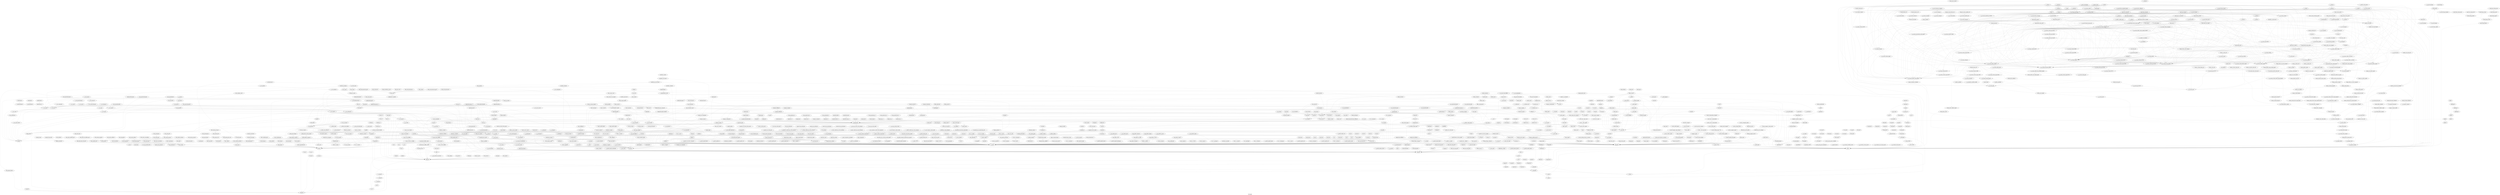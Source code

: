 digraph "Call graph" {
	label="Call graph";
	"Node0x807e65600" [label="{quarantine_drain}"];
	"Node0x807e65600" -> "Node0x807e656c0" [color="#00000033"];

	"Node0x8056c9500" [label="{__format_grouped_double}"];
	"Node0x8056c9500" -> "Node0x8043d6bc0" [color="#00000033"];

	"Node0x807e4b7c0" [label="{ctl_arena_init}"];
	"Node0x807e4b7c0" -> "Node0x80733da20" [color="#00000033"];

	"Node0x8056b5c00" [label="{xdr_wrapstring}"];
	"Node0x8056b5c00" -> "Node0x805697700" [color="#00000033"];

	"Node0x8056b78e0" [label="{xdr_ypmaplist}"];
	"Node0x8056b78e0" -> "Node0x8056b7400" [color="#00000033"];
	"Node0x8056b78e0" -> "Node0x8056a71c0" [color="#00000033"];

	"Node0x803d2fee0" [label="{compat_setnetgrent}"];
	"Node0x803d2fee0" -> "Node0x803d2ffa0" [color="#00000033"];
	"Node0x803d2fee0" -> "Node0x803d2fe80" [color="#00000033"];

	"Node0x8056263e0" [label="{__res_nopt}"];
	"Node0x8056263e0" -> "Node0x8044c5040" [color="#00000033"];

	"Node0x805620660" [label="{c32rtomb}"];
	"Node0x805620660" -> "Node0x805620540" [color="#00000033"];

	"Node0x8044d21e0" [label="{substsearch}"];
	"Node0x8044d21e0" -> "Node0x8043d21c0" [color="#00000033"];

	"Node0x805627d00" [label="{getnameinfo_link}"];
	"Node0x805627d00" -> "Node0x803d35980" [color="#00000033"];
	"Node0x805627d00" -> "Node0x805627d60" [color="#00000033"];

	"Node0x80563fd00" [label="{parse_qualifier}"];
	"Node0x80563fd00" -> "Node0x8043d65c0" [color="#00000033"];
	"Node0x80563fd00" -> "Node0x8043d21c0" [color="#00000033"];

	"Node0x805648c60" [label="{_nfs4_acl_strip_np}"];
	"Node0x805648c60" -> "Node0x805648d20" [color="#00000033"];
	"Node0x805648c60" -> "Node0x805648d80" [color="#00000033"];
	"Node0x805648c60" -> "Node0x80563ebc0" [color="#00000033"];

	"Node0x8056c16c0" [label="{__cap_rights_set}"];
	"Node0x8056c16c0" -> "Node0x8043d21c0" [color="#00000033"];
	"Node0x8056c16c0" -> "Node0x8056c1600" [color="#00000033"];

	"Node0x8056198a0" [label="{__printf_arginfo_hexdump}"];
	"Node0x8056198a0" -> "Node0x8043d21c0" [color="#00000033"];

	"Node0x803d34f90" [label="{mpool_new}"];
	"Node0x803d34f90" -> "Node0x803d36370" [color="#00000033"];
	"Node0x803d34f90" -> "Node0x803cfe8a0" [color="#00000033"];

	"Node0x807346ea0" [label="{passwd_mp_endstate}"];
	"Node0x807346ea0" -> "Node0x803d2e7a0" [color="#00000033"];
	"Node0x807346ea0" -> "Node0x803d2e740" [color="#00000033"];

	"Node0x805651e60" [label="{__res_pquery}"];
	"Node0x805651e60" -> "Node0x8056526a0" [color="#00000033"];
	"Node0x805651e60" -> "Node0x803d36370" [color="#00000033"];
	"Node0x805651e60" -> "Node0x805652700" [color="#00000033"];
	"Node0x805651e60" -> "Node0x805652760" [color="#00000033"];

	"Node0x805633220" [label="{services_mp_endstate}"];
	"Node0x805633220" -> "Node0x803d2e7a0" [color="#00000033"];
	"Node0x805633220" -> "Node0x803d2e740" [color="#00000033"];

	"Node0x8044db1a0" [label="{wcsftime}"];
	"Node0x8044db1a0" -> "Node0x8044db080" [color="#00000033"];

	"Node0x807e5f4a0" [label="{prof_dump_flush}"];
	"Node0x807e5f4a0" -> "Node0x803cfe8a0" [color="#00000033"];

	"Node0x805622a00" [label="{ether_ntohost}"];
	"Node0x805622a00" -> "Node0x8056227c0" [color="#00000033"];
	"Node0x805622a00" -> "Node0x803d2ee60" [color="#00000033"];
	"Node0x805622a00" -> "Node0x8056229a0" [color="#00000033"];

	"Node0x80566cdc0" [label="{swprintf}"];
	"Node0x80566cdc0" -> "Node0x80566ce20" [color="#00000033"];

	"Node0x803d34e70" [label="{__find_last_page}"];
	"Node0x803d34e70" -> "Node0x803d349f0" [color="#00000033"];

	"Node0x805697400" [label="{authunix_marshal}"];
	"Node0x805697400" -> "Node0x8043d21c0" [color="#00000033"];

	"Node0x8056ad9c0" [label="{svc_raw_reply}"];
	"Node0x8056ad9c0" -> "Node0x805697d60" [color="#00000033"];

	"Node0x8056b7940" [label="{xdr_ypresp_maplist}"];
	"Node0x8056b7940" -> "Node0x8056a71c0" [color="#00000033"];

	"Node0x807e419c0" [label="{arena_redzones_validate}"];
	"Node0x807e419c0" -> "Node0x803cfe8a0" [color="#00000033"];

	"Node0x807e41fc0" [label="{__je_arena_dalloc_bin_junked_locked}"];
	"Node0x807e41fc0" -> "Node0x807e42020" [color="#00000033"];

	"Node0x807348f40" [label="{globexp1}"];
	"Node0x807348f40" -> "Node0x807348e80" [color="#00000033"];
	"Node0x807348f40" -> "Node0x80813d6c0" [color="#00000033"];

	"Node0x8056a7100" [label="{xdr_rpcbs_addrlist}"];
	"Node0x8056a7100" -> "Node0x8056a71c0" [color="#00000033"];
	"Node0x8056a7100" -> "Node0x805697700" [color="#00000033"];

	"Node0x805652fa0" [label="{get_soa}"];
	"Node0x805652fa0" -> "Node0x805621ec0" [color="#00000033"];
	"Node0x805652fa0" -> "Node0x805659180" [color="#00000033"];
	"Node0x805652fa0" -> "Node0x805652700" [color="#00000033"];
	"Node0x805652fa0" -> "Node0x805652f40" [color="#00000033"];
	"Node0x805652fa0" -> "Node0x805621380" [color="#00000033"];
	"Node0x805652fa0" -> "Node0x805621aa0" [color="#00000033"];
	"Node0x805652fa0" -> "Node0x8056591e0" [color="#00000033"];
	"Node0x805652fa0" -> "Node0x803cfe8a0" [color="#00000033"];

	"Node0x8056a52a0" [label="{clnttcp_create}"];
	"Node0x8056a52a0" -> "Node0x8056a5f00" [color="#00000033"];

	"Node0x808143140" [label="{ctime_r}"];
	"Node0x808143140" -> "Node0x805619cc0" [color="#00000033"];

	"Node0x805616280" [label="{vprintf}"];
	"Node0x805616280" -> "Node0x8043d61a0" [color="#00000033"];

	"Node0x8044c3d20" [label="{_citrus_load_module}"];
	"Node0x8044c3d20" -> "Node0x803d35980" [color="#00000033"];
	"Node0x8044c3d20" -> "Node0x8044c4fe0" [color="#00000033"];
	"Node0x8044c3d20" -> "Node0x8044c5040" [color="#00000033"];

	"Node0x80733ef20" [label="{__aligned_alloc}"];
	"Node0x80733ef20" -> "Node0x80733ee60" [color="#00000033"];

	"Node0x805698840" [label="{clnt_create_timed}"];
	"Node0x805698840" -> "Node0x805697a60" [color="#00000033"];
	"Node0x805698840" -> "Node0x805697ac0" [color="#00000033"];
	"Node0x805698840" -> "Node0x8056988a0" [color="#00000033"];

	"Node0x807e5f440" [label="{prof_dump_write}"];
	"Node0x807e5f440" -> "Node0x807e5f4a0" [color="#00000033"];

	"Node0x805639e20" [label="{iruserok}"];
	"Node0x805639e20" -> "Node0x805639b80" [color="#00000033"];

	"Node0x805698960" [label="{clnt_tli_create}"];
	"Node0x805698960" -> "Node0x805697f40" [color="#00000033"];
	"Node0x805698960" -> "Node0x805698a20" [color="#00000033"];
	"Node0x805698960" -> "Node0x805698ae0" [color="#00000033"];

	"Node0x807e65ea0" [label="{__je_arena_choose.4627}"];
	"Node0x807e65ea0" -> "Node0x807e660e0" [color="#00000033"];

	"Node0x80813d6c0" [label="{globexp2}"];
	"Node0x80813d6c0" -> "Node0x807348e80" [color="#00000033"];
	"Node0x80813d6c0" -> "Node0x807348f40" [color="#00000033"];

	"Node0x805637960" [label="{_nsdbtput}"];
	"Node0x805637960" -> "Node0x8056376c0" [color="#00000033"];

	"Node0x805699aa0" [label="{clnt_vc_control}"];
	"Node0x805699aa0" -> "Node0x8043d21c0" [color="#00000033"];

	"Node0x8073482e0" [label="{getusershell}"];
	"Node0x8073482e0" -> "Node0x807348340" [color="#00000033"];

	"Node0x803d2e080" [label="{_nsdispatch}"];
	"Node0x803d2e080" -> "Node0x805637cc0" [color="#00000033"];
	"Node0x803d2e080" -> "Node0x805637d80" [color="#00000033"];
	"Node0x803d2e080" -> "Node0x803d2ef80" [color="#00000033"];
	"Node0x803d2e080" -> "Node0x805637e40" [color="#00000033"];
	"Node0x803d2e080" -> "Node0x805637c00" [color="#00000033"];
	"Node0x803d2e080" -> "Node0x805637de0" [color="#00000033"];
	"Node0x803d2e080" -> "Node0x805637d20" [color="#00000033"];
	"Node0x803d2e080" -> "Node0x805637b40" [color="#00000033"];
	"Node0x803d2e080" -> "Node0x805637c60" [color="#00000033"];

	"Node0x8056a6260" [label="{svcudp_create}"];
	"Node0x8056a6260" -> "Node0x8056a6080" [color="#00000033"];

	"Node0x8043d6320" [label="{errx}"];
	"Node0x8043d6320" -> "Node0x8043d6380" [color="#00000033"];

	"Node0x8043d6b60" [label="{feature_present}"];
	"Node0x8043d6b60" -> "Node0x8043d6bc0" [color="#00000033"];

	"Node0x805650720" [label="{bothcases}"];
	"Node0x805650720" -> "Node0x8056502a0" [color="#00000033"];

	"Node0x8056af280" [label="{key_get_conv}"];
	"Node0x8056af280" -> "Node0x8056aeec0" [color="#00000033"];

	"Node0x8043d6620" [label="{vwarnx}"];
	"Node0x8043d6620" -> "Node0x8043d61a0" [color="#00000033"];
	"Node0x8043d6620" -> "Node0x803d36370" [color="#00000033"];

	"Node0x805697580" [label="{authunix_create_default}"];
	"Node0x805697580" -> "Node0x805697220" [color="#00000033"];
	"Node0x805697580" -> "Node0x803cfe8a0" [color="#00000033"];

	"Node0x80563fee0" [label="{parse_appended_id}"];
	"Node0x80563fee0" -> "Node0x8043d65c0" [color="#00000033"];

	"Node0x805625ae0" [label="{_files_getaddrinfo}"];
	"Node0x805625ae0" -> "Node0x805625ba0" [color="#00000033"];

	"Node0x80733da20" [label="{__je_a0malloc}"];
	"Node0x80733da20" -> "Node0x80733da80" [color="#00000033"];

	"Node0x805696ec0" [label="{authnone_create}"];
	"Node0x805696ec0" -> "Node0x805696fe0" [color="#00000033"];

	"Node0x805639b20" [label="{ruserok}"];
	"Node0x805639b20" -> "Node0x805622f40" [color="#00000033"];
	"Node0x805639b20" -> "Node0x805639b80" [color="#00000033"];

	"Node0x8056a6860" [label="{local_rpcb}"];
	"Node0x8056a6860" -> "Node0x803d2ef80" [color="#00000033"];
	"Node0x8056a6860" -> "Node0x8056a68c0" [color="#00000033"];
	"Node0x8056a6860" -> "Node0x805698ae0" [color="#00000033"];

	"Node0x8056a66e0" [label="{clntunix_create}"];
	"Node0x8056a66e0" -> "Node0x805698ae0" [color="#00000033"];

	"Node0x8056afb20" [label="{user2netname}"];
	"Node0x8056afb20" -> "Node0x8043d7be0" [color="#00000033"];

	"Node0x8056970a0" [label="{authnone_marshal}"];
	"Node0x8056970a0" -> "Node0x8043d21c0" [color="#00000033"];

	"Node0x8056ae020" [label="{read_vc.3317}"];
	"Node0x8056ae020" -> "Node0x8043d21c0" [color="#00000033"];

	"Node0x8044c3960" [label="{_citrus_iconv_open}"];
	"Node0x8044c3960" -> "Node0x8044c3a80" [color="#00000033"];

	"Node0x8044bf2a0" [label="{__signalcontext}"];
	"Node0x8044bf2a0" -> "Node0x803cfe8a0" [color="#00000033"];

	"Node0x80563ec20" [label="{_entry_brand_as}"];
	"Node0x80563ec20" -> "Node0x80563ebc0" [color="#00000033"];

	"Node0x807e3e7c0" [label="{arena_chunk_init_hard}"];
	"Node0x807e3e7c0" -> "Node0x807e3e9a0" [color="#00000033"];

	"Node0x8044d25a0" [label="{__collate_range_cmp}"];
	"Node0x8044d25a0" -> "Node0x80813d2a0" [color="#00000033"];

	"Node0x80565a3e0" [label="{send_dg}"];
	"Node0x80565a3e0" -> "Node0x80565a200" [color="#00000033"];
	"Node0x80565a3e0" -> "Node0x805651e60" [color="#00000033"];
	"Node0x80565a3e0" -> "Node0x80565a4a0" [color="#00000033"];
	"Node0x80565a3e0" -> "Node0x80565a440" [color="#00000033"];
	"Node0x80565a3e0" -> "Node0x803d36370" [color="#00000033"];

	"Node0x8056a6500" [label="{clnt_broadcast}"];
	"Node0x8056a6500" -> "Node0x805697ee0" [color="#00000033"];

	"Node0x8056ad3c0" [label="{svc_dg_getargs}"];
	"Node0x8056ad3c0" -> "Node0x8043d21c0" [color="#00000033"];

	"Node0x8044cdb60" [label="{__inet_neta}"];
	"Node0x8044cdb60" -> "Node0x8043d7be0" [color="#00000033"];

	"Node0x8056a7f40" [label="{_authenticate}"];
	"Node0x8056a7f40" -> "Node0x8056ad0c0" [color="#00000033"];
	"Node0x8056a7f40" -> "Node0x8056ad000" [color="#00000033"];

	"Node0x8044c5520" [label="{convert_line.872}"];
	"Node0x8044c5520" -> "Node0x803d35980" [color="#00000033"];

	"Node0x8056a7e20" [label="{svc_getreq_poll}"];
	"Node0x8056a7e20" -> "Node0x8056990e0" [color="#00000033"];

	"Node0x807e41180" [label="{__je_arena_tcache_fill_small}"];
	"Node0x807e41180" -> "Node0x807e41000" [color="#00000033"];
	"Node0x807e41180" -> "Node0x807e412a0" [color="#00000033"];
	"Node0x807e41180" -> "Node0x807e41240" [color="#00000033"];

	"Node0x8056ca5e0" [label="{__je_quarantine_alloc_hook_work}"];
	"Node0x8056ca5e0" -> "Node0x80733e680" [color="#00000033"];
	"Node0x8056ca5e0" -> "Node0x80733e6e0" [color="#00000033"];
	"Node0x8056ca5e0" -> "Node0x80733e5c0" [color="#00000033"];
	"Node0x8056ca5e0" -> "Node0x80733e560" [color="#00000033"];
	"Node0x8056ca5e0" -> "Node0x80733e740" [color="#00000033"];
	"Node0x8056ca5e0" -> "Node0x807e60fa0" [color="#00000033"];
	"Node0x8056ca5e0" -> "Node0x80733dd20" [color="#00000033"];
	"Node0x8056ca5e0" -> "Node0x80733e500" [color="#00000033"];

	"Node0x8056a5060" [label="{pmap_set}"];
	"Node0x8056a5060" -> "Node0x803d35980" [color="#00000033"];
	"Node0x8056a5060" -> "Node0x8056a50c0" [color="#00000033"];
	"Node0x8056a5060" -> "Node0x8056a5120" [color="#00000033"];

	"Node0x803d2d840" [label="{getbsize}"];
	"Node0x803d2d840" -> "Node0x803d35980" [color="#00000033"];
	"Node0x803d2d840" -> "Node0x8043d65c0" [color="#00000033"];

	"Node0x807e58540" [label="{__je_tcache_cleanup}"];
	"Node0x807e58540" -> "Node0x807e668c0" [color="#00000033"];

	"Node0x805626500" [label="{if_nametoindex}"];
	"Node0x805626500" -> "Node0x805625420" [color="#00000033"];

	"Node0x8056162e0" [label="{vprintf_l}"];
	"Node0x8056162e0" -> "Node0x80565be20" [color="#00000033"];

	"Node0x8056aece0" [label="{common_crypt}"];
	"Node0x8056aece0" -> "Node0x8056aed40" [color="#00000033"];

	"Node0x805625de0" [label="{res_searchN}"];
	"Node0x805625de0" -> "Node0x8056261a0" [color="#00000033"];
	"Node0x805625de0" -> "Node0x805626200" [color="#00000033"];

	"Node0x8056aeaa0" [label="{ecb_crypt}"];
	"Node0x8056aeaa0" -> "Node0x8056aece0" [color="#00000033"];

	"Node0x805637660" [label="{_nsdbtaddsrc}"];
	"Node0x805637660" -> "Node0x805637780" [color="#00000033"];
	"Node0x805637660" -> "Node0x8056376c0" [color="#00000033"];

	"Node0x8056cafa0" [label="{__je_base_alloc}"];
	"Node0x8056cafa0" -> "Node0x807e43280" [color="#00000033"];

	"Node0x80733e740" [label="{__je_huge_dalloc}"];
	"Node0x80733e740" -> "Node0x80733e560" [color="#00000033"];
	"Node0x80733e740" -> "Node0x80733dd20" [color="#00000033"];
	"Node0x80733e740" -> "Node0x80733e500" [color="#00000033"];
	"Node0x80733e740" -> "Node0x80733e740" [color="#00000033"];
	"Node0x80733e740" -> "Node0x807e41000" [color="#00000033"];
	"Node0x80733e740" -> "Node0x807e3d0e0" [color="#00000033"];
	"Node0x80733e740" -> "Node0x807e59a40" [color="#00000033"];
	"Node0x80733e740" -> "Node0x80733e5c0" [color="#00000033"];
	"Node0x80733e740" -> "Node0x80733e680" [color="#00000033"];
	"Node0x80733e740" -> "Node0x80733e6e0" [color="#00000033"];

	"Node0x805621380" [label="{__ns_name_uncompress}"];
	"Node0x805621380" -> "Node0x805620cc0" [color="#00000033"];

	"Node0x807e5ad60" [label="{prof_tctx_destroy}"];
	"Node0x807e5ad60" -> "Node0x807e5e060" [color="#00000033"];
	"Node0x807e5ad60" -> "Node0x80733e560" [color="#00000033"];
	"Node0x807e5ad60" -> "Node0x80733dd20" [color="#00000033"];
	"Node0x807e5ad60" -> "Node0x80733e500" [color="#00000033"];
	"Node0x807e5ad60" -> "Node0x80733e6e0" [color="#00000033"];
	"Node0x807e5ad60" -> "Node0x80733e740" [color="#00000033"];
	"Node0x807e5ad60" -> "Node0x807e5e120" [color="#00000033"];
	"Node0x807e5ad60" -> "Node0x80733e5c0" [color="#00000033"];
	"Node0x807e5ad60" -> "Node0x80733e680" [color="#00000033"];
	"Node0x807e5ad60" -> "Node0x807e4b100" [color="#00000033"];

	"Node0x8056a50c0" [label="{__rpc_getconfip}"];
	"Node0x8056a50c0" -> "Node0x803d2ef80" [color="#00000033"];

	"Node0x8056a7b20" [label="{svcerr_weakauth}"];
	"Node0x8056a7b20" -> "Node0x8056a7ac0" [color="#00000033"];
	"Node0x8056a7b20" -> "Node0x8043d21c0" [color="#00000033"];

	"Node0x80814d260" [label="{snvis}"];
	"Node0x80814d260" -> "Node0x80814cba0" [color="#00000033"];

	"Node0x8056270a0" [label="{_nis_gethostbyaddr}"];
	"Node0x8056270a0" -> "Node0x805627100" [color="#00000033"];

	"Node0x807e584e0" [label="{__je_tcache_flush}"];
	"Node0x807e584e0" -> "Node0x807e58540" [color="#00000033"];

	"Node0x8056c18a0" [label="{cap_rights_is_valid}"];
	"Node0x8056c18a0" -> "Node0x8056c1660" [color="#00000033"];
	"Node0x8056c18a0" -> "Node0x8056c1900" [color="#00000033"];

	"Node0x8056ad0c0" [label="{_svcauth_des}"];
	"Node0x8056ad0c0" -> "Node0x8044c5040" [color="#00000033"];
	"Node0x8056ad0c0" -> "Node0x8056aea40" [color="#00000033"];
	"Node0x8056ad0c0" -> "Node0x8056aeaa0" [color="#00000033"];
	"Node0x8056ad0c0" -> "Node0x8056af100" [color="#00000033"];
	"Node0x8056ad0c0" -> "Node0x8056ae680" [color="#00000033"];

	"Node0x803d2ee00" [label="{yp_next}"];
	"Node0x803d2ee00" -> "Node0x805698d80" [color="#00000033"];
	"Node0x803d2ee00" -> "Node0x8056b7dc0" [color="#00000033"];

	"Node0x8056adea0" [label="{svc_vc_destroy}"];
	"Node0x8056adea0" -> "Node0x8043d21c0" [color="#00000033"];

	"Node0x80733dba0" [label="{__je_arena_choose}"];
	"Node0x80733dba0" -> "Node0x80733e080" [color="#00000033"];

	"Node0x80733e6e0" [label="{__je_arena_dalloc_large}"];
	"Node0x80733e6e0" -> "Node0x807e42320" [color="#00000033"];
	"Node0x80733e6e0" -> "Node0x807e41000" [color="#00000033"];
	"Node0x80733e6e0" -> "Node0x807e412a0" [color="#00000033"];

	"Node0x8056a53c0" [label="{xdr_pmaplist}"];
	"Node0x8056a53c0" -> "Node0x8043d21c0" [color="#00000033"];
	"Node0x8056a53c0" -> "Node0x8056a5480" [color="#00000033"];

	"Node0x8056af1c0" [label="{key_decryptsession}"];
	"Node0x8056af1c0" -> "Node0x8056aeec0" [color="#00000033"];

	"Node0x807e53c80" [label="{arena_i_lg_dirty_mult_ctl}"];
	"Node0x807e53c80" -> "Node0x807e53bc0" [color="#00000033"];
	"Node0x807e53c80" -> "Node0x807e3d5c0" [color="#00000033"];

	"Node0x80733f100" [label="{__je_arena_ralloc}"];
	"Node0x80733f100" -> "Node0x80733e6e0" [color="#00000033"];
	"Node0x80733f100" -> "Node0x80733e740" [color="#00000033"];
	"Node0x80733f100" -> "Node0x80733f340" [color="#00000033"];
	"Node0x80733f100" -> "Node0x80733f0a0" [color="#00000033"];
	"Node0x80733f100" -> "Node0x80733dd20" [color="#00000033"];
	"Node0x80733f100" -> "Node0x80733e5c0" [color="#00000033"];
	"Node0x80733f100" -> "Node0x807e425c0" [color="#00000033"];
	"Node0x80733f100" -> "Node0x807e42560" [color="#00000033"];
	"Node0x80733f100" -> "Node0x80733e680" [color="#00000033"];
	"Node0x80733f100" -> "Node0x80733e500" [color="#00000033"];
	"Node0x80733f100" -> "Node0x80733e560" [color="#00000033"];

	"Node0x803d351a0" [label="{__big_insert}"];
	"Node0x803d351a0" -> "Node0x803d35260" [color="#00000033"];

	"Node0x8044ccd20" [label="{iconv_open_compat}"];
	"Node0x8044ccd20" -> "Node0x8044cc4e0" [color="#00000033"];

	"Node0x8056b5780" [label="{uuid_to_string}"];
	"Node0x8056b5780" -> "Node0x8043d6bc0" [color="#00000033"];

	"Node0x805621e00" [label="{__ns_format_ttl}"];
	"Node0x805621e00" -> "Node0x8056223a0" [color="#00000033"];

	"Node0x80733e080" [label="{__je_arena_choose_impl}"];
	"Node0x80733e080" -> "Node0x80733e1a0" [color="#00000033"];

	"Node0x807348400" [label="{sl_init}"];
	"Node0x807348400" -> "Node0x8043d6020" [color="#00000033"];

	"Node0x8043d50c0" [label="{cgetent}"];
	"Node0x8043d50c0" -> "Node0x803d2d960" [color="#00000033"];

	"Node0x8056277c0" [label="{sethostent}"];
	"Node0x8056277c0" -> "Node0x805626b60" [color="#00000033"];

	"Node0x8056315a0" [label="{_nis_getnetbyaddr}"];
	"Node0x8056315a0" -> "Node0x805631540" [color="#00000033"];
	"Node0x8056315a0" -> "Node0x8043d7be0" [color="#00000033"];

	"Node0x805627100" [label="{_gethostbynisaddr_r}"];
	"Node0x805627100" -> "Node0x805627040" [color="#00000033"];
	"Node0x805627100" -> "Node0x8044cde60" [color="#00000033"];

	"Node0x807e490c0" [label="{__je_arena_get.3957}"];
	"Node0x807e490c0" -> "Node0x8056cae20" [color="#00000033"];

	"Node0x803d34f30" [label="{__big_return}"];
	"Node0x803d34f30" -> "Node0x803d35380" [color="#00000033"];
	"Node0x803d34f30" -> "Node0x803d349f0" [color="#00000033"];

	"Node0x805626980" [label="{_dns_gethostbyname}"];
	"Node0x805626980" -> "Node0x8056269e0" [color="#00000033"];
	"Node0x805626980" -> "Node0x805626680" [color="#00000033"];
	"Node0x805626980" -> "Node0x805626860" [color="#00000033"];

	"Node0x805627f40" [label="{getnetanswer}"];
	"Node0x805627f40" -> "Node0x805621b00" [color="#00000033"];

	"Node0x8056a58a0" [label="{xdr_rejected_reply}"];
	"Node0x8056a58a0" -> "Node0x8043d21c0" [color="#00000033"];

	"Node0x8056229a0" [label="{ether_ntoa}"];
	"Node0x8056229a0" -> "Node0x805622940" [color="#00000033"];

	"Node0x8056c3e80" [label="{getopt_long_only}"];
	"Node0x8056c3e80" -> "Node0x8056c3d00" [color="#00000033"];

	"Node0x807e66020" [label="{__je_decay_ticker_get.4631}"];
	"Node0x807e66020" -> "Node0x807e66260" [color="#00000033"];

	"Node0x80564a700" [label="{acl_nfs4_sync_acl_from_mode_draft}"];
	"Node0x80564a700" -> "Node0x8043d21c0" [color="#00000033"];
	"Node0x80564a700" -> "Node0x80564a7c0" [color="#00000033"];
	"Node0x80564a700" -> "Node0x80564a880" [color="#00000033"];

	"Node0x805620360" [label="{c16rtomb_l}"];
	"Node0x805620360" -> "Node0x8044c3960" [color="#00000033"];
	"Node0x805620360" -> "Node0x8043d21c0" [color="#00000033"];

	"Node0x807e3d0e0" [label="{__je_arena_chunk_dalloc_huge}"];
	"Node0x807e3d0e0" -> "Node0x807e3d1a0" [color="#00000033"];

	"Node0x80733d9c0" [label="{__je_stats_print}"];
	"Node0x80733d9c0" -> "Node0x807e65c60" [color="#00000033"];
	"Node0x80733d9c0" -> "Node0x80733f580" [color="#00000033"];
	"Node0x80733d9c0" -> "Node0x803cfe8a0" [color="#00000033"];

	"Node0x8056a6ce0" [label="{rpcb_gettime}"];
	"Node0x8056a6ce0" -> "Node0x805697a60" [color="#00000033"];
	"Node0x8056a6ce0" -> "Node0x8056a68c0" [color="#00000033"];
	"Node0x8056a6ce0" -> "Node0x805697ac0" [color="#00000033"];

	"Node0x805698180" [label="{xdr_callhdr}"];
	"Node0x805698180" -> "Node0x8043d21c0" [color="#00000033"];

	"Node0x803d353e0" [label="{collect_key}"];
	"Node0x803d353e0" -> "Node0x803d353e0" [color="#00000033"];
	"Node0x803d353e0" -> "Node0x803d34f30" [color="#00000033"];
	"Node0x803d353e0" -> "Node0x803d349f0" [color="#00000033"];

	"Node0x80566cb80" [label="{sscanf_l}"];
	"Node0x80566cb80" -> "Node0x80566cbe0" [color="#00000033"];

	"Node0x8056337c0" [label="{if_nameindex}"];
	"Node0x8056337c0" -> "Node0x805625420" [color="#00000033"];

	"Node0x805619c60" [label="{__printf_render_vis}"];
	"Node0x805619c60" -> "Node0x80814d6e0" [color="#00000033"];

	"Node0x805622160" [label="{__p_secstodate}"];
	"Node0x805622160" -> "Node0x8043d7be0" [color="#00000033"];

	"Node0x8056595a0" [label="{res_setoptions}"];
	"Node0x8056595a0" -> "Node0x8044c5040" [color="#00000033"];

	"Node0x805616e80" [label="{__v3printf}"];
	"Node0x805616e80" -> "Node0x805616ee0" [color="#00000033"];

	"Node0x807e66620" [label="{__je_arena_get.4655}"];
	"Node0x807e66620" -> "Node0x8056cae20" [color="#00000033"];

	"Node0x805622040" [label="{__loc_ntoa}"];
	"Node0x805622040" -> "Node0x805652d60" [color="#00000033"];
	"Node0x805622040" -> "Node0x8043d7be0" [color="#00000033"];

	"Node0x80564ab80" [label="{p_ere}"];
	"Node0x80564ab80" -> "Node0x80564af40" [color="#00000033"];

	"Node0x8056ad420" [label="{svc_dg_reply}"];
	"Node0x8056ad420" -> "Node0x805697d60" [color="#00000033"];
	"Node0x8056ad420" -> "Node0x8056ad4e0" [color="#00000033"];

	"Node0x8044c0980" [label="{_citrus_mapper_create_area}"];
	"Node0x8044c0980" -> "Node0x803d35980" [color="#00000033"];

	"Node0x805652520" [label="{__p_option}"];
	"Node0x805652520" -> "Node0x8043d7be0" [color="#00000033"];

	"Node0x807e5a400" [label="{huge_ralloc_no_move_shrink}"];
	"Node0x807e5a400" -> "Node0x807e3d2c0" [color="#00000033"];

	"Node0x8056aeb60" [label="{xdr_authdes_cred}"];
	"Node0x8056aeb60" -> "Node0x805697700" [color="#00000033"];

	"Node0x8056197e0" [label="{__printf_arginfo_errno}"];
	"Node0x8056197e0" -> "Node0x8043d21c0" [color="#00000033"];

	"Node0x807e656c0" [label="{quarantine_drain_one}"];
	"Node0x807e656c0" -> "Node0x80733e6e0" [color="#00000033"];
	"Node0x807e656c0" -> "Node0x80733e740" [color="#00000033"];
	"Node0x807e656c0" -> "Node0x80733e5c0" [color="#00000033"];
	"Node0x807e656c0" -> "Node0x80733e560" [color="#00000033"];
	"Node0x807e656c0" -> "Node0x80733dd20" [color="#00000033"];
	"Node0x807e656c0" -> "Node0x80733e680" [color="#00000033"];
	"Node0x807e656c0" -> "Node0x80733e500" [color="#00000033"];

	"Node0x8056261a0" [label="{res_queryN}"];
	"Node0x8056261a0" -> "Node0x8044c5040" [color="#00000033"];
	"Node0x8056261a0" -> "Node0x805626440" [color="#00000033"];
	"Node0x8056261a0" -> "Node0x805626380" [color="#00000033"];
	"Node0x8056261a0" -> "Node0x8056263e0" [color="#00000033"];

	"Node0x8056314e0" [label="{_nis_getnetbyname}"];
	"Node0x8056314e0" -> "Node0x805631540" [color="#00000033"];

	"Node0x8056ad8a0" [label="{svc_raw_recv}"];
	"Node0x8056ad8a0" -> "Node0x805697c40" [color="#00000033"];

	"Node0x80733f280" [label="{__rallocx}"];
	"Node0x80733f280" -> "Node0x80733ed40" [color="#00000033"];
	"Node0x80733f280" -> "Node0x80733f100" [color="#00000033"];
	"Node0x80733f280" -> "Node0x80733e560" [color="#00000033"];
	"Node0x80733f280" -> "Node0x80733dd20" [color="#00000033"];
	"Node0x80733f280" -> "Node0x80733f220" [color="#00000033"];
	"Node0x80733f280" -> "Node0x8056ca5e0" [color="#00000033"];
	"Node0x80733f280" -> "Node0x80733e500" [color="#00000033"];
	"Node0x80733f280" -> "Node0x80733e6e0" [color="#00000033"];
	"Node0x80733f280" -> "Node0x80733f0a0" [color="#00000033"];
	"Node0x80733f280" -> "Node0x80733e740" [color="#00000033"];
	"Node0x80733f280" -> "Node0x80733e5c0" [color="#00000033"];
	"Node0x80733f280" -> "Node0x80733e680" [color="#00000033"];
	"Node0x80733f280" -> "Node0x80733dba0" [color="#00000033"];
	"Node0x80733f280" -> "Node0x80733d5a0" [color="#00000033"];
	"Node0x80733f280" -> "Node0x80733eec0" [color="#00000033"];
	"Node0x80733f280" -> "Node0x803cfe8a0" [color="#00000033"];

	"Node0x805697c40" [label="{xdr_callmsg}"];
	"Node0x805697c40" -> "Node0x805696fe0" [color="#00000033"];
	"Node0x805697c40" -> "Node0x8043d21c0" [color="#00000033"];

	"Node0x80569a0a0" [label="{setnetpath}"];
	"Node0x80569a0a0" -> "Node0x803d2ef80" [color="#00000033"];

	"Node0x8056a78e0" [label="{svc_unregister}"];
	"Node0x8056a78e0" -> "Node0x8056a5180" [color="#00000033"];
	"Node0x8056a78e0" -> "Node0x8056a77c0" [color="#00000033"];

	"Node0x80564ac40" [label="{p_bre}"];
	"Node0x80564ac40" -> "Node0x805650120" [color="#00000033"];

	"Node0x80733f9a0" [label="{__nallocm}"];
	"Node0x80733f9a0" -> "Node0x80733f520" [color="#00000033"];

	"Node0x80569af40" [label="{getrpcport}"];
	"Node0x80569af40" -> "Node0x80569afa0" [color="#00000033"];
	"Node0x80569af40" -> "Node0x8043d21c0" [color="#00000033"];
	"Node0x80569af40" -> "Node0x8056276a0" [color="#00000033"];

	"Node0x805648180" [label="{acl_set_entry_type_np}"];
	"Node0x805648180" -> "Node0x80563ec20" [color="#00000033"];

	"Node0x8044c3a80" [label="{get_shared}"];
	"Node0x8044c3a80" -> "Node0x8044c3c00" [color="#00000033"];
	"Node0x8044c3a80" -> "Node0x803d35980" [color="#00000033"];

	"Node0x805651e00" [label="{__fp_nquery}"];
	"Node0x805651e00" -> "Node0x805651c80" [color="#00000033"];
	"Node0x805651e00" -> "Node0x805651e60" [color="#00000033"];

	"Node0x8043d7c40" [label="{getfsspec}"];
	"Node0x8043d7c40" -> "Node0x8043d78e0" [color="#00000033"];
	"Node0x8043d7c40" -> "Node0x8043d7880" [color="#00000033"];

	"Node0x8056a51e0" [label="{rpcb_unset}"];
	"Node0x8056a51e0" -> "Node0x8056a6860" [color="#00000033"];
	"Node0x8056a51e0" -> "Node0x803d35980" [color="#00000033"];

	"Node0x807346a80" [label="{pwdbopen}"];
	"Node0x807346a80" -> "Node0x803cff1a0" [color="#00000033"];
	"Node0x807346a80" -> "Node0x803d2ef80" [color="#00000033"];

	"Node0x807e5fd40" [label="{prof_gctx_create}"];
	"Node0x807e5fd40" -> "Node0x807e5fe60" [color="#00000033"];
	"Node0x807e5fd40" -> "Node0x80733dd80" [color="#00000033"];
	"Node0x807e5fd40" -> "Node0x80733dc00" [color="#00000033"];
	"Node0x807e5fd40" -> "Node0x80733dde0" [color="#00000033"];
	"Node0x807e5fd40" -> "Node0x807e5fc20" [color="#00000033"];
	"Node0x807e5fd40" -> "Node0x80733dd20" [color="#00000033"];

	"Node0x805614a80" [label="{__ujtoa}"];
	"Node0x805614a80" -> "Node0x805614ae0" [color="#00000033"];
	"Node0x805614a80" -> "Node0x803cfe8a0" [color="#00000033"];

	"Node0x8056ad7e0" [label="{svc_vc_create}"];
	"Node0x8056ad7e0" -> "Node0x8043d65c0" [color="#00000033"];

	"Node0x80733e5c0" [label="{__je_arena_dalloc_small}"];
	"Node0x80733e5c0" -> "Node0x807e42260" [color="#00000033"];
	"Node0x80733e5c0" -> "Node0x807e41000" [color="#00000033"];
	"Node0x80733e5c0" -> "Node0x807e412a0" [color="#00000033"];

	"Node0x805625d80" [label="{__res_ninit}"];
	"Node0x805625d80" -> "Node0x805651ce0" [color="#00000033"];

	"Node0x80563f820" [label="{acl_set_flagset_np}"];
	"Node0x80563f820" -> "Node0x80563ec20" [color="#00000033"];

	"Node0x80733f4c0" [label="{isfree}"];
	"Node0x80733f4c0" -> "Node0x80733e6e0" [color="#00000033"];
	"Node0x80733f4c0" -> "Node0x80733e740" [color="#00000033"];
	"Node0x80733f4c0" -> "Node0x80733e5c0" [color="#00000033"];
	"Node0x80733f4c0" -> "Node0x80733e560" [color="#00000033"];
	"Node0x80733f4c0" -> "Node0x80733f0a0" [color="#00000033"];
	"Node0x80733f4c0" -> "Node0x80733dd20" [color="#00000033"];
	"Node0x80733f4c0" -> "Node0x80733e680" [color="#00000033"];
	"Node0x80733f4c0" -> "Node0x80733e500" [color="#00000033"];

	"Node0x8056397c0" [label="{rcmdsh}"];
	"Node0x8056397c0" -> "Node0x803d35980" [color="#00000033"];
	"Node0x8056397c0" -> "Node0x805622f40" [color="#00000033"];
	"Node0x8056397c0" -> "Node0x803d36370" [color="#00000033"];

	"Node0x8056adc60" [label="{universal}"];
	"Node0x8056adc60" -> "Node0x8043d65c0" [color="#00000033"];

	"Node0x807e59b60" [label="{__je_arena_choose_impl.4249}"];
	"Node0x807e59b60" -> "Node0x80733e1a0" [color="#00000033"];

	"Node0x80563e0e0" [label="{getipv4sourcefilter}"];
	"Node0x80563e0e0" -> "Node0x80563e020" [color="#00000033"];
	"Node0x80563e0e0" -> "Node0x8043d21c0" [color="#00000033"];

	"Node0x807e67f40" [label="{strxfrm}"];
	"Node0x807e67f40" -> "Node0x807e80000" [color="#00000033"];

	"Node0x803d34990" [label="{hash_seq}"];
	"Node0x803d34990" -> "Node0x803d34a50" [color="#00000033"];
	"Node0x803d34990" -> "Node0x803d349f0" [color="#00000033"];

	"Node0x80561b160" [label="{_conv}"];
	"Node0x80561b160" -> "Node0x80566ca00" [color="#00000033"];

	"Node0x8056c1900" [label="{cap_rights_contains}"];
	"Node0x8056c1900" -> "Node0x8043d21c0" [color="#00000033"];

	"Node0x8044cc660" [label="{__bsd_iconv_open_into}"];
	"Node0x8044cc660" -> "Node0x8044cc540" [color="#00000033"];

	"Node0x807e5fbc0" [label="{__je_arena_ichoose.4346}"];
	"Node0x807e5fbc0" -> "Node0x807e5fda0" [color="#00000033"];

	"Node0x80733dc00" [label="{__je_tcache_alloc_small_hard}"];
	"Node0x80733dc00" -> "Node0x807e41180" [color="#00000033"];

	"Node0x8056276a0" [label="{gethostbyname}"];
	"Node0x8056276a0" -> "Node0x8056273a0" [color="#00000033"];

	"Node0x80733f6a0" [label="{__je_ctl_nametomib}"];
	"Node0x80733f6a0" -> "Node0x807e4b640" [color="#00000033"];

	"Node0x8056140c0" [label="{tempnam}"];
	"Node0x8056140c0" -> "Node0x803d35980" [color="#00000033"];

	"Node0x807e4a1a0" [label="{chunks_rtree_node_alloc}"];
	"Node0x807e4a1a0" -> "Node0x8056cafa0" [color="#00000033"];

	"Node0x80563fd60" [label="{parse_access_mask}"];
	"Node0x80563fd60" -> "Node0x8056480c0" [color="#00000033"];
	"Node0x80563fd60" -> "Node0x805648060" [color="#00000033"];

	"Node0x805648c00" [label="{acl_strip_np}"];
	"Node0x805648c00" -> "Node0x805648cc0" [color="#00000033"];
	"Node0x805648c00" -> "Node0x805648c60" [color="#00000033"];

	"Node0x807e3d5c0" [label="{__je_arena_lg_dirty_mult_set}"];
	"Node0x807e3d5c0" -> "Node0x807e3d680" [color="#00000033"];

	"Node0x803d348d0" [label="{hash_get}"];
	"Node0x803d348d0" -> "Node0x803d347e0" [color="#00000033"];

	"Node0x807e600a0" [label="{__je_prof_mdump}"];
	"Node0x807e600a0" -> "Node0x807e5ea20" [color="#00000033"];

	"Node0x807e4a0e0" [label="{chunk_alloc_retained}"];
	"Node0x807e4a0e0" -> "Node0x807e497e0" [color="#00000033"];

	"Node0x8043d6ec0" [label="{fmtmsg}"];
	"Node0x8043d6ec0" -> "Node0x803d36370" [color="#00000033"];

	"Node0x8056b77c0" [label="{xdr_ypresp_master}"];
	"Node0x8056b77c0" -> "Node0x8056b7460" [color="#00000033"];

	"Node0x807e3d320" [label="{__je_arena_chunk_ralloc_huge_expand}"];
	"Node0x807e3d320" -> "Node0x807e3d440" [color="#00000033"];
	"Node0x807e3d320" -> "Node0x807e3d3e0" [color="#00000033"];
	"Node0x807e3d320" -> "Node0x807e3cba0" [color="#00000033"];

	"Node0x807e4af80" [label="{ckh_grow}"];
	"Node0x807e4af80" -> "Node0x80733e6e0" [color="#00000033"];
	"Node0x807e4af80" -> "Node0x80733e5c0" [color="#00000033"];
	"Node0x807e4af80" -> "Node0x80733e560" [color="#00000033"];
	"Node0x807e4af80" -> "Node0x80733e740" [color="#00000033"];
	"Node0x807e4af80" -> "Node0x80733e680" [color="#00000033"];
	"Node0x807e4af80" -> "Node0x807e4a920" [color="#00000033"];
	"Node0x807e4af80" -> "Node0x80733dd20" [color="#00000033"];
	"Node0x807e4af80" -> "Node0x80733eec0" [color="#00000033"];
	"Node0x807e4af80" -> "Node0x80733e500" [color="#00000033"];

	"Node0x805648fc0" [label="{_nfs4_format_flags}"];
	"Node0x805648fc0" -> "Node0x805649020" [color="#00000033"];
	"Node0x805648fc0" -> "Node0x805649080" [color="#00000033"];

	"Node0x807346240" [label="{compat_innetgr}"];
	"Node0x807346240" -> "Node0x8073462a0" [color="#00000033"];
	"Node0x807346240" -> "Node0x807346300" [color="#00000033"];
	"Node0x807346240" -> "Node0x803d2e080" [color="#00000033"];

	"Node0x8056af520" [label="{xdr_cryptkeyres}"];
	"Node0x8056af520" -> "Node0x8056a5720" [color="#00000033"];

	"Node0x805696e00" [label="{__fail}"];
	"Node0x805696e00" -> "Node0x803d2ef80" [color="#00000033"];

	"Node0x8043d2f40" [label="{devname}"];
	"Node0x8043d2f40" -> "Node0x8043d2ee0" [color="#00000033"];

	"Node0x8056c3520" [label="{walk_cb_call}"];
	"Node0x8056c3520" -> "Node0x803d36370" [color="#00000033"];

	"Node0x807e42320" [label="{arena_dalloc_large_locked_impl}"];
	"Node0x807e42320" -> "Node0x807e3e100" [color="#00000033"];

	"Node0x8056a6080" [label="{svc_com_create}"];
	"Node0x8056a6080" -> "Node0x803d2ef80" [color="#00000033"];
	"Node0x8056a6080" -> "Node0x8056a50c0" [color="#00000033"];
	"Node0x8056a6080" -> "Node0x8056a60e0" [color="#00000033"];

	"Node0x807e5ee40" [label="{prof_gctx_finish}"];
	"Node0x807e5ee40" -> "Node0x807e5e060" [color="#00000033"];
	"Node0x807e5ee40" -> "Node0x80733e560" [color="#00000033"];
	"Node0x807e5ee40" -> "Node0x80733dd20" [color="#00000033"];
	"Node0x807e5ee40" -> "Node0x80733e500" [color="#00000033"];
	"Node0x807e5ee40" -> "Node0x80733e740" [color="#00000033"];
	"Node0x807e5ee40" -> "Node0x80733e5c0" [color="#00000033"];
	"Node0x807e5ee40" -> "Node0x80733e680" [color="#00000033"];
	"Node0x807e5ee40" -> "Node0x80733e6e0" [color="#00000033"];

	"Node0x807e5a1c0" [label="{__je_arena_tdata_get.4234}"];
	"Node0x807e5a1c0" -> "Node0x80733e8c0" [color="#00000033"];

	"Node0x805652a00" [label="{__p_fqnname}"];
	"Node0x805652a00" -> "Node0x805621b00" [color="#00000033"];

	"Node0x8056a77c0" [label="{svc_find}"];
	"Node0x8056a77c0" -> "Node0x8043d21c0" [color="#00000033"];

	"Node0x807e58420" [label="{__je_tcache_enabled_set}"];
	"Node0x807e58420" -> "Node0x807e58540" [color="#00000033"];

	"Node0x805649080" [label="{format_flags_compact}"];
	"Node0x805649080" -> "Node0x8043d21c0" [color="#00000033"];

	"Node0x8044cc9c0" [label="{__bsd_iconv_canonicalize}"];
	"Node0x8044cc9c0" -> "Node0x8044c3e40" [color="#00000033"];

	"Node0x805616a00" [label="{vwprintf_l}"];
	"Node0x805616a00" -> "Node0x80566aa20" [color="#00000033"];

	"Node0x805639e80" [label="{__ivaliduser}"];
	"Node0x805639e80" -> "Node0x805639be0" [color="#00000033"];

	"Node0x807e41420" [label="{arena_bin_nonfull_run_get}"];
	"Node0x807e41420" -> "Node0x807e41600" [color="#00000033"];

	"Node0x807e5f380" [label="{prof_dump_gctx}"];
	"Node0x807e5f380" -> "Node0x807e5f2c0" [color="#00000033"];

	"Node0x803d354a0" [label="{newbuf}"];
	"Node0x803d354a0" -> "Node0x803d34cc0" [color="#00000033"];

	"Node0x805619480" [label="{__ultoa.2733}"];
	"Node0x805619480" -> "Node0x8043d21c0" [color="#00000033"];

	"Node0x805625420" [label="{getifaddrs}"];
	"Node0x805625420" -> "Node0x803cfe8a0" [color="#00000033"];

	"Node0x80563ef20" [label="{acl_copy_entry}"];
	"Node0x80563ef20" -> "Node0x80563ec20" [color="#00000033"];

	"Node0x8043d6500" [label="{vwarn}"];
	"Node0x8043d6500" -> "Node0x8043d6440" [color="#00000033"];

	"Node0x80566b500" [label="{memstream_update}"];
	"Node0x80566b500" -> "Node0x8043d21c0" [color="#00000033"];

	"Node0x80563fca0" [label="{parse_tag}"];
	"Node0x80563fca0" -> "Node0x8043d65c0" [color="#00000033"];
	"Node0x80563fca0" -> "Node0x80563ff40" [color="#00000033"];
	"Node0x80563fca0" -> "Node0x8043d21c0" [color="#00000033"];

	"Node0x8056c1420" [label="{yp_all}"];
	"Node0x8056c1420" -> "Node0x8044c5040" [color="#00000033"];
	"Node0x8056c1420" -> "Node0x8056a52a0" [color="#00000033"];
	"Node0x8056c1420" -> "Node0x805698d80" [color="#00000033"];
	"Node0x8056c1420" -> "Node0x8056b7dc0" [color="#00000033"];

	"Node0x8044cc420" [label="{_citrus_stdenc_open}"];
	"Node0x8044cc420" -> "Node0x8044c3d80" [color="#00000033"];
	"Node0x8044cc420" -> "Node0x8044c3d20" [color="#00000033"];

	"Node0x8056a7a00" [label="{svcerr_decode}"];
	"Node0x8056a7a00" -> "Node0x8043d21c0" [color="#00000033"];

	"Node0x8043d2400" [label="{cap_sandboxed}"];
	"Node0x8043d2400" -> "Node0x8043d21c0" [color="#00000033"];

	"Node0x80565aa40" [label="{vasprintf_l}"];
	"Node0x80565aa40" -> "Node0x80566c880" [color="#00000033"];

	"Node0x805622ca0" [label="{eui64_hostton}"];
	"Node0x805622ca0" -> "Node0x805622c40" [color="#00000033"];
	"Node0x805622ca0" -> "Node0x803d2ee60" [color="#00000033"];

	"Node0x805627dc0" [label="{ip6_sa2str}"];
	"Node0x805627dc0" -> "Node0x805627e20" [color="#00000033"];
	"Node0x805627dc0" -> "Node0x803d35980" [color="#00000033"];

	"Node0x8056524c0" [label="{__fp_resstat}"];
	"Node0x8056524c0" -> "Node0x803d36370" [color="#00000033"];
	"Node0x8056524c0" -> "Node0x805652520" [color="#00000033"];

	"Node0x8056a75e0" [label="{xprt_register}"];
	"Node0x8056a75e0" -> "Node0x8043d21c0" [color="#00000033"];

	"Node0x807e49cc0" [label="{chunk_record}"];
	"Node0x807e49cc0" -> "Node0x807e3c7e0" [color="#00000033"];

	"Node0x8044c4740" [label="{mapper_open}"];
	"Node0x8044c4740" -> "Node0x8044c3d80" [color="#00000033"];
	"Node0x8044c4740" -> "Node0x8044c3d20" [color="#00000033"];

	"Node0x80569a100" [label="{getnetpath}"];
	"Node0x80569a100" -> "Node0x803d2ef80" [color="#00000033"];

	"Node0x8056148a0" [label="{__ldtoa}"];
	"Node0x8056148a0" -> "Node0x803cfe8a0" [color="#00000033"];

	"Node0x8044c0bc0" [label="{_citrus_lookup_simple}"];
	"Node0x8044c0bc0" -> "Node0x8044c1280" [color="#00000033"];
	"Node0x8044c0bc0" -> "Node0x803d35980" [color="#00000033"];

	"Node0x8056978e0" [label="{__rpc_getbroadifs}"];
	"Node0x8056978e0" -> "Node0x805626500" [color="#00000033"];
	"Node0x8056978e0" -> "Node0x805622f40" [color="#00000033"];
	"Node0x8056978e0" -> "Node0x805625420" [color="#00000033"];

	"Node0x803d35440" [label="{__big_split}"];
	"Node0x803d35440" -> "Node0x803d34a50" [color="#00000033"];
	"Node0x803d35440" -> "Node0x803d34e70" [color="#00000033"];
	"Node0x803d35440" -> "Node0x803d349f0" [color="#00000033"];
	"Node0x803d35440" -> "Node0x803d35260" [color="#00000033"];

	"Node0x805614600" [label="{__sbprintf}"];
	"Node0x805614600" -> "Node0x80566c880" [color="#00000033"];

	"Node0x807e3e2e0" [label="{arena_chunk_dalloc}"];
	"Node0x807e3e2e0" -> "Node0x807e3e580" [color="#00000033"];

	"Node0x80733dde0" [label="{__je_arena_malloc_hard}"];
	"Node0x80733dde0" -> "Node0x807e41ba0" [color="#00000033"];
	"Node0x80733dde0" -> "Node0x80733dd80" [color="#00000033"];
	"Node0x80733dde0" -> "Node0x807e41c60" [color="#00000033"];
	"Node0x80733dde0" -> "Node0x807e41c00" [color="#00000033"];

	"Node0x807e3ca80" [label="{__je_arena_chunk_alloc_huge}"];
	"Node0x807e3ca80" -> "Node0x807e3cba0" [color="#00000033"];
	"Node0x807e3ca80" -> "Node0x807e3cc00" [color="#00000033"];

	"Node0x8056529a0" [label="{__p_cdname}"];
	"Node0x8056529a0" -> "Node0x805652940" [color="#00000033"];

	"Node0x8056155c0" [label="{__vfwprintf}"];
	"Node0x8056155c0" -> "Node0x805615860" [color="#00000033"];
	"Node0x8056155c0" -> "Node0x8056158c0" [color="#00000033"];
	"Node0x8056155c0" -> "Node0x8056148a0" [color="#00000033"];
	"Node0x8056155c0" -> "Node0x803cfe8a0" [color="#00000033"];

	"Node0x807e53bc0" [label="{__je_arena_get.4127}"];
	"Node0x807e53bc0" -> "Node0x8056cae20" [color="#00000033"];

	"Node0x80733f940" [label="{__dallocm}"];
	"Node0x80733f940" -> "Node0x80733f400" [color="#00000033"];

	"Node0x8056ae080" [label="{write_vc.3318}"];
	"Node0x8056ae080" -> "Node0x8043d21c0" [color="#00000033"];

	"Node0x803d34090" [label="{__rec_open}"];
	"Node0x803d34090" -> "Node0x8083fbf80" [color="#00000033"];

	"Node0x8056389e0" [label="{_nsyy_switch_to_buffer}"];
	"Node0x8056389e0" -> "Node0x805638320" [color="#00000033"];

	"Node0x807e60e20" [label="{__je_prof_boot2}"];
	"Node0x807e60e20" -> "Node0x807e4a800" [color="#00000033"];
	"Node0x807e60e20" -> "Node0x8056cafa0" [color="#00000033"];
	"Node0x807e60e20" -> "Node0x803cfe8a0" [color="#00000033"];

	"Node0x807e53f20" [label="{tcache_flush_ctl}"];
	"Node0x807e53f20" -> "Node0x807e53f80" [color="#00000033"];

	"Node0x8056ae740" [label="{getnetname}"];
	"Node0x8056ae740" -> "Node0x8056afac0" [color="#00000033"];
	"Node0x8056ae740" -> "Node0x8056afb20" [color="#00000033"];

	"Node0x805614180" [label="{tmpnam}"];
	"Node0x805614180" -> "Node0x803d35980" [color="#00000033"];

	"Node0x8073472c0" [label="{getpwent_r}"];
	"Node0x8073472c0" -> "Node0x803d2e080" [color="#00000033"];

	"Node0x805619420" [label="{__printf_render_int}"];
	"Node0x805619420" -> "Node0x805619480" [color="#00000033"];
	"Node0x805619420" -> "Node0x8056194e0" [color="#00000033"];
	"Node0x805619420" -> "Node0x803d36370" [color="#00000033"];
	"Node0x805619420" -> "Node0x8043d21c0" [color="#00000033"];

	"Node0x807e5f9e0" [label="{__je_prof_free_sampled_object}"];
	"Node0x807e5f9e0" -> "Node0x807e5ad60" [color="#00000033"];

	"Node0x8044c4560" [label="{convert_line}"];
	"Node0x8044c4560" -> "Node0x803d35980" [color="#00000033"];

	"Node0x807e438e0" [label="{__je_chunk_alloc_base}"];
	"Node0x807e438e0" -> "Node0x807e49180" [color="#00000033"];

	"Node0x8056a79a0" [label="{svcerr_noproc}"];
	"Node0x8056a79a0" -> "Node0x8043d21c0" [color="#00000033"];

	"Node0x80733e8c0" [label="{__je_arena_tdata_get_hard}"];
	"Node0x80733e8c0" -> "Node0x80733e3e0" [color="#00000033"];
	"Node0x80733e8c0" -> "Node0x80733da20" [color="#00000033"];

	"Node0x803d2e6e0" [label="{group_mp_endstate}"];
	"Node0x803d2e6e0" -> "Node0x803d2e7a0" [color="#00000033"];
	"Node0x803d2e6e0" -> "Node0x803d2e740" [color="#00000033"];

	"Node0x803d35140" [label="{__split_page}"];
	"Node0x803d35140" -> "Node0x803d356b0" [color="#00000033"];
	"Node0x803d35140" -> "Node0x803d349f0" [color="#00000033"];

	"Node0x805659180" [label="{do_query}"];
	"Node0x805659180" -> "Node0x805626440" [color="#00000033"];
	"Node0x805659180" -> "Node0x805621aa0" [color="#00000033"];
	"Node0x805659180" -> "Node0x805652f40" [color="#00000033"];
	"Node0x805659180" -> "Node0x805626380" [color="#00000033"];

	"Node0x805619d20" [label="{strftime}"];
	"Node0x805619d20" -> "Node0x8044db140" [color="#00000033"];

	"Node0x8056ae260" [label="{svc_vc_getargs}"];
	"Node0x8056ae260" -> "Node0x8043d21c0" [color="#00000033"];

	"Node0x807e41600" [label="{arena_run_alloc_small}"];
	"Node0x807e41600" -> "Node0x807e3df20" [color="#00000033"];

	"Node0x8056a6e60" [label="{xdr_rpcblist_ptr}"];
	"Node0x8056a6e60" -> "Node0x8056a5480" [color="#00000033"];

	"Node0x808143e60" [label="{timezone}"];
	"Node0x808143e60" -> "Node0x808143ec0" [color="#00000033"];

	"Node0x80733e1a0" [label="{__je_arena_choose_hard}"];
	"Node0x80733e1a0" -> "Node0x80733d5a0" [color="#00000033"];
	"Node0x80733e1a0" -> "Node0x80733e260" [color="#00000033"];
	"Node0x80733e1a0" -> "Node0x80733d6c0" [color="#00000033"];

	"Node0x8056ad180" [label="{svc_dg_create}"];
	"Node0x8056ad180" -> "Node0x8043d65c0" [color="#00000033"];

	"Node0x805626e00" [label="{gethostent}"];
	"Node0x805626e00" -> "Node0x805626d40" [color="#00000033"];

	"Node0x8056b76a0" [label="{xdr_ypreq_xfr}"];
	"Node0x8056b76a0" -> "Node0x8056b7580" [color="#00000033"];

	"Node0x805625ea0" [label="{_yp_getaddrinfo}"];
	"Node0x805625ea0" -> "Node0x805625f00" [color="#00000033"];
	"Node0x805625ea0" -> "Node0x803d2ee60" [color="#00000033"];
	"Node0x805625ea0" -> "Node0x805625f60" [color="#00000033"];

	"Node0x8056a5fc0" [label="{clntraw_create}"];
	"Node0x8056a5fc0" -> "Node0x805698f60" [color="#00000033"];

	"Node0x805697a60" [label="{__rpc_setconf}"];
	"Node0x805697a60" -> "Node0x80569a0a0" [color="#00000033"];
	"Node0x805697a60" -> "Node0x803d2ef80" [color="#00000033"];

	"Node0x80563e020" [label="{__inaddr_to_index}"];
	"Node0x80563e020" -> "Node0x805625420" [color="#00000033"];
	"Node0x80563e020" -> "Node0x8043d21c0" [color="#00000033"];

	"Node0x807347500" [label="{__pw_parse_entry}"];
	"Node0x807347500" -> "Node0x807347980" [color="#00000033"];

	"Node0x80563eda0" [label="{acl_calc_mask}"];
	"Node0x80563eda0" -> "Node0x80563ebc0" [color="#00000033"];

	"Node0x8056597e0" [label="{__res_nopt_rdata}"];
	"Node0x8056597e0" -> "Node0x8044c5040" [color="#00000033"];

	"Node0x8056ae2c0" [label="{svc_vc_reply}"];
	"Node0x8056ae2c0" -> "Node0x805697d60" [color="#00000033"];
	"Node0x8056ae2c0" -> "Node0x8043d21c0" [color="#00000033"];

	"Node0x805648660" [label="{_posix1e_acl_id_to_name}"];
	"Node0x805648660" -> "Node0x803d35980" [color="#00000033"];

	"Node0x807e43dc0" [label="{chunk_decommit_default}"];
	"Node0x807e43dc0" -> "Node0x807e43e20" [color="#00000033"];

	"Node0x8056310c0" [label="{_dns_getnetbyname}"];
	"Node0x8056310c0" -> "Node0x8044c5040" [color="#00000033"];
	"Node0x8056310c0" -> "Node0x805627f40" [color="#00000033"];
	"Node0x8056310c0" -> "Node0x8056269e0" [color="#00000033"];
	"Node0x8056310c0" -> "Node0x805625d80" [color="#00000033"];

	"Node0x8056c1600" [label="{cap_rights_vset}"];
	"Node0x8056c1600" -> "Node0x8056c1660" [color="#00000033"];
	"Node0x8056c1600" -> "Node0x8043d21c0" [color="#00000033"];

	"Node0x8056502a0" [label="{p_bracket}"];
	"Node0x8056502a0" -> "Node0x8056500c0" [color="#00000033"];
	"Node0x8056502a0" -> "Node0x805650540" [color="#00000033"];

	"Node0x80814c600" [label="{uid_from_user}"];
	"Node0x80814c600" -> "Node0x80814c6c0" [color="#00000033"];

	"Node0x8044cd2c0" [label="{__inet_cidr_pton}"];
	"Node0x8044cd2c0" -> "Node0x8044cd320" [color="#00000033"];
	"Node0x8044cd2c0" -> "Node0x8044cd380" [color="#00000033"];

	"Node0x807e53c20" [label="{arena_i_dss_ctl}"];
	"Node0x807e53c20" -> "Node0x807e53bc0" [color="#00000033"];

	"Node0x8043d7880" [label="{setfsent}"];
	"Node0x8043d7880" -> "Node0x8043d79a0" [color="#00000033"];

	"Node0x80563ece0" [label="{_acl_brand_from_type}"];
	"Node0x80563ece0" -> "Node0x80563ebc0" [color="#00000033"];

	"Node0x80733e260" [label="{arena_bind}"];
	"Node0x80733e260" -> "Node0x80733d5a0" [color="#00000033"];

	"Node0x803d2e7a0" [label="{__close_cached_mp_read_session}"];
	"Node0x803d2e7a0" -> "Node0x80563e2c0" [color="#00000033"];

	"Node0x807e53d40" [label="{arena_i_chunk_hooks_ctl}"];
	"Node0x807e53d40" -> "Node0x807e53bc0" [color="#00000033"];

	"Node0x805625e40" [label="{getanswer}"];
	"Node0x805625e40" -> "Node0x805621ec0" [color="#00000033"];
	"Node0x805625e40" -> "Node0x803d2ef80" [color="#00000033"];
	"Node0x805625e40" -> "Node0x805621f20" [color="#00000033"];
	"Node0x805625e40" -> "Node0x805621b00" [color="#00000033"];
	"Node0x805625e40" -> "Node0x803cfe8a0" [color="#00000033"];

	"Node0x80566ce80" [label="{swprintf_l}"];
	"Node0x80566ce80" -> "Node0x80566cee0" [color="#00000033"];

	"Node0x805697ee0" [label="{rpc_broadcast}"];
	"Node0x805697ee0" -> "Node0x805697a00" [color="#00000033"];

	"Node0x8056b7700" [label="{xdr_ypresp_val}"];
	"Node0x8056b7700" -> "Node0x8056b7520" [color="#00000033"];

	"Node0x807348700" [label="{setusershell}"];
	"Node0x807348700" -> "Node0x807348340" [color="#00000033"];

	"Node0x808143f80" [label="{__libc_free_tls}"];
	"Node0x808143f80" -> "Node0x808143fe0" [color="#00000033"];

	"Node0x8056a73a0" [label="{xdr_rpcbs_addrlist_ptr}"];
	"Node0x8056a73a0" -> "Node0x8056a71c0" [color="#00000033"];

	"Node0x803d34540" [label="{init_htab}"];
	"Node0x803d34540" -> "Node0x803d34270" [color="#00000033"];

	"Node0x8056b7520" [label="{xdr_valdat}"];
	"Node0x8056b7520" -> "Node0x8056a56c0" [color="#00000033"];

	"Node0x807e41c60" [label="{__je_huge_malloc}"];
	"Node0x807e41c60" -> "Node0x807e41de0" [color="#00000033"];

	"Node0x803d2eb00" [label="{getgrent_r}"];
	"Node0x803d2eb00" -> "Node0x803d2e080" [color="#00000033"];

	"Node0x807e5fb00" [label="{__je_prof_lookup}"];
	"Node0x807e5fb00" -> "Node0x807e5e060" [color="#00000033"];
	"Node0x807e5fb00" -> "Node0x80733e560" [color="#00000033"];
	"Node0x807e5fb00" -> "Node0x80733dc00" [color="#00000033"];
	"Node0x807e5fb00" -> "Node0x80733dd20" [color="#00000033"];
	"Node0x807e5fb00" -> "Node0x80733e500" [color="#00000033"];
	"Node0x807e5fb00" -> "Node0x807e4aec0" [color="#00000033"];
	"Node0x807e5fb00" -> "Node0x80733dd80" [color="#00000033"];
	"Node0x807e5fb00" -> "Node0x807e5fbc0" [color="#00000033"];
	"Node0x807e5fb00" -> "Node0x80733e740" [color="#00000033"];
	"Node0x807e5fb00" -> "Node0x807e5fc20" [color="#00000033"];
	"Node0x807e5fb00" -> "Node0x807e5fb60" [color="#00000033"];
	"Node0x807e5fb00" -> "Node0x80733e5c0" [color="#00000033"];
	"Node0x807e5fb00" -> "Node0x80733e680" [color="#00000033"];
	"Node0x807e5fb00" -> "Node0x80733dde0" [color="#00000033"];
	"Node0x807e5fb00" -> "Node0x80733e6e0" [color="#00000033"];

	"Node0x80733f700" [label="{__mallctlbymib}"];
	"Node0x80733f700" -> "Node0x80733f760" [color="#00000033"];
	"Node0x80733f700" -> "Node0x8056ca580" [color="#00000033"];
	"Node0x80733f700" -> "Node0x8056ca5e0" [color="#00000033"];

	"Node0x80566aba0" [label="{vfwscanf_l}"];
	"Node0x80566aba0" -> "Node0x805615c80" [color="#00000033"];

	"Node0x8056b7dc0" [label="{_yp_dobind}"];
	"Node0x8056b7dc0" -> "Node0x803d36370" [color="#00000033"];
	"Node0x8056b7dc0" -> "Node0x805698f00" [color="#00000033"];
	"Node0x8056b7dc0" -> "Node0x8056a5300" [color="#00000033"];
	"Node0x8056b7dc0" -> "Node0x803d35980" [color="#00000033"];
	"Node0x8056b7dc0" -> "Node0x8056a52a0" [color="#00000033"];

	"Node0x805626380" [label="{__res_nmkquery}"];
	"Node0x805626380" -> "Node0x8044c5040" [color="#00000033"];
	"Node0x805626380" -> "Node0x805621ec0" [color="#00000033"];
	"Node0x805626380" -> "Node0x805621f20" [color="#00000033"];

	"Node0x80814d740" [label="{strnvisx}"];
	"Node0x80814d740" -> "Node0x80814cba0" [color="#00000033"];

	"Node0x8056382c0" [label="{_nsyylex}"];
	"Node0x8056382c0" -> "Node0x805638380" [color="#00000033"];
	"Node0x8056382c0" -> "Node0x805638320" [color="#00000033"];
	"Node0x8056382c0" -> "Node0x805638680" [color="#00000033"];
	"Node0x8056382c0" -> "Node0x803d2ef80" [color="#00000033"];
	"Node0x8056382c0" -> "Node0x8056386e0" [color="#00000033"];
	"Node0x8056382c0" -> "Node0x8056385c0" [color="#00000033"];

	"Node0x805698de0" [label="{clnt_perrno}"];
	"Node0x805698de0" -> "Node0x803d36370" [color="#00000033"];

	"Node0x8056a76a0" [label="{__xprt_do_unregister}"];
	"Node0x8056a76a0" -> "Node0x8043d21c0" [color="#00000033"];

	"Node0x8056c3460" [label="{__cxa_thread_call_dtors}"];
	"Node0x8056c3460" -> "Node0x803d36370" [color="#00000033"];

	"Node0x805639160" [label="{_nsyyerror}"];
	"Node0x805639160" -> "Node0x803d2ef80" [color="#00000033"];

	"Node0x8044cc900" [label="{__bsd_iconvlist}"];
	"Node0x8044cc900" -> "Node0x8044cc840" [color="#00000033"];

	"Node0x803d34600" [label="{flush_meta}"];
	"Node0x803d34600" -> "Node0x803d34cc0" [color="#00000033"];

	"Node0x8056520a0" [label="{__res_send}"];
	"Node0x8056520a0" -> "Node0x805651c80" [color="#00000033"];
	"Node0x8056520a0" -> "Node0x805626440" [color="#00000033"];

	"Node0x8043d2b20" [label="{encrypt}"];
	"Node0x8043d2b20" -> "Node0x803d36370" [color="#00000033"];

	"Node0x805621c20" [label="{__ns_sprintrrf}"];
	"Node0x805621c20" -> "Node0x805621f80" [color="#00000033"];
	"Node0x805621c20" -> "Node0x805621ec0" [color="#00000033"];
	"Node0x805621c20" -> "Node0x8056220a0" [color="#00000033"];
	"Node0x805621c20" -> "Node0x805621fe0" [color="#00000033"];
	"Node0x805621c20" -> "Node0x805621f20" [color="#00000033"];
	"Node0x805621c20" -> "Node0x805621da0" [color="#00000033"];
	"Node0x805621c20" -> "Node0x805622160" [color="#00000033"];
	"Node0x805621c20" -> "Node0x8044cde60" [color="#00000033"];
	"Node0x805621c20" -> "Node0x805621ce0" [color="#00000033"];
	"Node0x805621c20" -> "Node0x805621e00" [color="#00000033"];
	"Node0x805621c20" -> "Node0x8043d7be0" [color="#00000033"];
	"Node0x805621c20" -> "Node0x805622040" [color="#00000033"];
	"Node0x805621c20" -> "Node0x805621e60" [color="#00000033"];

	"Node0x80733f460" [label="{__sdallocx}"];
	"Node0x80733f460" -> "Node0x80733ed40" [color="#00000033"];
	"Node0x80733f460" -> "Node0x80733f4c0" [color="#00000033"];
	"Node0x80733f460" -> "Node0x80733f220" [color="#00000033"];
	"Node0x80733f460" -> "Node0x80733dba0" [color="#00000033"];

	"Node0x807e54040" [label="{__je_tcaches_destroy}"];
	"Node0x807e54040" -> "Node0x807e66b60" [color="#00000033"];

	"Node0x80569a580" [label="{nis_rpcent}"];
	"Node0x80569a580" -> "Node0x803d2ee00" [color="#00000033"];
	"Node0x80569a580" -> "Node0x803d35980" [color="#00000033"];
	"Node0x80569a580" -> "Node0x803d2ee60" [color="#00000033"];
	"Node0x80569a580" -> "Node0x80569a520" [color="#00000033"];
	"Node0x80569a580" -> "Node0x803d2eda0" [color="#00000033"];

	"Node0x8056b7220" [label="{xdr_ypresp_all_seq}"];
	"Node0x8056b7220" -> "Node0x8056b7280" [color="#00000033"];

	"Node0x805698ae0" [label="{clnt_vc_create}"];
	"Node0x805698ae0" -> "Node0x8056994a0" [color="#00000033"];
	"Node0x805698ae0" -> "Node0x8043d21c0" [color="#00000033"];
	"Node0x805698ae0" -> "Node0x805696ec0" [color="#00000033"];
	"Node0x805698ae0" -> "Node0x805698180" [color="#00000033"];
	"Node0x805698ae0" -> "Node0x803d2ef80" [color="#00000033"];

	"Node0x805650c60" [label="{regerror}"];
	"Node0x805650c60" -> "Node0x8043d7be0" [color="#00000033"];
	"Node0x805650c60" -> "Node0x805650cc0" [color="#00000033"];

	"Node0x805649500" [label="{format_additional_id}"];
	"Node0x805649500" -> "Node0x803d35980" [color="#00000033"];

	"Node0x807e5e060" [label="{prof_gctx_try_destroy}"];
	"Node0x807e5e060" -> "Node0x80733e6e0" [color="#00000033"];
	"Node0x807e5e060" -> "Node0x80733e740" [color="#00000033"];
	"Node0x807e5e060" -> "Node0x80733e560" [color="#00000033"];
	"Node0x807e5e060" -> "Node0x80733e680" [color="#00000033"];
	"Node0x807e5e060" -> "Node0x80733dd20" [color="#00000033"];
	"Node0x807e5e060" -> "Node0x807e5e540" [color="#00000033"];
	"Node0x807e5e060" -> "Node0x80733e5c0" [color="#00000033"];
	"Node0x807e5e060" -> "Node0x807e4b100" [color="#00000033"];
	"Node0x807e5e060" -> "Node0x80733e500" [color="#00000033"];

	"Node0x803d34ab0" [label="{hash_sync}"];
	"Node0x803d34ab0" -> "Node0x803d345a0" [color="#00000033"];
	"Node0x803d34ab0" -> "Node0x803d34600" [color="#00000033"];

	"Node0x807347aa0" [label="{getpwuid_r}"];
	"Node0x807347aa0" -> "Node0x803d2e080" [color="#00000033"];

	"Node0x805649440" [label="{format_who}"];
	"Node0x805649440" -> "Node0x803d35980" [color="#00000033"];

	"Node0x8056aec20" [label="{authdes_validate}"];
	"Node0x8056aec20" -> "Node0x8056aeaa0" [color="#00000033"];
	"Node0x8056aec20" -> "Node0x803d2ef80" [color="#00000033"];

	"Node0x8056ae6e0" [label="{authdes_pk_seccreate}"];
	"Node0x8056ae6e0" -> "Node0x8056ae740" [color="#00000033"];
	"Node0x8056ae6e0" -> "Node0x8056ae7a0" [color="#00000033"];
	"Node0x8056ae6e0" -> "Node0x803d2ef80" [color="#00000033"];
	"Node0x8056ae6e0" -> "Node0x8056ae860" [color="#00000033"];

	"Node0x80566b9e0" [label="{printf_l}"];
	"Node0x80566b9e0" -> "Node0x80565be20" [color="#00000033"];

	"Node0x8044cc840" [label="{__bsd___iconv_get_list}"];
	"Node0x8044cc840" -> "Node0x8044c36c0" [color="#00000033"];

	"Node0x807e4ba00" [label="{epoch_ctl}"];
	"Node0x807e4ba00" -> "Node0x807e4b820" [color="#00000033"];

	"Node0x805620900" [label="{mbrtoc32_l}"];
	"Node0x805620900" -> "Node0x8044c3960" [color="#00000033"];
	"Node0x805620900" -> "Node0x8043d21c0" [color="#00000033"];

	"Node0x803d2f640" [label="{wrap_getgrgid_r}"];
	"Node0x803d2f640" -> "Node0x803d2f340" [color="#00000033"];

	"Node0x805615860" [label="{__ujtoa.2629}"];
	"Node0x805615860" -> "Node0x8056158c0" [color="#00000033"];
	"Node0x805615860" -> "Node0x803cfe8a0" [color="#00000033"];

	"Node0x807e3d740" [label="{arena_maybe_purge_decay}"];
	"Node0x807e3d740" -> "Node0x807e3d7a0" [color="#00000033"];

	"Node0x807e497e0" [label="{chunk_recycle}"];
	"Node0x807e497e0" -> "Node0x807e3c7e0" [color="#00000033"];
	"Node0x807e497e0" -> "Node0x807e49cc0" [color="#00000033"];

	"Node0x805639760" [label="{rcmd_af}"];
	"Node0x805639760" -> "Node0x805622f40" [color="#00000033"];
	"Node0x805639760" -> "Node0x8056397c0" [color="#00000033"];
	"Node0x805639760" -> "Node0x803d36370" [color="#00000033"];
	"Node0x805639760" -> "Node0x803d35980" [color="#00000033"];

	"Node0x8044cde00" [label="{__inet_ntoa}"];
	"Node0x8044cde00" -> "Node0x8044cde60" [color="#00000033"];

	"Node0x8044cee80" [label="{__collate_load}"];
	"Node0x8044cee80" -> "Node0x8044ceee0" [color="#00000033"];

	"Node0x805650cc0" [label="{regatoi}"];
	"Node0x805650cc0" -> "Node0x8043d7be0" [color="#00000033"];

	"Node0x80561aa40" [label="{ctime}"];
	"Node0x80561aa40" -> "Node0x805619d80" [color="#00000033"];

	"Node0x8044c0e00" [label="{find_best_pivot_lookup}"];
	"Node0x8044c0e00" -> "Node0x8044c1280" [color="#00000033"];
	"Node0x8044c0e00" -> "Node0x8044c1340" [color="#00000033"];
	"Node0x8044c0e00" -> "Node0x8044c13a0" [color="#00000033"];

	"Node0x805621b00" [label="{__dn_expand}"];
	"Node0x805621b00" -> "Node0x805621380" [color="#00000033"];

	"Node0x8056add20" [label="{rendezvous_request}"];
	"Node0x8056add20" -> "Node0x8043d65c0" [color="#00000033"];
	"Node0x8056add20" -> "Node0x8056add80" [color="#00000033"];
	"Node0x8056add20" -> "Node0x8043d21c0" [color="#00000033"];

	"Node0x807e4b100" [label="{__je_ckh_remove}"];
	"Node0x807e4b100" -> "Node0x807e4b1c0" [color="#00000033"];

	"Node0x805697340" [label="{marshal_new_auth}"];
	"Node0x805697340" -> "Node0x8043d65c0" [color="#00000033"];
	"Node0x805697340" -> "Node0x8043d21c0" [color="#00000033"];
	"Node0x805697340" -> "Node0x805696fe0" [color="#00000033"];

	"Node0x80566aae0" [label="{vfwscanf}"];
	"Node0x80566aae0" -> "Node0x80566aba0" [color="#00000033"];

	"Node0x807e80b40" [label="{wcsxfrm_l}"];
	"Node0x807e80b40" -> "Node0x8044d2300" [color="#00000033"];

	"Node0x807346180" [label="{endnetgrent}"];
	"Node0x807346180" -> "Node0x803d2e080" [color="#00000033"];

	"Node0x8056af220" [label="{key_setnet}"];
	"Node0x8056af220" -> "Node0x8056aeec0" [color="#00000033"];

	"Node0x8056ae860" [label="{authdes_refresh}"];
	"Node0x8056ae860" -> "Node0x8056ae8c0" [color="#00000033"];
	"Node0x8056ae860" -> "Node0x803d2ef80" [color="#00000033"];

	"Node0x807e5f860" [label="{prof_tdata_dump_iter}"];
	"Node0x807e5f860" -> "Node0x807e5f2c0" [color="#00000033"];

	"Node0x8056a7040" [label="{xdr_rpcb_rmtcallres}"];
	"Node0x8056a7040" -> "Node0x805697700" [color="#00000033"];

	"Node0x80565a140" [label="{__res_nameinquery}"];
	"Node0x80565a140" -> "Node0x805621b00" [color="#00000033"];

	"Node0x80814d2c0" [label="{strsvis}"];
	"Node0x80814d2c0" -> "Node0x80814d320" [color="#00000033"];

	"Node0x8044db140" [label="{strftime_l}"];
	"Node0x8044db140" -> "Node0x80561b040" [color="#00000033"];
	"Node0x8044db140" -> "Node0x80565be80" [color="#00000033"];

	"Node0x80733d780" [label="{__je_arena_new}"];
	"Node0x80733d780" -> "Node0x8056cafa0" [color="#00000033"];

	"Node0x803d2e260" [label="{compat_setgrent}"];
	"Node0x803d2e260" -> "Node0x803d2e080" [color="#00000033"];

	"Node0x8056af580" [label="{xdr_unixcred}"];
	"Node0x8056af580" -> "Node0x8056977c0" [color="#00000033"];

	"Node0x8056a6ec0" [label="{xdr_rpcblist}"];
	"Node0x8056a6ec0" -> "Node0x8056a6e60" [color="#00000033"];

	"Node0x805698900" [label="{__rpcb_findaddr_timed}"];
	"Node0x805698900" -> "Node0x805697a60" [color="#00000033"];
	"Node0x805698900" -> "Node0x8056a68c0" [color="#00000033"];
	"Node0x805698900" -> "Node0x805697ac0" [color="#00000033"];

	"Node0x8044c0b00" [label="{find_best_pivot}"];
	"Node0x8044c0b00" -> "Node0x8044c0e00" [color="#00000033"];
	"Node0x8044c0b00" -> "Node0x8044c0da0" [color="#00000033"];

	"Node0x805616c40" [label="{wscanf_l}"];
	"Node0x805616c40" -> "Node0x80566aba0" [color="#00000033"];

	"Node0x807e66b00" [label="{__je_arena_ichoose.4670}"];
	"Node0x807e66b00" -> "Node0x807e660e0" [color="#00000033"];

	"Node0x8056ae0e0" [label="{svc_vc_recv}"];
	"Node0x8056ae0e0" -> "Node0x805697c40" [color="#00000033"];
	"Node0x8056ae0e0" -> "Node0x8043d21c0" [color="#00000033"];

	"Node0x8056af100" [label="{key_decryptsession_pk}"];
	"Node0x8056af100" -> "Node0x8056aeec0" [color="#00000033"];

	"Node0x8056a5f00" [label="{clnt_com_create}"];
	"Node0x8056a5f00" -> "Node0x80569afa0" [color="#00000033"];
	"Node0x8056a5f00" -> "Node0x805698960" [color="#00000033"];
	"Node0x8056a5f00" -> "Node0x8056a50c0" [color="#00000033"];

	"Node0x8056a7760" [label="{svc_reg}"];
	"Node0x8056a7760" -> "Node0x8056a77c0" [color="#00000033"];
	"Node0x8056a7760" -> "Node0x8056a5120" [color="#00000033"];

	"Node0x807e53620" [label="{arenas_extend_ctl}"];
	"Node0x807e53620" -> "Node0x807e53680" [color="#00000033"];

	"Node0x8043d2a00" [label="{des_cipher}"];
	"Node0x8043d2a00" -> "Node0x803d36370" [color="#00000033"];

	"Node0x8056ad4e0" [label="{cache_set}"];
	"Node0x8056ad4e0" -> "Node0x8043d65c0" [color="#00000033"];

	"Node0x8056c9380" [label="{vstrfmon_l}"];
	"Node0x8056c9380" -> "Node0x8056c9500" [color="#00000033"];

	"Node0x805638020" [label="{_nsyyparse}"];
	"Node0x805638020" -> "Node0x805639220" [color="#00000033"];
	"Node0x805638020" -> "Node0x8056382c0" [color="#00000033"];
	"Node0x805638020" -> "Node0x805639160" [color="#00000033"];
	"Node0x805638020" -> "Node0x805637960" [color="#00000033"];

	"Node0x80733f3a0" [label="{__sallocx}"];
	"Node0x80733f3a0" -> "Node0x8056ca5e0" [color="#00000033"];

	"Node0x805652d60" [label="{precsize_ntoa}"];
	"Node0x805652d60" -> "Node0x8043d7be0" [color="#00000033"];

	"Node0x8056a6140" [label="{svcudp_bufcreate}"];
	"Node0x8056a6140" -> "Node0x8056a6080" [color="#00000033"];

	"Node0x80733eb60" [label="{__je_arena_cleanup}"];
	"Node0x80733eb60" -> "Node0x80733eb00" [color="#00000033"];

	"Node0x807347920" [label="{yp_order}"];
	"Node0x807347920" -> "Node0x805698d80" [color="#00000033"];
	"Node0x807347920" -> "Node0x8056b7dc0" [color="#00000033"];

	"Node0x8056a5d20" [label="{__rpc_taddr2uaddr_af}"];
	"Node0x8056a5d20" -> "Node0x8044cde60" [color="#00000033"];
	"Node0x8056a5d20" -> "Node0x8043d6bc0" [color="#00000033"];

	"Node0x8056a7940" [label="{svc_sendreply}"];
	"Node0x8056a7940" -> "Node0x8043d21c0" [color="#00000033"];

	"Node0x807e41ea0" [label="{arena_run_trim_tail}"];
	"Node0x807e41ea0" -> "Node0x807e3e100" [color="#00000033"];

	"Node0x807e60fa0" [label="{quarantine_init}"];
	"Node0x807e60fa0" -> "Node0x807e651e0" [color="#00000033"];
	"Node0x807e60fa0" -> "Node0x807e65180" [color="#00000033"];
	"Node0x807e60fa0" -> "Node0x80733dd80" [color="#00000033"];
	"Node0x807e60fa0" -> "Node0x80733dc00" [color="#00000033"];
	"Node0x807e60fa0" -> "Node0x80733dde0" [color="#00000033"];
	"Node0x807e60fa0" -> "Node0x80733dd20" [color="#00000033"];

	"Node0x8056494a0" [label="{format_entry_type}"];
	"Node0x8056494a0" -> "Node0x803d35980" [color="#00000033"];

	"Node0x807e66c20" [label="{__je_malloc_tsd_dalloc}"];
	"Node0x807e66c20" -> "Node0x80733e3e0" [color="#00000033"];

	"Node0x8056b7b80" [label="{xdr_ypbind_setdom}"];
	"Node0x8056b7b80" -> "Node0x8056b73a0" [color="#00000033"];

	"Node0x807e43d00" [label="{chunk_commit_default}"];
	"Node0x807e43d00" -> "Node0x807e43d60" [color="#00000033"];

	"Node0x8056a55a0" [label="{clntudp_create}"];
	"Node0x8056a55a0" -> "Node0x8056a5300" [color="#00000033"];

	"Node0x8056af6a0" [label="{xdr_key_netstres}"];
	"Node0x8056af6a0" -> "Node0x8056af640" [color="#00000033"];

	"Node0x805648300" [label="{acl_get_link_np}"];
	"Node0x805648300" -> "Node0x80563ece0" [color="#00000033"];

	"Node0x8073476e0" [label="{compat_set_template}"];
	"Node0x8073476e0" -> "Node0x803d2ef80" [color="#00000033"];

	"Node0x8056a5180" [label="{pmap_unset}"];
	"Node0x8056a5180" -> "Node0x8056a50c0" [color="#00000033"];
	"Node0x8056a5180" -> "Node0x8056a51e0" [color="#00000033"];

	"Node0x8056c19c0" [label="{cap_rights_remove}"];
	"Node0x8056c19c0" -> "Node0x8056c18a0" [color="#00000033"];
	"Node0x8056c19c0" -> "Node0x8043d21c0" [color="#00000033"];

	"Node0x807e3cd20" [label="{__je_chunk_alloc_wrapper}"];
	"Node0x807e3cd20" -> "Node0x807e43be0" [color="#00000033"];
	"Node0x807e3cd20" -> "Node0x807e4a0e0" [color="#00000033"];

	"Node0x803d345a0" [label="{__buf_free}"];
	"Node0x803d345a0" -> "Node0x803d34cc0" [color="#00000033"];

	"Node0x8056a7460" [label="{xdr_rpcb_stat}"];
	"Node0x8056a7460" -> "Node0x8056a73a0" [color="#00000033"];
	"Node0x8056a7460" -> "Node0x8056a7400" [color="#00000033"];

	"Node0x803d364f0" [label="{__mpool_new__44bsd}"];
	"Node0x803d364f0" -> "Node0x803d34f90" [color="#00000033"];

	"Node0x8056a60e0" [label="{svc_tli_create}"];
	"Node0x8056a60e0" -> "Node0x8056ad7e0" [color="#00000033"];
	"Node0x8056a60e0" -> "Node0x8043d65c0" [color="#00000033"];
	"Node0x8056a60e0" -> "Node0x8056ad180" [color="#00000033"];
	"Node0x8056a60e0" -> "Node0x8056a6200" [color="#00000033"];

	"Node0x80814c6c0" [label="{st_hash}"];
	"Node0x80814c6c0" -> "Node0x8043d21c0" [color="#00000033"];

	"Node0x807346000" [label="{read_for_group}"];
	"Node0x807346000" -> "Node0x803d35980" [color="#00000033"];
	"Node0x807346000" -> "Node0x803d2ee60" [color="#00000033"];

	"Node0x803d35380" [label="{collect_data}"];
	"Node0x803d35380" -> "Node0x803d35380" [color="#00000033"];
	"Node0x803d35380" -> "Node0x803d349f0" [color="#00000033"];

	"Node0x80814d3e0" [label="{strsvisx}"];
	"Node0x80814d3e0" -> "Node0x80814cba0" [color="#00000033"];

	"Node0x807e42260" [label="{__je_arena_dalloc_bin}"];
	"Node0x807e42260" -> "Node0x807e42020" [color="#00000033"];

	"Node0x805638c80" [label="{_nsyy_scan_bytes}"];
	"Node0x805638c80" -> "Node0x805638bc0" [color="#00000033"];
	"Node0x805638c80" -> "Node0x8056386e0" [color="#00000033"];

	"Node0x805626680" [label="{gethostanswer}"];
	"Node0x805626680" -> "Node0x805621ec0" [color="#00000033"];
	"Node0x805626680" -> "Node0x803d2ef80" [color="#00000033"];
	"Node0x805626680" -> "Node0x805621f20" [color="#00000033"];
	"Node0x805626680" -> "Node0x805626860" [color="#00000033"];
	"Node0x805626680" -> "Node0x805621b00" [color="#00000033"];

	"Node0x8056b7d60" [label="{ypbinderr_string}"];
	"Node0x8056b7d60" -> "Node0x8043d7be0" [color="#00000033"];

	"Node0x805626560" [label="{__dns_getanswer}"];
	"Node0x805626560" -> "Node0x805626680" [color="#00000033"];

	"Node0x805652a60" [label="{__p_fqname}"];
	"Node0x805652a60" -> "Node0x805652a00" [color="#00000033"];

	"Node0x807e66da0" [label="{__je_tsd_cleanup}"];
	"Node0x807e66da0" -> "Node0x80733eb60" [color="#00000033"];
	"Node0x807e66da0" -> "Node0x80733ebc0" [color="#00000033"];
	"Node0x807e66da0" -> "Node0x807e65720" [color="#00000033"];
	"Node0x807e66da0" -> "Node0x807e58540" [color="#00000033"];
	"Node0x807e66da0" -> "Node0x80733eaa0" [color="#00000033"];

	"Node0x805626440" [label="{__res_nsend}"];
	"Node0x805626440" -> "Node0x805651e60" [color="#00000033"];
	"Node0x805626440" -> "Node0x80565a380" [color="#00000033"];
	"Node0x805626440" -> "Node0x80565a3e0" [color="#00000033"];
	"Node0x805626440" -> "Node0x803d36370" [color="#00000033"];

	"Node0x80566a9c0" [label="{fwprintf_l}"];
	"Node0x80566a9c0" -> "Node0x80566aa20" [color="#00000033"];

	"Node0x805649020" [label="{format_flags_verbose}"];
	"Node0x805649020" -> "Node0x803d35980" [color="#00000033"];
	"Node0x805649020" -> "Node0x8043d21c0" [color="#00000033"];

	"Node0x80733f8e0" [label="{__sallocm}"];
	"Node0x80733f8e0" -> "Node0x80733f3a0" [color="#00000033"];

	"Node0x805616a60" [label="{vwscanf}"];
	"Node0x805616a60" -> "Node0x80566aae0" [color="#00000033"];

	"Node0x8056999e0" [label="{clnt_vc_freeres}"];
	"Node0x8056999e0" -> "Node0x8043d21c0" [color="#00000033"];

	"Node0x8056cae20" [label="{__je_arena_init}"];
	"Node0x8056cae20" -> "Node0x80733d6c0" [color="#00000033"];

	"Node0x805648de0" [label="{acl_is_trivial_np}"];
	"Node0x805648de0" -> "Node0x805648e40" [color="#00000033"];
	"Node0x805648de0" -> "Node0x805648c60" [color="#00000033"];

	"Node0x8056a6020" [label="{svctcp_create}"];
	"Node0x8056a6020" -> "Node0x8056a6080" [color="#00000033"];

	"Node0x8083faf90" [label="{exit}"];
	"Node0x8083faf90" -> "Node0x8056c3460" [color="#00000033"];

	"Node0x805652ee0" [label="{__res_findzonecut2}"];
	"Node0x805652ee0" -> "Node0x805621ec0" [color="#00000033"];
	"Node0x805652ee0" -> "Node0x805659060" [color="#00000033"];
	"Node0x805652ee0" -> "Node0x805652f40" [color="#00000033"];
	"Node0x805652ee0" -> "Node0x805652fa0" [color="#00000033"];
	"Node0x805652ee0" -> "Node0x8056590c0" [color="#00000033"];
	"Node0x805652ee0" -> "Node0x805659000" [color="#00000033"];
	"Node0x805652ee0" -> "Node0x805659120" [color="#00000033"];

	"Node0x807e53a40" [label="{arena_i_purge_ctl}"];
	"Node0x807e53a40" -> "Node0x807e53aa0" [color="#00000033"];

	"Node0x8056253c0" [label="{ip6_str2scopeid}"];
	"Node0x8056253c0" -> "Node0x805626500" [color="#00000033"];

	"Node0x80814d320" [label="{istrsenvisxl}"];
	"Node0x80814d320" -> "Node0x80814cba0" [color="#00000033"];

	"Node0x80566ca00" [label="{sprintf_l}"];
	"Node0x80566ca00" -> "Node0x80566cac0" [color="#00000033"];

	"Node0x805619b40" [label="{__printf_arginfo_time}"];
	"Node0x805619b40" -> "Node0x8043d21c0" [color="#00000033"];

	"Node0x807e4b640" [label="{ctl_init}"];
	"Node0x807e4b640" -> "Node0x807e4b7c0" [color="#00000033"];
	"Node0x807e4b640" -> "Node0x80733e3e0" [color="#00000033"];
	"Node0x807e4b640" -> "Node0x807e4b820" [color="#00000033"];
	"Node0x807e4b640" -> "Node0x80733da20" [color="#00000033"];

	"Node0x805632aa0" [label="{nis_servent}"];
	"Node0x805632aa0" -> "Node0x803d2ee00" [color="#00000033"];
	"Node0x805632aa0" -> "Node0x803d35980" [color="#00000033"];
	"Node0x805632aa0" -> "Node0x803d2ee60" [color="#00000033"];
	"Node0x805632aa0" -> "Node0x803d2eda0" [color="#00000033"];

	"Node0x805631900" [label="{getnetbyaddr_r}"];
	"Node0x805631900" -> "Node0x803d2e080" [color="#00000033"];

	"Node0x805627640" [label="{gethostbyaddr_r}"];
	"Node0x805627640" -> "Node0x803d2e080" [color="#00000033"];
	"Node0x805627640" -> "Node0x805625d80" [color="#00000033"];

	"Node0x8043d62c0" [label="{errc}"];
	"Node0x8043d62c0" -> "Node0x8043d6080" [color="#00000033"];

	"Node0x80566c8e0" [label="{snprintf_l}"];
	"Node0x80566c8e0" -> "Node0x80566c880" [color="#00000033"];

	"Node0x805619d80" [label="{asctime}"];
	"Node0x805619d80" -> "Node0x805619cc0" [color="#00000033"];

	"Node0x805648e40" [label="{_acl_differs}"];
	"Node0x805648e40" -> "Node0x8043d21c0" [color="#00000033"];

	"Node0x805627760" [label="{gethostbyaddr}"];
	"Node0x805627760" -> "Node0x805627640" [color="#00000033"];

	"Node0x8044d2060" [label="{__collate_load_tables}"];
	"Node0x8044d2060" -> "Node0x8044ceee0" [color="#00000033"];

	"Node0x807e60700" [label="{__je_prof_reset}"];
	"Node0x807e60700" -> "Node0x807e5e5a0" [color="#00000033"];

	"Node0x803d34cc0" [label="{__put_page}"];
	"Node0x803d34cc0" -> "Node0x803d359e0" [color="#00000033"];

	"Node0x805626200" [label="{res_querydomainN}"];
	"Node0x805626200" -> "Node0x8044c5040" [color="#00000033"];
	"Node0x805626200" -> "Node0x803d35980" [color="#00000033"];
	"Node0x805626200" -> "Node0x8056261a0" [color="#00000033"];

	"Node0x8056199c0" [label="{__printf_render_quote}"];
	"Node0x8056199c0" -> "Node0x8043d7be0" [color="#00000033"];

	"Node0x803d356b0" [label="{ugly_split}"];
	"Node0x803d356b0" -> "Node0x803d35440" [color="#00000033"];
	"Node0x803d356b0" -> "Node0x803d35260" [color="#00000033"];
	"Node0x803d356b0" -> "Node0x803d349f0" [color="#00000033"];

	"Node0x807e43ca0" [label="{chunk_dalloc_default_impl}"];
	"Node0x807e43ca0" -> "Node0x807e49060" [color="#00000033"];

	"Node0x80733d5a0" [label="{__je_arena_get}"];
	"Node0x80733d5a0" -> "Node0x8056cae20" [color="#00000033"];

	"Node0x807347c80" [label="{wrap_getpwuid_r}"];
	"Node0x807347c80" -> "Node0x807347aa0" [color="#00000033"];

	"Node0x803d2f760" [label="{getgrouplist}"];
	"Node0x803d2f760" -> "Node0x803d2f3a0" [color="#00000033"];

	"Node0x8056a6c80" [label="{rpcb_rmtcall}"];
	"Node0x8056a6c80" -> "Node0x8056a68c0" [color="#00000033"];

	"Node0x8044cd6e0" [label="{__inet_net_ntop}"];
	"Node0x8044cd6e0" -> "Node0x8044cd7a0" [color="#00000033"];
	"Node0x8044cd6e0" -> "Node0x8044cd740" [color="#00000033"];

	"Node0x8056a5720" [label="{xdr_des_block}"];
	"Node0x8056a5720" -> "Node0x8043d21c0" [color="#00000033"];

	"Node0x8056a7ac0" [label="{svcerr_auth}"];
	"Node0x8056a7ac0" -> "Node0x8043d21c0" [color="#00000033"];

	"Node0x807e53f80" [label="{__je_tcaches_flush}"];
	"Node0x807e53f80" -> "Node0x807e66b60" [color="#00000033"];

	"Node0x8044c13a0" [label="{find_dst}"];
	"Node0x8044c13a0" -> "Node0x8044c1280" [color="#00000033"];
	"Node0x8044c13a0" -> "Node0x8044c1340" [color="#00000033"];

	"Node0x8056c17e0" [label="{__cap_rights_is_set}"];
	"Node0x8056c17e0" -> "Node0x8056c1840" [color="#00000033"];
	"Node0x8056c17e0" -> "Node0x8043d21c0" [color="#00000033"];

	"Node0x805652400" [label="{__res_opt}"];
	"Node0x805652400" -> "Node0x8056263e0" [color="#00000033"];

	"Node0x807e4a680" [label="{__je_pages_map}"];
	"Node0x807e4a680" -> "Node0x807e4a6e0" [color="#00000033"];

	"Node0x80733f2e0" [label="{__xallocx}"];
	"Node0x80733f2e0" -> "Node0x80733f340" [color="#00000033"];
	"Node0x80733f2e0" -> "Node0x8056ca5e0" [color="#00000033"];

	"Node0x807e66bc0" [label="{__je_malloc_tsd_malloc}"];
	"Node0x807e66bc0" -> "Node0x80733da20" [color="#00000033"];

	"Node0x807e41060" [label="{__je_arena_reset}"];
	"Node0x807e41060" -> "Node0x80733e740" [color="#00000033"];
	"Node0x807e41060" -> "Node0x807e3e640" [color="#00000033"];

	"Node0x8056ae320" [label="{svc_vc_freeargs}"];
	"Node0x8056ae320" -> "Node0x8043d21c0" [color="#00000033"];

	"Node0x807348e20" [label="{globexp0}"];
	"Node0x807348e20" -> "Node0x807348e80" [color="#00000033"];
	"Node0x807348e20" -> "Node0x807348f40" [color="#00000033"];

	"Node0x8056ad240" [label="{svc_dg_recv}"];
	"Node0x8056ad240" -> "Node0x805697c40" [color="#00000033"];

	"Node0x807e3c180" [label="{__je_jemalloc_postfork_child}"];
	"Node0x807e3c180" -> "Node0x80733d5a0" [color="#00000033"];

	"Node0x8056a5cc0" [label="{taddr2uaddr}"];
	"Node0x8056a5cc0" -> "Node0x8056a5d20" [color="#00000033"];

	"Node0x8056492c0" [label="{_posix1e_acl_to_text}"];
	"Node0x8056492c0" -> "Node0x8043d6bc0" [color="#00000033"];
	"Node0x8056492c0" -> "Node0x805648660" [color="#00000033"];

	"Node0x8056158c0" [label="{__ultoa.2630}"];
	"Node0x8056158c0" -> "Node0x803cfe8a0" [color="#00000033"];

	"Node0x80814d500" [label="{vis}"];
	"Node0x80814d500" -> "Node0x80814cba0" [color="#00000033"];

	"Node0x803d2ed40" [label="{nis_group}"];
	"Node0x803d2ed40" -> "Node0x803d2ee00" [color="#00000033"];
	"Node0x803d2ed40" -> "Node0x803d35980" [color="#00000033"];
	"Node0x803d2ed40" -> "Node0x803d2ee60" [color="#00000033"];
	"Node0x803d2ed40" -> "Node0x803d2eda0" [color="#00000033"];

	"Node0x8073478c0" [label="{compat_use_template}"];
	"Node0x8073478c0" -> "Node0x803d2ef80" [color="#00000033"];

	"Node0x805620a20" [label="{mbrtoc32}"];
	"Node0x805620a20" -> "Node0x805620900" [color="#00000033"];

	"Node0x803d2ee60" [label="{yp_match}"];
	"Node0x803d2ee60" -> "Node0x805698d80" [color="#00000033"];
	"Node0x803d2ee60" -> "Node0x8056b7dc0" [color="#00000033"];

	"Node0x803d359e0" [label="{open_temp}"];
	"Node0x803d359e0" -> "Node0x803d35980" [color="#00000033"];

	"Node0x8056227c0" [label="{ether_line}"];
	"Node0x8056227c0" -> "Node0x805622820" [color="#00000033"];

	"Node0x807e5ab20" [label="{pages_commit_impl}"];
	"Node0x807e5ab20" -> "Node0x807e4a6e0" [color="#00000033"];

	"Node0x807e41ae0" [label="{arena_run_alloc_large}"];
	"Node0x807e41ae0" -> "Node0x807e3df20" [color="#00000033"];

	"Node0x807e66260" [label="{__je_arena_tdata_get.4633}"];
	"Node0x807e66260" -> "Node0x80733e8c0" [color="#00000033"];

	"Node0x803cfe420" [label="{bt_root}"];
	"Node0x803cfe420" -> "Node0x803cfeb40" [color="#00000033"];
	"Node0x803cfe420" -> "Node0x803cfe5a0" [color="#00000033"];

	"Node0x8056b7280" [label="{xdr_ypresp_all}"];
	"Node0x8056b7280" -> "Node0x8056b7760" [color="#00000033"];

	"Node0x8056ae1a0" [label="{svc_vc_stat}"];
	"Node0x8056ae1a0" -> "Node0x8043d21c0" [color="#00000033"];

	"Node0x805659c60" [label="{findservice}"];
	"Node0x805659c60" -> "Node0x805622820" [color="#00000033"];

	"Node0x8056169a0" [label="{vwprintf}"];
	"Node0x8056169a0" -> "Node0x80566a960" [color="#00000033"];

	"Node0x803d2f400" [label="{getgroupmembership_fallback}"];
	"Node0x803d2f400" -> "Node0x8043d21c0" [color="#00000033"];
	"Node0x803d2f400" -> "Node0x803d2e080" [color="#00000033"];

	"Node0x807347740" [label="{compat_exclude}"];
	"Node0x807347740" -> "Node0x803cff1a0" [color="#00000033"];

	"Node0x8043d7820" [label="{getfsent}"];
	"Node0x8043d7820" -> "Node0x8043d78e0" [color="#00000033"];
	"Node0x8043d7820" -> "Node0x8043d7880" [color="#00000033"];

	"Node0x8056250c0" [label="{addrconfig}"];
	"Node0x8056250c0" -> "Node0x805625420" [color="#00000033"];

	"Node0x8056c3d00" [label="{getopt_internal}"];
	"Node0x8056c3d00" -> "Node0x8056c3dc0" [color="#00000033"];
	"Node0x8056c3d00" -> "Node0x8043d65c0" [color="#00000033"];

	"Node0x805698240" [label="{clnt_dg_call}"];
	"Node0x805698240" -> "Node0x805697d60" [color="#00000033"];
	"Node0x805698240" -> "Node0x805698420" [color="#00000033"];
	"Node0x805698240" -> "Node0x805696fe0" [color="#00000033"];

	"Node0x805652be0" [label="{__p_sockun}"];
	"Node0x805652be0" -> "Node0x8044cde60" [color="#00000033"];
	"Node0x805652be0" -> "Node0x8043d7be0" [color="#00000033"];

	"Node0x8056988a0" [label="{clnt_tp_create_timed}"];
	"Node0x8056988a0" -> "Node0x805698900" [color="#00000033"];
	"Node0x8056988a0" -> "Node0x805698960" [color="#00000033"];

	"Node0x805638380" [label="{_nsyy_create_buffer}"];
	"Node0x805638380" -> "Node0x8056386e0" [color="#00000033"];

	"Node0x807e53fe0" [label="{tcache_destroy_ctl}"];
	"Node0x807e53fe0" -> "Node0x807e54040" [color="#00000033"];

	"Node0x80563f9a0" [label="{_text_is_nfs4_entry}"];
	"Node0x80563f9a0" -> "Node0x8043d21c0" [color="#00000033"];

	"Node0x8056c3c40" [label="{getopt}"];
	"Node0x8056c3c40" -> "Node0x803d36370" [color="#00000033"];

	"Node0x80566cfa0" [label="{vswscanf}"];
	"Node0x80566cfa0" -> "Node0x805614060" [color="#00000033"];

	"Node0x807e65540" [label="{__je_arena_choose_impl.4399}"];
	"Node0x807e65540" -> "Node0x80733e1a0" [color="#00000033"];

	"Node0x805697220" [label="{authunix_create}"];
	"Node0x805697220" -> "Node0x8043d65c0" [color="#00000033"];
	"Node0x805697220" -> "Node0x8056972e0" [color="#00000033"];
	"Node0x805697220" -> "Node0x805697340" [color="#00000033"];
	"Node0x805697220" -> "Node0x803cfe8a0" [color="#00000033"];

	"Node0x803d34780" [label="{hash_delete}"];
	"Node0x803d34780" -> "Node0x803d347e0" [color="#00000033"];

	"Node0x8056aed40" [label="{_des_crypt_call}"];
	"Node0x8056aed40" -> "Node0x8043d65c0" [color="#00000033"];
	"Node0x8056aed40" -> "Node0x805698ba0" [color="#00000033"];

	"Node0x8056ae980" [label="{authdes_marshal}"];
	"Node0x8056ae980" -> "Node0x8056aeb60" [color="#00000033"];
	"Node0x8056ae980" -> "Node0x8056aea40" [color="#00000033"];
	"Node0x8056ae980" -> "Node0x8056aeaa0" [color="#00000033"];
	"Node0x8056ae980" -> "Node0x803d2ef80" [color="#00000033"];

	"Node0x805652160" [label="{__res_update}"];
	"Node0x805652160" -> "Node0x805651c80" [color="#00000033"];
	"Node0x805652160" -> "Node0x8056521c0" [color="#00000033"];

	"Node0x805651c80" [label="{__res_init}"];
	"Node0x805651c80" -> "Node0x805651ce0" [color="#00000033"];

	"Node0x805625f60" [label="{_yphostent}"];
	"Node0x805625f60" -> "Node0x805622f40" [color="#00000033"];

	"Node0x807e41de0" [label="{__je_huge_palloc}"];
	"Node0x807e41de0" -> "Node0x80733e560" [color="#00000033"];
	"Node0x807e41de0" -> "Node0x80733dd20" [color="#00000033"];
	"Node0x807e41de0" -> "Node0x80733e500" [color="#00000033"];
	"Node0x807e41de0" -> "Node0x80733e740" [color="#00000033"];
	"Node0x807e41de0" -> "Node0x807e41000" [color="#00000033"];
	"Node0x807e41de0" -> "Node0x807e3d0e0" [color="#00000033"];
	"Node0x807e41de0" -> "Node0x80733eec0" [color="#00000033"];
	"Node0x807e41de0" -> "Node0x807e59a40" [color="#00000033"];
	"Node0x807e41de0" -> "Node0x80733e5c0" [color="#00000033"];
	"Node0x807e41de0" -> "Node0x807e59740" [color="#00000033"];
	"Node0x807e41de0" -> "Node0x80733e680" [color="#00000033"];
	"Node0x807e41de0" -> "Node0x807e3ca80" [color="#00000033"];
	"Node0x807e41de0" -> "Node0x80733e6e0" [color="#00000033"];
	"Node0x807e41de0" -> "Node0x807e59620" [color="#00000033"];

	"Node0x807e43280" [label="{base_chunk_alloc}"];
	"Node0x807e43280" -> "Node0x807e438e0" [color="#00000033"];

	"Node0x803cff1a0" [label="{dbopen}"];
	"Node0x803cff1a0" -> "Node0x8083fbf80" [color="#00000033"];
	"Node0x803cff1a0" -> "Node0x803d34090" [color="#00000033"];
	"Node0x803cff1a0" -> "Node0x803d34030" [color="#00000033"];

	"Node0x80563fa60" [label="{_posix1e_acl_entry_from_text}"];
	"Node0x80563fa60" -> "Node0x8043d21c0" [color="#00000033"];

	"Node0x8044c3d80" [label="{_citrus_find_getops}"];
	"Node0x8044c3d80" -> "Node0x803d35980" [color="#00000033"];

	"Node0x8044da600" [label="{__wrap_setrunelocale}"];
	"Node0x8044da600" -> "Node0x8044da660" [color="#00000033"];

	"Node0x805616340" [label="{vscanf_l}"];
	"Node0x805616340" -> "Node0x80566a5a0" [color="#00000033"];

	"Node0x805614d80" [label="{__vfscanf}"];
	"Node0x805614d80" -> "Node0x80566a5a0" [color="#00000033"];

	"Node0x805622b20" [label="{eui64_aton}"];
	"Node0x805622b20" -> "Node0x805622820" [color="#00000033"];

	"Node0x8056a6bc0" [label="{rpcb_getaddr}"];
	"Node0x8056a6bc0" -> "Node0x805698900" [color="#00000033"];

	"Node0x807e5fe60" [label="{__je_arena_get.4351}"];
	"Node0x807e5fe60" -> "Node0x8056cae20" [color="#00000033"];

	"Node0x805620540" [label="{c32rtomb_l}"];
	"Node0x805620540" -> "Node0x8044c3960" [color="#00000033"];
	"Node0x805620540" -> "Node0x8043d21c0" [color="#00000033"];

	"Node0x807e53aa0" [label="{arena_i_purge}"];
	"Node0x807e53aa0" -> "Node0x807e53bc0" [color="#00000033"];
	"Node0x807e53aa0" -> "Node0x807e41000" [color="#00000033"];

	"Node0x805619ba0" [label="{__printf_render_time}"];
	"Node0x805619ba0" -> "Node0x8043d7be0" [color="#00000033"];

	"Node0x8044cdec0" [label="{__inet_ntoa_r}"];
	"Node0x8044cdec0" -> "Node0x8044cde60" [color="#00000033"];

	"Node0x80813d240" [label="{compare}"];
	"Node0x80813d240" -> "Node0x80813d2a0" [color="#00000033"];

	"Node0x8056483c0" [label="{acl_get_fd}"];
	"Node0x8056483c0" -> "Node0x805648480" [color="#00000033"];

	"Node0x8044bf300" [label="{sigctx_wrapper}"];
	"Node0x8044bf300" -> "Node0x8083faf90" [color="#00000033"];
	"Node0x8044bf300" -> "Node0x803cfe8a0" [color="#00000033"];

	"Node0x8056c1960" [label="{cap_rights_merge}"];
	"Node0x8056c1960" -> "Node0x8056c18a0" [color="#00000033"];
	"Node0x8056c1960" -> "Node0x8043d21c0" [color="#00000033"];

	"Node0x805626b00" [label="{__res_nquery}"];
	"Node0x805626b00" -> "Node0x8056526a0" [color="#00000033"];
	"Node0x805626b00" -> "Node0x8044c5040" [color="#00000033"];
	"Node0x805626b00" -> "Node0x805626440" [color="#00000033"];
	"Node0x805626b00" -> "Node0x8056597e0" [color="#00000033"];
	"Node0x805626b00" -> "Node0x805626380" [color="#00000033"];
	"Node0x805626b00" -> "Node0x8056263e0" [color="#00000033"];

	"Node0x8056c1840" [label="{cap_rights_is_vset}"];
	"Node0x8056c1840" -> "Node0x8056c1660" [color="#00000033"];
	"Node0x8056c1840" -> "Node0x8043d21c0" [color="#00000033"];

	"Node0x807347200" [label="{setpassent}"];
	"Node0x807347200" -> "Node0x803d2e080" [color="#00000033"];

	"Node0x805652760" [label="{do_section}"];
	"Node0x805652760" -> "Node0x805652700" [color="#00000033"];
	"Node0x805652760" -> "Node0x805621aa0" [color="#00000033"];
	"Node0x805652760" -> "Node0x805621bc0" [color="#00000033"];
	"Node0x805652760" -> "Node0x805621f20" [color="#00000033"];
	"Node0x805652760" -> "Node0x803d36370" [color="#00000033"];
	"Node0x805652760" -> "Node0x805621ec0" [color="#00000033"];

	"Node0x807e5f2c0" [label="{prof_dump_printf}"];
	"Node0x807e5f2c0" -> "Node0x807e5f440" [color="#00000033"];

	"Node0x8044d2600" [label="{wcscoll}"];
	"Node0x8044d2600" -> "Node0x807e67b20" [color="#00000033"];

	"Node0x8044cd740" [label="{inet_net_ntop_ipv4}"];
	"Node0x8044cd740" -> "Node0x8043d7be0" [color="#00000033"];

	"Node0x807e53680" [label="{ctl_grow}"];
	"Node0x807e53680" -> "Node0x80733e3e0" [color="#00000033"];
	"Node0x807e53680" -> "Node0x80733da20" [color="#00000033"];
	"Node0x807e53680" -> "Node0x8056cae20" [color="#00000033"];
	"Node0x807e53680" -> "Node0x807e4b7c0" [color="#00000033"];

	"Node0x8056c9320" [label="{strfmon_l}"];
	"Node0x8056c9320" -> "Node0x8056c9380" [color="#00000033"];

	"Node0x8056ae7a0" [label="{key_gendes}"];
	"Node0x8056ae7a0" -> "Node0x8056aeec0" [color="#00000033"];

	"Node0x805625ba0" [label="{_getht}"];
	"Node0x805625ba0" -> "Node0x8056264a0" [color="#00000033"];

	"Node0x805625120" [label="{explore_fqdn}"];
	"Node0x805625120" -> "Node0x803d2e080" [color="#00000033"];

	"Node0x805648120" [label="{_nfs4_parse_flags}"];
	"Node0x805648120" -> "Node0x8056491a0" [color="#00000033"];
	"Node0x805648120" -> "Node0x805649200" [color="#00000033"];

	"Node0x807e673a0" [label="{__je_witness_lockless_error}"];
	"Node0x807e673a0" -> "Node0x803cfe8a0" [color="#00000033"];

	"Node0x80813d540" [label="{match}"];
	"Node0x80813d540" -> "Node0x8043d7460" [color="#00000033"];
	"Node0x80813d540" -> "Node0x80813d540" [color="#00000033"];

	"Node0x8043d65c0" [label="{warnx}"];
	"Node0x8043d65c0" -> "Node0x8043d6620" [color="#00000033"];

	"Node0x805659000" [label="{satisfy}"];
	"Node0x805659000" -> "Node0x805652f40" [color="#00000033"];
	"Node0x805659000" -> "Node0x8056592a0" [color="#00000033"];

	"Node0x805620720" [label="{mbrtoc16_l}"];
	"Node0x805620720" -> "Node0x8044c3960" [color="#00000033"];
	"Node0x805620720" -> "Node0x8043d21c0" [color="#00000033"];

	"Node0x80566c9a0" [label="{vsprintf}"];
	"Node0x80566c9a0" -> "Node0x80566cac0" [color="#00000033"];

	"Node0x803d34930" [label="{hash_put}"];
	"Node0x803d34930" -> "Node0x803d347e0" [color="#00000033"];

	"Node0x80563fe80" [label="{parse_entry_type}"];
	"Node0x80563fe80" -> "Node0x8043d65c0" [color="#00000033"];
	"Node0x80563fe80" -> "Node0x805648180" [color="#00000033"];

	"Node0x805621ec0" [label="{__p_class}"];
	"Node0x805621ec0" -> "Node0x8056527c0" [color="#00000033"];
	"Node0x805621ec0" -> "Node0x8043d7be0" [color="#00000033"];

	"Node0x8056a57e0" [label="{xdr_accepted_reply}"];
	"Node0x8056a57e0" -> "Node0x8043d21c0" [color="#00000033"];
	"Node0x8056a57e0" -> "Node0x805696fe0" [color="#00000033"];

	"Node0x8044d23c0" [label="{_collate_sxfrm}"];
	"Node0x8044d23c0" -> "Node0x8044d20c0" [color="#00000033"];
	"Node0x8044d23c0" -> "Node0x8043d21c0" [color="#00000033"];

	"Node0x805619720" [label="{__printf_arginfo_chr}"];
	"Node0x805619720" -> "Node0x8043d21c0" [color="#00000033"];

	"Node0x805696e60" [label="{__chk_fail}"];
	"Node0x805696e60" -> "Node0x805696e00" [color="#00000033"];

	"Node0x8056a68c0" [label="{getclnthandle}"];
	"Node0x8056a68c0" -> "Node0x8056a5cc0" [color="#00000033"];
	"Node0x8056a68c0" -> "Node0x8056a6860" [color="#00000033"];
	"Node0x8056a68c0" -> "Node0x805698960" [color="#00000033"];
	"Node0x8056a68c0" -> "Node0x805622f40" [color="#00000033"];

	"Node0x808143020" [label="{vsyslog}"];
	"Node0x808143020" -> "Node0x803d36370" [color="#00000033"];
	"Node0x808143020" -> "Node0x8043d61a0" [color="#00000033"];
	"Node0x808143020" -> "Node0x803d2ef80" [color="#00000033"];
	"Node0x808143020" -> "Node0x808143140" [color="#00000033"];

	"Node0x807e59620" [label="{__je_arena_ichoose.4216}"];
	"Node0x807e59620" -> "Node0x807e59b60" [color="#00000033"];

	"Node0x80566aa20" [label="{vfwprintf_l}"];
	"Node0x80566aa20" -> "Node0x805615560" [color="#00000033"];
	"Node0x80566aa20" -> "Node0x8056155c0" [color="#00000033"];

	"Node0x80733dae0" [label="{malloc_init_hard_a0}"];
	"Node0x80733dae0" -> "Node0x8056ca760" [color="#00000033"];

	"Node0x807e4aaa0" [label="{__je_arena_choose_impl.4045}"];
	"Node0x807e4aaa0" -> "Node0x80733e1a0" [color="#00000033"];

	"Node0x8044cd7a0" [label="{inet_net_ntop_ipv6}"];
	"Node0x8044cd7a0" -> "Node0x8043d7be0" [color="#00000033"];

	"Node0x8043d2ac0" [label="{setkey}"];
	"Node0x8043d2ac0" -> "Node0x803d36370" [color="#00000033"];

	"Node0x80733dd20" [label="{__je_tcache_event_hard}"];
	"Node0x80733dd20" -> "Node0x80733e560" [color="#00000033"];
	"Node0x80733dd20" -> "Node0x80733e680" [color="#00000033"];

	"Node0x805626fe0" [label="{_gethostbynisname_r}"];
	"Node0x805626fe0" -> "Node0x805627040" [color="#00000033"];

	"Node0x805649140" [label="{_nfs4_format_access_mask}"];
	"Node0x805649140" -> "Node0x805649020" [color="#00000033"];
	"Node0x805649140" -> "Node0x805649080" [color="#00000033"];

	"Node0x8044c0b60" [label="{open_serial_mapper}"];
	"Node0x8044c0b60" -> "Node0x803d35980" [color="#00000033"];
	"Node0x8044c0b60" -> "Node0x8044c0c80" [color="#00000033"];

	"Node0x807e3e100" [label="{arena_run_dalloc}"];
	"Node0x807e3e100" -> "Node0x807e3d680" [color="#00000033"];
	"Node0x807e3e100" -> "Node0x807e3e2e0" [color="#00000033"];

	"Node0x8056a70a0" [label="{xdr_netbuf}"];
	"Node0x8056a70a0" -> "Node0x8056a56c0" [color="#00000033"];

	"Node0x8056cad00" [label="{__je_tcache_boot}"];
	"Node0x8056cad00" -> "Node0x8056cafa0" [color="#00000033"];

	"Node0x80566ce20" [label="{vswprintf}"];
	"Node0x80566ce20" -> "Node0x80566cee0" [color="#00000033"];

	"Node0x807e3c7e0" [label="{__je_arena_node_alloc}"];
	"Node0x807e3c7e0" -> "Node0x8056cafa0" [color="#00000033"];

	"Node0x8056af760" [label="{__getpublickey_real}"];
	"Node0x8056af760" -> "Node0x8056af700" [color="#00000033"];

	"Node0x8043d6560" [label="{warnc}"];
	"Node0x8043d6560" -> "Node0x8043d6440" [color="#00000033"];

	"Node0x805649380" [label="{acl_to_text}"];
	"Node0x805649380" -> "Node0x805649260" [color="#00000033"];

	"Node0x805620840" [label="{mbrtoc16}"];
	"Node0x805620840" -> "Node0x805620720" [color="#00000033"];

	"Node0x805639b80" [label="{iruserok_sa}"];
	"Node0x805639b80" -> "Node0x805639be0" [color="#00000033"];

	"Node0x8043d6440" [label="{vwarnc}"];
	"Node0x8043d6440" -> "Node0x8043d61a0" [color="#00000033"];
	"Node0x8043d6440" -> "Node0x803d36370" [color="#00000033"];

	"Node0x807e423e0" [label="{__je_huge_ralloc_no_move}"];
	"Node0x807e423e0" -> "Node0x807e5a400" [color="#00000033"];
	"Node0x807e423e0" -> "Node0x807e41000" [color="#00000033"];
	"Node0x807e423e0" -> "Node0x807e5a340" [color="#00000033"];
	"Node0x807e423e0" -> "Node0x807e59a40" [color="#00000033"];

	"Node0x805698a20" [label="{__rpc_raise_fd}"];
	"Node0x805698a20" -> "Node0x803d2ef80" [color="#00000033"];

	"Node0x80813d1e0" [label="{glob2}"];
	"Node0x80813d1e0" -> "Node0x80813d3c0" [color="#00000033"];

	"Node0x8056af160" [label="{key_encryptsession}"];
	"Node0x8056af160" -> "Node0x8056aeec0" [color="#00000033"];

	"Node0x8056c1780" [label="{cap_rights_vclear}"];
	"Node0x8056c1780" -> "Node0x8056c1660" [color="#00000033"];
	"Node0x8056c1780" -> "Node0x8043d21c0" [color="#00000033"];

	"Node0x8056c1660" [label="{right_to_index}"];
	"Node0x8056c1660" -> "Node0x8043d21c0" [color="#00000033"];

	"Node0x805615260" [label="{parsefloat}"];
	"Node0x805615260" -> "Node0x803cfe8a0" [color="#00000033"];

	"Node0x8044cd200" [label="{inet_cidr_ntop_ipv6}"];
	"Node0x8044cd200" -> "Node0x8044cd260" [color="#00000033"];
	"Node0x8044cd200" -> "Node0x8043d7be0" [color="#00000033"];

	"Node0x8056223a0" [label="{fmt1}"];
	"Node0x8056223a0" -> "Node0x8043d7be0" [color="#00000033"];

	"Node0x8056c1540" [label="{yperr_string}"];
	"Node0x8056c1540" -> "Node0x8043d7be0" [color="#00000033"];

	"Node0x8056afa00" [label="{authdes_getucred}"];
	"Node0x8056afa00" -> "Node0x8044c5040" [color="#00000033"];
	"Node0x8056afa00" -> "Node0x8056afa60" [color="#00000033"];

	"Node0x807e5e5a0" [label="{prof_tdata_destroy_locked}"];
	"Node0x807e5e5a0" -> "Node0x80733e6e0" [color="#00000033"];
	"Node0x807e5e5a0" -> "Node0x80733e740" [color="#00000033"];
	"Node0x807e5e5a0" -> "Node0x80733e5c0" [color="#00000033"];
	"Node0x807e5e5a0" -> "Node0x80733e560" [color="#00000033"];
	"Node0x807e5e5a0" -> "Node0x807e4abc0" [color="#00000033"];
	"Node0x807e5e5a0" -> "Node0x80733e680" [color="#00000033"];
	"Node0x807e5e5a0" -> "Node0x80733dd20" [color="#00000033"];
	"Node0x807e5e5a0" -> "Node0x80733e500" [color="#00000033"];

	"Node0x80733d6c0" [label="{arena_init_locked}"];
	"Node0x80733d6c0" -> "Node0x80733d5a0" [color="#00000033"];
	"Node0x80733d6c0" -> "Node0x80733d780" [color="#00000033"];

	"Node0x8044ceee0" [label="{__collate_load_tables_l}"];
	"Node0x8044ceee0" -> "Node0x8043d6bc0" [color="#00000033"];

	"Node0x807e60640" [label="{prof_thread_name_alloc}"];
	"Node0x807e60640" -> "Node0x80733dd80" [color="#00000033"];
	"Node0x807e60640" -> "Node0x80733dc00" [color="#00000033"];
	"Node0x807e60640" -> "Node0x80733dde0" [color="#00000033"];
	"Node0x807e60640" -> "Node0x807e5fc20" [color="#00000033"];
	"Node0x807e60640" -> "Node0x80733dd20" [color="#00000033"];
	"Node0x807e60640" -> "Node0x807e5fe60" [color="#00000033"];

	"Node0x807e3ea60" [label="{arena_chunk_alloc_internal_hard}"];
	"Node0x807e3ea60" -> "Node0x807e3d440" [color="#00000033"];
	"Node0x807e3ea60" -> "Node0x807e3cd20" [color="#00000033"];

	"Node0x805619900" [label="{__printf_render_hexdump}"];
	"Node0x805619900" -> "Node0x8043d7be0" [color="#00000033"];

	"Node0x805697700" [label="{xdr_string}"];
	"Node0x805697700" -> "Node0x8043d65c0" [color="#00000033"];

	"Node0x807e43d60" [label="{__je_pages_commit}"];
	"Node0x807e43d60" -> "Node0x807e5ab20" [color="#00000033"];

	"Node0x80566cbe0" [label="{vsscanf_l}"];
	"Node0x80566cbe0" -> "Node0x80566a5a0" [color="#00000033"];

	"Node0x80563e2c0" [label="{__close_cached_connection}"];
	"Node0x80563e2c0" -> "Node0x8043d21c0" [color="#00000033"];

	"Node0x8044cc4e0" [label="{__bsd_iconv_open}"];
	"Node0x8044cc4e0" -> "Node0x8044cc540" [color="#00000033"];

	"Node0x80733f880" [label="{__rallocm}"];
	"Node0x80733f880" -> "Node0x80733f2e0" [color="#00000033"];
	"Node0x80733f880" -> "Node0x80733f280" [color="#00000033"];

	"Node0x805651ec0" [label="{__res_mkquery}"];
	"Node0x805651ec0" -> "Node0x805651c80" [color="#00000033"];
	"Node0x805651ec0" -> "Node0x805626380" [color="#00000033"];

	"Node0x803d2fdc0" [label="{setnetgrent}"];
	"Node0x803d2fdc0" -> "Node0x803d2e080" [color="#00000033"];

	"Node0x8056a5600" [label="{xdr_rmtcallres}"];
	"Node0x8056a5600" -> "Node0x8043d21c0" [color="#00000033"];
	"Node0x8056a5600" -> "Node0x8056a5480" [color="#00000033"];

	"Node0x80565ab60" [label="{vdprintf}"];
	"Node0x80565ab60" -> "Node0x80566c880" [color="#00000033"];

	"Node0x808144100" [label="{__je_bootstrap_malloc}"];
	"Node0x808144100" -> "Node0x80733da80" [color="#00000033"];

	"Node0x8056ae680" [label="{getpublickey}"];
	"Node0x8056ae680" -> "Node0x8056af760" [color="#00000033"];

	"Node0x805619cc0" [label="{asctime_r}"];
	"Node0x805619cc0" -> "Node0x805619d20" [color="#00000033"];
	"Node0x805619cc0" -> "Node0x8043d7be0" [color="#00000033"];

	"Node0x8056ae8c0" [label="{key_encryptsession_pk}"];
	"Node0x8056ae8c0" -> "Node0x8056aeec0" [color="#00000033"];

	"Node0x807e3cba0" [label="{__je_chunk_alloc_cache}"];
	"Node0x807e3cba0" -> "Node0x807e497e0" [color="#00000033"];

	"Node0x803d2eec0" [label="{compat_group}"];
	"Node0x803d2eec0" -> "Node0x803d2ef80" [color="#00000033"];
	"Node0x803d2eec0" -> "Node0x803d2e080" [color="#00000033"];

	"Node0x8056c15a0" [label="{__cap_rights_init}"];
	"Node0x8056c15a0" -> "Node0x8043d21c0" [color="#00000033"];
	"Node0x8056c15a0" -> "Node0x8056c1600" [color="#00000033"];

	"Node0x805699320" [label="{rpc_call}"];
	"Node0x805699320" -> "Node0x805698b40" [color="#00000033"];

	"Node0x805697ac0" [label="{__rpc_getconf}"];
	"Node0x805697ac0" -> "Node0x80569a100" [color="#00000033"];

	"Node0x8043d6380" [label="{verrx}"];
	"Node0x8043d6380" -> "Node0x8043d61a0" [color="#00000033"];
	"Node0x8043d6380" -> "Node0x803d36370" [color="#00000033"];
	"Node0x8043d6380" -> "Node0x8083faf90" [color="#00000033"];

	"Node0x803d2d960" [label="{getent}"];
	"Node0x803d2d960" -> "Node0x803d2d960" [color="#00000033"];
	"Node0x803d2d960" -> "Node0x803cff1a0" [color="#00000033"];
	"Node0x803d2d960" -> "Node0x803d35980" [color="#00000033"];

	"Node0x8043d6bc0" [label="{asprintf}"];
	"Node0x8043d6bc0" -> "Node0x80565a980" [color="#00000033"];

	"Node0x8056491a0" [label="{parse_flags_verbose}"];
	"Node0x8056491a0" -> "Node0x8043d65c0" [color="#00000033"];

	"Node0x80733f0a0" [label="{__je_quarantine}"];
	"Node0x80733f0a0" -> "Node0x80733e6e0" [color="#00000033"];
	"Node0x80733f0a0" -> "Node0x80733e740" [color="#00000033"];
	"Node0x80733f0a0" -> "Node0x807e65660" [color="#00000033"];
	"Node0x80733f0a0" -> "Node0x807e65600" [color="#00000033"];
	"Node0x80733f0a0" -> "Node0x80733e5c0" [color="#00000033"];
	"Node0x80733f0a0" -> "Node0x80733e560" [color="#00000033"];
	"Node0x80733f0a0" -> "Node0x80733dd20" [color="#00000033"];
	"Node0x80733f0a0" -> "Node0x80733e680" [color="#00000033"];
	"Node0x80733f0a0" -> "Node0x80733e500" [color="#00000033"];
	"Node0x80733f0a0" -> "Node0x807e41a80" [color="#00000033"];

	"Node0x8056a7b80" [label="{svcerr_noprog}"];
	"Node0x8056a7b80" -> "Node0x8043d21c0" [color="#00000033"];

	"Node0x803d35aa0" [label="{dbm_open}"];
	"Node0x803d35aa0" -> "Node0x803d34030" [color="#00000033"];

	"Node0x8044bf1e0" [label="{makectx_wrapper}"];
	"Node0x8044bf1e0" -> "Node0x8083faf90" [color="#00000033"];
	"Node0x8044bf1e0" -> "Node0x803cfe8a0" [color="#00000033"];

	"Node0x8056ae4a0" [label="{get_server}"];
	"Node0x8056ae4a0" -> "Node0x8044cde00" [color="#00000033"];
	"Node0x8056ae4a0" -> "Node0x8056276a0" [color="#00000033"];
	"Node0x8056ae4a0" -> "Node0x803d35980" [color="#00000033"];

	"Node0x805615440" [label="{vfscanf_l}"];
	"Node0x805615440" -> "Node0x80566a5a0" [color="#00000033"];

	"Node0x8056a7a60" [label="{svcerr_systemerr}"];
	"Node0x8056a7a60" -> "Node0x8043d21c0" [color="#00000033"];

	"Node0x807e80c00" [label="{wcsxfrm}"];
	"Node0x807e80c00" -> "Node0x807e80b40" [color="#00000033"];

	"Node0x805626f80" [label="{_nis_gethostbyname}"];
	"Node0x805626f80" -> "Node0x805626fe0" [color="#00000033"];

	"Node0x805698ba0" [label="{clnt_tp_create}"];
	"Node0x805698ba0" -> "Node0x8056988a0" [color="#00000033"];

	"Node0x8056a5300" [label="{clntudp_bufcreate}"];
	"Node0x8056a5300" -> "Node0x8056a5f00" [color="#00000033"];

	"Node0x8056a7d60" [label="{svc_getreqset}"];
	"Node0x8056a7d60" -> "Node0x8043d21c0" [color="#00000033"];
	"Node0x8056a7d60" -> "Node0x8056990e0" [color="#00000033"];

	"Node0x8056a6f20" [label="{xdr_rpcb_entry}"];
	"Node0x8056a6f20" -> "Node0x805697700" [color="#00000033"];

	"Node0x807e41000" [label="{__je_arena_purge}"];
	"Node0x807e41000" -> "Node0x807e3d7a0" [color="#00000033"];
	"Node0x807e41000" -> "Node0x807e3d680" [color="#00000033"];

	"Node0x8044c0aa0" [label="{_citrus_mapper_open}"];
	"Node0x8044c0aa0" -> "Node0x8044c4740" [color="#00000033"];
	"Node0x8044c0aa0" -> "Node0x8044c48c0" [color="#00000033"];

	"Node0x8056a6680" [label="{authdes_seccreate}"];
	"Node0x8056a6680" -> "Node0x8056ae6e0" [color="#00000033"];
	"Node0x8056a6680" -> "Node0x803d2ef80" [color="#00000033"];
	"Node0x8056a6680" -> "Node0x8056ae680" [color="#00000033"];

	"Node0x807e412a0" [label="{__je_decay_ticker_get}"];
	"Node0x807e412a0" -> "Node0x807e41540" [color="#00000033"];

	"Node0x8056522e0" [label="{__res_nquerydomain}"];
	"Node0x8056522e0" -> "Node0x8044c5040" [color="#00000033"];
	"Node0x8056522e0" -> "Node0x805626b00" [color="#00000033"];
	"Node0x8056522e0" -> "Node0x8043d7be0" [color="#00000033"];

	"Node0x805626d40" [label="{gethostent_r}"];
	"Node0x805626d40" -> "Node0x805625d80" [color="#00000033"];

	"Node0x8043d79a0" [label="{error}"];
	"Node0x8043d79a0" -> "Node0x8043d7be0" [color="#00000033"];

	"Node0x8056ca520" [label="{jemalloc_constructor}"];
	"Node0x8056ca520" -> "Node0x8056ca580" [color="#00000033"];
	"Node0x8056ca520" -> "Node0x8056ca5e0" [color="#00000033"];

	"Node0x807347440" [label="{nis_map}"];
	"Node0x807347440" -> "Node0x807347920" [color="#00000033"];
	"Node0x807347440" -> "Node0x803d35980" [color="#00000033"];

	"Node0x807e3df20" [label="{arena_chunk_alloc}"];
	"Node0x807e3df20" -> "Node0x807e3e7c0" [color="#00000033"];

	"Node0x8044ccd80" [label="{iconv_open_into_compat}"];
	"Node0x8044ccd80" -> "Node0x8044cc660" [color="#00000033"];

	"Node0x807e49120" [label="{chunk_alloc_core}"];
	"Node0x807e49120" -> "Node0x807e49180" [color="#00000033"];

	"Node0x807e3cc00" [label="{arena_chunk_alloc_huge_hard}"];
	"Node0x807e3cc00" -> "Node0x807e3cd20" [color="#00000033"];

	"Node0x80564a880" [label="{_acl_append}"];
	"Node0x80564a880" -> "Node0x8043d21c0" [color="#00000033"];

	"Node0x8056527c0" [label="{__sym_ntos}"];
	"Node0x8056527c0" -> "Node0x8043d7be0" [color="#00000033"];

	"Node0x8056ae440" [label="{__rpc_get_time_offset}"];
	"Node0x8056ae440" -> "Node0x805622820" [color="#00000033"];
	"Node0x8056ae440" -> "Node0x8056a52a0" [color="#00000033"];
	"Node0x8056ae440" -> "Node0x8056ae4a0" [color="#00000033"];
	"Node0x8056ae440" -> "Node0x8056ae560" [color="#00000033"];
	"Node0x8056ae440" -> "Node0x8043d7be0" [color="#00000033"];

	"Node0x805614000" [label="{swscanf_l}"];
	"Node0x805614000" -> "Node0x805614060" [color="#00000033"];

	"Node0x8056b73a0" [label="{xdr_domainname}"];
	"Node0x8056b73a0" -> "Node0x805697700" [color="#00000033"];

	"Node0x8083fbf80" [label="{__bt_open}"];
	"Node0x8083fbf80" -> "Node0x8083fbd70" [color="#00000033"];
	"Node0x8083fbf80" -> "Node0x803d34510" [color="#00000033"];

	"Node0x8056af3a0" [label="{xdr_netnamestr}"];
	"Node0x8056af3a0" -> "Node0x805697700" [color="#00000033"];

	"Node0x803d34510" [label="{nroot}"];
	"Node0x803d34510" -> "Node0x803d34f90" [color="#00000033"];

	"Node0x80733e560" [label="{__je_tcache_bin_flush_small}"];
	"Node0x80733e560" -> "Node0x807e66020" [color="#00000033"];
	"Node0x80733e560" -> "Node0x807e41fc0" [color="#00000033"];
	"Node0x80733e560" -> "Node0x807e41000" [color="#00000033"];
	"Node0x80733e560" -> "Node0x807e65ea0" [color="#00000033"];

	"Node0x8056c14e0" [label="{yp_maplist}"];
	"Node0x8056c14e0" -> "Node0x805698d80" [color="#00000033"];
	"Node0x8056c14e0" -> "Node0x8056b7dc0" [color="#00000033"];

	"Node0x8056994a0" [label="{xdrrec_create}"];
	"Node0x8056994a0" -> "Node0x8043d65c0" [color="#00000033"];

	"Node0x807e65c60" [label="{stats_arena_print}"];
	"Node0x807e65c60" -> "Node0x807e65de0" [color="#00000033"];
	"Node0x807e65c60" -> "Node0x807e65d20" [color="#00000033"];
	"Node0x807e65c60" -> "Node0x80733f700" [color="#00000033"];
	"Node0x807e65c60" -> "Node0x80733f640" [color="#00000033"];
	"Node0x807e65c60" -> "Node0x80733f580" [color="#00000033"];
	"Node0x807e65c60" -> "Node0x807e65d80" [color="#00000033"];
	"Node0x807e65c60" -> "Node0x803cfe8a0" [color="#00000033"];

	"Node0x8056a5540" [label="{pmap_rmtcall}"];
	"Node0x8056a5540" -> "Node0x8056a55a0" [color="#00000033"];
	"Node0x8056a5540" -> "Node0x8043d21c0" [color="#00000033"];

	"Node0x807347620" [label="{compat_passwd}"];
	"Node0x807347620" -> "Node0x803d2fdc0" [color="#00000033"];
	"Node0x807347620" -> "Node0x803d2fd60" [color="#00000033"];
	"Node0x807347620" -> "Node0x807347740" [color="#00000033"];
	"Node0x807347620" -> "Node0x807347680" [color="#00000033"];
	"Node0x807347620" -> "Node0x803d2ef80" [color="#00000033"];
	"Node0x807347620" -> "Node0x807346a80" [color="#00000033"];
	"Node0x807347620" -> "Node0x8073476e0" [color="#00000033"];
	"Node0x807347620" -> "Node0x807346180" [color="#00000033"];

	"Node0x803d2ffa0" [label="{fscanf}"];
	"Node0x803d2ffa0" -> "Node0x80566a5a0" [color="#00000033"];

	"Node0x80814d7a0" [label="{strenvisx}"];
	"Node0x80814d7a0" -> "Node0x80814cba0" [color="#00000033"];

	"Node0x807e66ec0" [label="{__je_tsd_cleanup_wrapper}"];
	"Node0x807e66ec0" -> "Node0x807e66da0" [color="#00000033"];

	"Node0x807e4aec0" [label="{__je_ckh_insert}"];
	"Node0x807e4aec0" -> "Node0x807e4af80" [color="#00000033"];

	"Node0x805639700" [label="{rcmd}"];
	"Node0x805639700" -> "Node0x805639760" [color="#00000033"];

	"Node0x805625c60" [label="{_dns_getaddrinfo}"];
	"Node0x805625c60" -> "Node0x805625e40" [color="#00000033"];
	"Node0x805625c60" -> "Node0x805625de0" [color="#00000033"];
	"Node0x805625c60" -> "Node0x805625d80" [color="#00000033"];

	"Node0x805627be0" [label="{getipnodebyaddr}"];
	"Node0x805627be0" -> "Node0x805627760" [color="#00000033"];
	"Node0x805627be0" -> "Node0x805625d80" [color="#00000033"];

	"Node0x805616be0" [label="{wscanf}"];
	"Node0x805616be0" -> "Node0x80566aae0" [color="#00000033"];

	"Node0x8056b7460" [label="{xdr_peername}"];
	"Node0x8056b7460" -> "Node0x805697700" [color="#00000033"];

	"Node0x80566a600" [label="{fscanf_l}"];
	"Node0x80566a600" -> "Node0x80566a5a0" [color="#00000033"];

	"Node0x8056ad000" [label="{_svcauth_unix}"];
	"Node0x8056ad000" -> "Node0x8056972e0" [color="#00000033"];
	"Node0x8056ad000" -> "Node0x8044c5040" [color="#00000033"];
	"Node0x8056ad000" -> "Node0x8043d21c0" [color="#00000033"];

	"Node0x80813d0c0" [label="{glob1}"];
	"Node0x80813d0c0" -> "Node0x80813d1e0" [color="#00000033"];

	"Node0x80814ca80" [label="{strunvisx}"];
	"Node0x80814ca80" -> "Node0x80814ca20" [color="#00000033"];

	"Node0x803d34a50" [label="{__big_keydata}"];
	"Node0x803d34a50" -> "Node0x803d353e0" [color="#00000033"];

	"Node0x807e3e580" [label="{arena_spare_discard}"];
	"Node0x807e3e580" -> "Node0x807e3e640" [color="#00000033"];

	"Node0x808142180" [label="{alphasort}"];
	"Node0x808142180" -> "Node0x80813d2a0" [color="#00000033"];

	"Node0x8043d63e0" [label="{_warn}"];
	"Node0x8043d63e0" -> "Node0x8043d6440" [color="#00000033"];

	"Node0x8056275e0" [label="{gethostbyname2_r}"];
	"Node0x8056275e0" -> "Node0x805627460" [color="#00000033"];
	"Node0x8056275e0" -> "Node0x805625d80" [color="#00000033"];

	"Node0x807348d60" [label="{glob}"];
	"Node0x807348d60" -> "Node0x807348e80" [color="#00000033"];
	"Node0x807348d60" -> "Node0x807348e20" [color="#00000033"];

	"Node0x805651f80" [label="{__res_nmkupdate}"];
	"Node0x805651f80" -> "Node0x805659a20" [color="#00000033"];
	"Node0x805651f80" -> "Node0x805659a80" [color="#00000033"];
	"Node0x805651f80" -> "Node0x805622640" [color="#00000033"];
	"Node0x805651f80" -> "Node0x803d36370" [color="#00000033"];

	"Node0x805637c00" [label="{__nss_common_cache_read}"];
	"Node0x805637c00" -> "Node0x80563e2c0" [color="#00000033"];
	"Node0x805637c00" -> "Node0x80563e260" [color="#00000033"];
	"Node0x805637c00" -> "Node0x80563e200" [color="#00000033"];

	"Node0x80566c5e0" [label="{scanf}"];
	"Node0x80566c5e0" -> "Node0x80566a5a0" [color="#00000033"];

	"Node0x8056a64a0" [label="{rpc_reg}"];
	"Node0x8056a64a0" -> "Node0x805697a60" [color="#00000033"];
	"Node0x8056a64a0" -> "Node0x8043d65c0" [color="#00000033"];
	"Node0x8056a64a0" -> "Node0x8056a60e0" [color="#00000033"];
	"Node0x8056a64a0" -> "Node0x8056a51e0" [color="#00000033"];
	"Node0x8056a64a0" -> "Node0x805697ac0" [color="#00000033"];

	"Node0x80733f640" [label="{__mallctlnametomib}"];
	"Node0x80733f640" -> "Node0x80733f6a0" [color="#00000033"];
	"Node0x80733f640" -> "Node0x8056ca580" [color="#00000033"];
	"Node0x80733f640" -> "Node0x8056ca5e0" [color="#00000033"];

	"Node0x8056273a0" [label="{gethostbyname_r}"];
	"Node0x8056273a0" -> "Node0x805627460" [color="#00000033"];
	"Node0x8056273a0" -> "Node0x805625d80" [color="#00000033"];

	"Node0x8056a54e0" [label="{xdr_pmaplist_ptr}"];
	"Node0x8056a54e0" -> "Node0x8056a53c0" [color="#00000033"];

	"Node0x80563f880" [label="{acl_from_text}"];
	"Node0x80563f880" -> "Node0x80563f9a0" [color="#00000033"];
	"Node0x80563f880" -> "Node0x80563ebc0" [color="#00000033"];
	"Node0x80563f880" -> "Node0x80563fa00" [color="#00000033"];
	"Node0x80563f880" -> "Node0x80563fa60" [color="#00000033"];

	"Node0x807e53ec0" [label="{__je_tcaches_create}"];
	"Node0x807e53ec0" -> "Node0x8056cafa0" [color="#00000033"];
	"Node0x807e53ec0" -> "Node0x80733f220" [color="#00000033"];
	"Node0x807e53ec0" -> "Node0x807e66b00" [color="#00000033"];

	"Node0x8044c3e40" [label="{_citrus_iconv_canonicalize}"];
	"Node0x8044c3e40" -> "Node0x8044c3480" [color="#00000033"];

	"Node0x8056a61a0" [label="{svcfd_create}"];
	"Node0x8056a61a0" -> "Node0x8056a6200" [color="#00000033"];

	"Node0x80814d560" [label="{nvis}"];
	"Node0x80814d560" -> "Node0x80814cba0" [color="#00000033"];

	"Node0x807e41e40" [label="{arena_run_trim_head}"];
	"Node0x807e41e40" -> "Node0x807e3e100" [color="#00000033"];

	"Node0x803d2ea40" [label="{setgroupent}"];
	"Node0x803d2ea40" -> "Node0x803d2e080" [color="#00000033"];

	"Node0x808143ec0" [label="{_tztab}"];
	"Node0x808143ec0" -> "Node0x803d35980" [color="#00000033"];

	"Node0x80733ece0" [label="{__malloc}"];
	"Node0x80733ece0" -> "Node0x80733ed40" [color="#00000033"];
	"Node0x80733ece0" -> "Node0x8056ca5e0" [color="#00000033"];
	"Node0x80733ece0" -> "Node0x80733dd20" [color="#00000033"];
	"Node0x80733ece0" -> "Node0x80733dd80" [color="#00000033"];
	"Node0x80733ece0" -> "Node0x80733dc00" [color="#00000033"];
	"Node0x80733ece0" -> "Node0x8056ca580" [color="#00000033"];
	"Node0x80733ece0" -> "Node0x80733dde0" [color="#00000033"];
	"Node0x80733ece0" -> "Node0x80733dba0" [color="#00000033"];
	"Node0x80733ece0" -> "Node0x803cfe8a0" [color="#00000033"];

	"Node0x807e66500" [label="{__je_tcache_enabled_set.4650}"];
	"Node0x807e66500" -> "Node0x807e58540" [color="#00000033"];

	"Node0x807e41cc0" [label="{__je_arena_choose_impl.3872}"];
	"Node0x807e41cc0" -> "Node0x80733e1a0" [color="#00000033"];

	"Node0x807e5ecc0" [label="{__je_prof_dump_open}"];
	"Node0x807e5ecc0" -> "Node0x803cfe8a0" [color="#00000033"];

	"Node0x805622b80" [label="{eui64_ntoa}"];
	"Node0x805622b80" -> "Node0x803d35980" [color="#00000033"];

	"Node0x807e41c00" [label="{arena_malloc_small}"];
	"Node0x807e41c00" -> "Node0x807e41000" [color="#00000033"];
	"Node0x807e41c00" -> "Node0x807e412a0" [color="#00000033"];
	"Node0x807e41c00" -> "Node0x807e41240" [color="#00000033"];

	"Node0x8056af5e0" [label="{xdr_getcredres}"];
	"Node0x8056af5e0" -> "Node0x8056af580" [color="#00000033"];

	"Node0x803d341b0" [label="{init_hash}"];
	"Node0x803d341b0" -> "Node0x803d34540" [color="#00000033"];

	"Node0x805659a80" [label="{res_servicenumber}"];
	"Node0x805659a80" -> "Node0x805659c60" [color="#00000033"];

	"Node0x805648d20" [label="{acl_nfs4_sync_mode_from_acl}"];
	"Node0x805648d20" -> "Node0x8043d21c0" [color="#00000033"];

	"Node0x805627e20" [label="{if_indextoname}"];
	"Node0x805627e20" -> "Node0x805625420" [color="#00000033"];

	"Node0x8044da0c0" [label="{rpmatch}"];
	"Node0x8044da0c0" -> "Node0x8044da120" [color="#00000033"];

	"Node0x80733dd80" [label="{__je_arena_malloc_large}"];
	"Node0x80733dd80" -> "Node0x807e41000" [color="#00000033"];
	"Node0x80733dd80" -> "Node0x807e412a0" [color="#00000033"];
	"Node0x80733dd80" -> "Node0x807e41ae0" [color="#00000033"];

	"Node0x807e60a00" [label="{__je_prof_thread_name_set}"];
	"Node0x807e60a00" -> "Node0x80733e6e0" [color="#00000033"];
	"Node0x807e60a00" -> "Node0x80733e740" [color="#00000033"];
	"Node0x807e60a00" -> "Node0x80733e5c0" [color="#00000033"];
	"Node0x807e60a00" -> "Node0x80733e560" [color="#00000033"];
	"Node0x807e60a00" -> "Node0x80733e680" [color="#00000033"];
	"Node0x807e60a00" -> "Node0x80733dd20" [color="#00000033"];
	"Node0x807e60a00" -> "Node0x80733e500" [color="#00000033"];
	"Node0x807e60a00" -> "Node0x807e60640" [color="#00000033"];

	"Node0x805698780" [label="{clnt_create_vers}"];
	"Node0x805698780" -> "Node0x8056987e0" [color="#00000033"];

	"Node0x8044cde60" [label="{__inet_ntop}"];
	"Node0x8044cde60" -> "Node0x8044cdf20" [color="#00000033"];
	"Node0x8044cde60" -> "Node0x8044cdf80" [color="#00000033"];

	"Node0x805631540" [label="{_getnetbynis}"];
	"Node0x805631540" -> "Node0x803d2ee60" [color="#00000033"];

	"Node0x805651d40" [label="{__p_query}"];
	"Node0x805651d40" -> "Node0x805651da0" [color="#00000033"];

	"Node0x8056324a0" [label="{protocols_mp_endstate}"];
	"Node0x8056324a0" -> "Node0x803d2e7a0" [color="#00000033"];
	"Node0x8056324a0" -> "Node0x803d2e740" [color="#00000033"];

	"Node0x807e5e960" [label="{__je_prof_gdump}"];
	"Node0x807e5e960" -> "Node0x807e5ea20" [color="#00000033"];

	"Node0x80569a460" [label="{files_rpcent}"];
	"Node0x80569a460" -> "Node0x80569a520" [color="#00000033"];

	"Node0x8044c3c00" [label="{open_shared}"];
	"Node0x8044c3c00" -> "Node0x8044c3d80" [color="#00000033"];
	"Node0x8044c3c00" -> "Node0x8044c3d20" [color="#00000033"];

	"Node0x805659360" [label="{free_nsrr}"];
	"Node0x805659360" -> "Node0x8043d21c0" [color="#00000033"];

	"Node0x805652700" [label="{__p_section}"];
	"Node0x805652700" -> "Node0x8056527c0" [color="#00000033"];

	"Node0x80814cb40" [label="{svis}"];
	"Node0x80814cb40" -> "Node0x80814cba0" [color="#00000033"];

	"Node0x80813d780" [label="{initgroups}"];
	"Node0x80813d780" -> "Node0x803d2f760" [color="#00000033"];

	"Node0x8056a7880" [label="{svc_register}"];
	"Node0x8056a7880" -> "Node0x8056a5060" [color="#00000033"];
	"Node0x8056a7880" -> "Node0x8043d21c0" [color="#00000033"];
	"Node0x8056a7880" -> "Node0x8056a77c0" [color="#00000033"];

	"Node0x807e67b20" [label="{wcscoll_l}"];
	"Node0x807e67b20" -> "Node0x8044d20c0" [color="#00000033"];

	"Node0x807e5a340" [label="{huge_ralloc_no_move_expand}"];
	"Node0x807e5a340" -> "Node0x807e3d320" [color="#00000033"];

	"Node0x8056b71c0" [label="{xdr_datum}"];
	"Node0x8056b71c0" -> "Node0x8056a56c0" [color="#00000033"];

	"Node0x80566aa80" [label="{fwscanf}"];
	"Node0x80566aa80" -> "Node0x80566aae0" [color="#00000033"];

	"Node0x807e5fb60" [label="{prof_lookup_global}"];
	"Node0x807e5fb60" -> "Node0x80733e6e0" [color="#00000033"];
	"Node0x807e5fb60" -> "Node0x80733e680" [color="#00000033"];
	"Node0x807e5fb60" -> "Node0x807e4aec0" [color="#00000033"];
	"Node0x807e5fb60" -> "Node0x80733e5c0" [color="#00000033"];
	"Node0x807e5fb60" -> "Node0x80733e560" [color="#00000033"];
	"Node0x807e5fb60" -> "Node0x80733e740" [color="#00000033"];
	"Node0x807e5fb60" -> "Node0x80733dd20" [color="#00000033"];
	"Node0x807e5fb60" -> "Node0x807e5e540" [color="#00000033"];
	"Node0x807e5fb60" -> "Node0x807e5fd40" [color="#00000033"];
	"Node0x807e5fb60" -> "Node0x80733e500" [color="#00000033"];

	"Node0x803d347e0" [label="{hash_access}"];
	"Node0x803d347e0" -> "Node0x803d34fc0" [color="#00000033"];
	"Node0x803d347e0" -> "Node0x803d34f30" [color="#00000033"];
	"Node0x803d347e0" -> "Node0x803d34e70" [color="#00000033"];
	"Node0x803d347e0" -> "Node0x803d34e10" [color="#00000033"];
	"Node0x803d347e0" -> "Node0x803d34ed0" [color="#00000033"];
	"Node0x803d347e0" -> "Node0x803d349f0" [color="#00000033"];
	"Node0x803d347e0" -> "Node0x803cfe8a0" [color="#00000033"];

	"Node0x803cfe360" [label="{__bt_split}"];
	"Node0x803cfe360" -> "Node0x803cfe780" [color="#00000033"];
	"Node0x803cfe360" -> "Node0x803cfe420" [color="#00000033"];
	"Node0x803cfe360" -> "Node0x803cfe4e0" [color="#00000033"];
	"Node0x803cfe360" -> "Node0x803cfe8a0" [color="#00000033"];

	"Node0x805619600" [label="{__printf_arginfo_str}"];
	"Node0x805619600" -> "Node0x8043d21c0" [color="#00000033"];

	"Node0x8056990e0" [label="{svc_getreq_common}"];
	"Node0x8056990e0" -> "Node0x8056a7be0" [color="#00000033"];
	"Node0x8056990e0" -> "Node0x8056a7b80" [color="#00000033"];
	"Node0x8056990e0" -> "Node0x8056a7ac0" [color="#00000033"];

	"Node0x805625f00" [label="{_yp_check}"];
	"Node0x805625f00" -> "Node0x8056c1120" [color="#00000033"];

	"Node0x807e5f800" [label="{prof_tctx_dump_iter}"];
	"Node0x807e5f800" -> "Node0x807e5f2c0" [color="#00000033"];

	"Node0x807e59740" [label="{__je_arena_choose.4223}"];
	"Node0x807e59740" -> "Node0x807e59b60" [color="#00000033"];

	"Node0x805699a40" [label="{clnt_vc_destroy}"];
	"Node0x805699a40" -> "Node0x8043d21c0" [color="#00000033"];

	"Node0x8044da660" [label="{__setrunelocale}"];
	"Node0x8044da660" -> "Node0x8043d6bc0" [color="#00000033"];

	"Node0x8044c48c0" [label="{lookup_mapper_entry}"];
	"Node0x8044c48c0" -> "Node0x803d35980" [color="#00000033"];

	"Node0x805622ac0" [label="{ether_hostton}"];
	"Node0x805622ac0" -> "Node0x8056227c0" [color="#00000033"];
	"Node0x805622ac0" -> "Node0x803d2ee60" [color="#00000033"];

	"Node0x8073473e0" [label="{nis_passwd}"];
	"Node0x8073473e0" -> "Node0x803d2ee00" [color="#00000033"];
	"Node0x8073473e0" -> "Node0x807347440" [color="#00000033"];
	"Node0x8073473e0" -> "Node0x803d2ee60" [color="#00000033"];
	"Node0x8073473e0" -> "Node0x803d35980" [color="#00000033"];
	"Node0x8073473e0" -> "Node0x807347500" [color="#00000033"];
	"Node0x8073473e0" -> "Node0x8073475c0" [color="#00000033"];
	"Node0x8073473e0" -> "Node0x803d2eda0" [color="#00000033"];

	"Node0x807e41480" [label="{arena_dalloc_bin_run}"];
	"Node0x807e41480" -> "Node0x807e3e100" [color="#00000033"];

	"Node0x8044da120" [label="{regcomp}"];
	"Node0x8044da120" -> "Node0x80564ac40" [color="#00000033"];
	"Node0x8044da120" -> "Node0x80564ab80" [color="#00000033"];
	"Node0x8044da120" -> "Node0x80564abe0" [color="#00000033"];

	"Node0x807e5f320" [label="{prof_gctx_dump_iter}"];
	"Node0x807e5f320" -> "Node0x807e5f380" [color="#00000033"];

	"Node0x805698b40" [label="{clnt_create}"];
	"Node0x805698b40" -> "Node0x805698840" [color="#00000033"];

	"Node0x80566b8c0" [label="{wmemstream_seek}"];
	"Node0x80566b8c0" -> "Node0x8043d21c0" [color="#00000033"];
	"Node0x80566b8c0" -> "Node0x80566b740" [color="#00000033"];

	"Node0x805637de0" [label="{__nss_mp_cache_write_submit}"];
	"Node0x805637de0" -> "Node0x80563e560" [color="#00000033"];

	"Node0x8056adb40" [label="{svc_run}"];
	"Node0x8056adb40" -> "Node0x8056a7d60" [color="#00000033"];
	"Node0x8056adb40" -> "Node0x8043d63e0" [color="#00000033"];

	"Node0x8043d29a0" [label="{des_setkey}"];
	"Node0x8043d29a0" -> "Node0x803d36370" [color="#00000033"];

	"Node0x8056977c0" [label="{xdr_array}"];
	"Node0x8056977c0" -> "Node0x8043d65c0" [color="#00000033"];

	"Node0x803d36370" [label="{fprintf}"];
	"Node0x803d36370" -> "Node0x80565be20" [color="#00000033"];

	"Node0x807347d40" [label="{wrap_getpwent_r}"];
	"Node0x807347d40" -> "Node0x8073472c0" [color="#00000033"];

	"Node0x80564abe0" [label="{p_str}"];
	"Node0x80564abe0" -> "Node0x8056500c0" [color="#00000033"];

	"Node0x805619960" [label="{__printf_arginfo_quote}"];
	"Node0x805619960" -> "Node0x8043d21c0" [color="#00000033"];

	"Node0x803d352c0" [label="{__big_delete}"];
	"Node0x803d352c0" -> "Node0x803d349f0" [color="#00000033"];

	"Node0x80733da80" [label="{a0ialloc}"];
	"Node0x80733da80" -> "Node0x80733dae0" [color="#00000033"];
	"Node0x80733da80" -> "Node0x80733dde0" [color="#00000033"];
	"Node0x80733da80" -> "Node0x80733dd20" [color="#00000033"];
	"Node0x80733da80" -> "Node0x80733dc00" [color="#00000033"];
	"Node0x80733da80" -> "Node0x80733d5a0" [color="#00000033"];
	"Node0x80733da80" -> "Node0x80733dba0" [color="#00000033"];
	"Node0x80733da80" -> "Node0x80733dd80" [color="#00000033"];

	"Node0x8044cd380" [label="{inet_cidr_pton_ipv6}"];
	"Node0x8044cd380" -> "Node0x8044cd320" [color="#00000033"];

	"Node0x8056c10c0" [label="{yp_bind}"];
	"Node0x8056c10c0" -> "Node0x8056c1120" [color="#00000033"];

	"Node0x807e42da0" [label="{small_run_size_init}"];
	"Node0x807e42da0" -> "Node0x8056cafa0" [color="#00000033"];

	"Node0x805616400" [label="{vscanf}"];
	"Node0x805616400" -> "Node0x805616340" [color="#00000033"];

	"Node0x808144a00" [label="{wordexp}"];
	"Node0x808144a00" -> "Node0x808144b20" [color="#00000033"];

	"Node0x807e60220" [label="{prof_tdata_init_impl}"];
	"Node0x807e60220" -> "Node0x80733e560" [color="#00000033"];
	"Node0x807e60220" -> "Node0x80733dd20" [color="#00000033"];
	"Node0x807e60220" -> "Node0x80733e500" [color="#00000033"];
	"Node0x807e60220" -> "Node0x80733dd80" [color="#00000033"];
	"Node0x807e60220" -> "Node0x80733dc00" [color="#00000033"];
	"Node0x807e60220" -> "Node0x80733e740" [color="#00000033"];
	"Node0x807e60220" -> "Node0x807e5fc20" [color="#00000033"];
	"Node0x807e60220" -> "Node0x807e4a800" [color="#00000033"];
	"Node0x807e60220" -> "Node0x80733e5c0" [color="#00000033"];
	"Node0x807e60220" -> "Node0x80733e680" [color="#00000033"];
	"Node0x807e60220" -> "Node0x80733dde0" [color="#00000033"];
	"Node0x807e60220" -> "Node0x80733e6e0" [color="#00000033"];
	"Node0x807e60220" -> "Node0x807e5fe60" [color="#00000033"];

	"Node0x8056ca880" [label="{malloc_init_hard_finish}"];
	"Node0x8056ca880" -> "Node0x8056cafa0" [color="#00000033"];

	"Node0x8056526a0" [label="{__p_rcode}"];
	"Node0x8056526a0" -> "Node0x8056527c0" [color="#00000033"];

	"Node0x80733eb00" [label="{arena_unbind}"];
	"Node0x80733eb00" -> "Node0x80733d5a0" [color="#00000033"];

	"Node0x8044c3540" [label="{_citrus_esdb_open}"];
	"Node0x8044c3540" -> "Node0x8044c0bc0" [color="#00000033"];
	"Node0x8044c3540" -> "Node0x803d35980" [color="#00000033"];
	"Node0x8044c3540" -> "Node0x8044c34e0" [color="#00000033"];
	"Node0x8044c3540" -> "Node0x8044c35a0" [color="#00000033"];

	"Node0x80569a040" [label="{nc_perror}"];
	"Node0x80569a040" -> "Node0x803d36370" [color="#00000033"];

	"Node0x80814c420" [label="{unvis}"];
	"Node0x80814c420" -> "Node0x8043d21c0" [color="#00000033"];

	"Node0x807e58000" [label="{thread_arena_ctl}"];
	"Node0x807e58000" -> "Node0x807e58060" [color="#00000033"];
	"Node0x807e58000" -> "Node0x80733e800" [color="#00000033"];
	"Node0x807e58000" -> "Node0x807e53bc0" [color="#00000033"];

	"Node0x8043d78e0" [label="{fstabscan}"];
	"Node0x8043d78e0" -> "Node0x8043d7b20" [color="#00000033"];
	"Node0x8043d78e0" -> "Node0x8043d79a0" [color="#00000033"];

	"Node0x805652f40" [label="{res_dprintf}"];
	"Node0x805652f40" -> "Node0x8043d61a0" [color="#00000033"];

	"Node0x807e3daa0" [label="{arena_unstash_purged}"];
	"Node0x807e3daa0" -> "Node0x807e3e100" [color="#00000033"];
	"Node0x807e3daa0" -> "Node0x807e3d440" [color="#00000033"];

	"Node0x80561b040" [label="{_fmt}"];
	"Node0x80561b040" -> "Node0x80561b160" [color="#00000033"];
	"Node0x80561b040" -> "Node0x80561b040" [color="#00000033"];
	"Node0x80561b040" -> "Node0x80566ca00" [color="#00000033"];
	"Node0x80561b040" -> "Node0x80561b100" [color="#00000033"];

	"Node0x8056afc40" [label="{_getgroups}"];
	"Node0x8056afc40" -> "Node0x803d2e020" [color="#00000033"];
	"Node0x8056afc40" -> "Node0x803d2eaa0" [color="#00000033"];

	"Node0x803d2e740" [label="{__abandon_cached_mp_write_session}"];
	"Node0x803d2e740" -> "Node0x80563e2c0" [color="#00000033"];

	"Node0x807e58360" [label="{thread_tcache_enabled_ctl}"];
	"Node0x807e58360" -> "Node0x807e58420" [color="#00000033"];

	"Node0x80563df60" [label="{setipv4sourcefilter}"];
	"Node0x80563df60" -> "Node0x80563e020" [color="#00000033"];
	"Node0x80563df60" -> "Node0x8043d21c0" [color="#00000033"];

	"Node0x80566a960" [label="{vfwprintf}"];
	"Node0x80566a960" -> "Node0x80566aa20" [color="#00000033"];

	"Node0x8044cd260" [label="{decoct}"];
	"Node0x8044cd260" -> "Node0x8043d7be0" [color="#00000033"];

	"Node0x807e42380" [label="{arena_ralloc_large}"];
	"Node0x807e42380" -> "Node0x807e42500" [color="#00000033"];

	"Node0x805659060" [label="{get_ns}"];
	"Node0x805659060" -> "Node0x805621ec0" [color="#00000033"];
	"Node0x805659060" -> "Node0x805659180" [color="#00000033"];
	"Node0x805659060" -> "Node0x805652f40" [color="#00000033"];
	"Node0x805659060" -> "Node0x8056591e0" [color="#00000033"];

	"Node0x805627b80" [label="{ip6_parsenumeric}"];
	"Node0x805627b80" -> "Node0x8044cde60" [color="#00000033"];
	"Node0x805627b80" -> "Node0x805627dc0" [color="#00000033"];

	"Node0x807e58480" [label="{thread_tcache_flush_ctl}"];
	"Node0x807e58480" -> "Node0x807e584e0" [color="#00000033"];

	"Node0x807e4a920" [label="{__je_arena_ichoose}"];
	"Node0x807e4a920" -> "Node0x807e4aaa0" [color="#00000033"];

	"Node0x805698d80" [label="{clnt_perror}"];
	"Node0x805698d80" -> "Node0x805698c00" [color="#00000033"];
	"Node0x805698d80" -> "Node0x803d36370" [color="#00000033"];
	"Node0x805698d80" -> "Node0x8043d21c0" [color="#00000033"];

	"Node0x807e3d9e0" [label="{arena_stash_dirty}"];
	"Node0x807e3d9e0" -> "Node0x807e3df20" [color="#00000033"];
	"Node0x807e3d9e0" -> "Node0x807e3cba0" [color="#00000033"];

	"Node0x805631780" [label="{getnetbyname_r}"];
	"Node0x805631780" -> "Node0x803d2e080" [color="#00000033"];

	"Node0x8044c0c80" [label="{_citrus_mapper_open_direct}"];
	"Node0x8044c0c80" -> "Node0x8044c4740" [color="#00000033"];

	"Node0x805638b00" [label="{_nsyypush_buffer_state}"];
	"Node0x805638b00" -> "Node0x805638320" [color="#00000033"];

	"Node0x807e5ed20" [label="{__je_prof_dump_header}"];
	"Node0x807e5ed20" -> "Node0x807e5f2c0" [color="#00000033"];

	"Node0x80733fe80" [label="{_malloc_postfork}"];
	"Node0x80733fe80" -> "Node0x80733d5a0" [color="#00000033"];

	"Node0x805698f60" [label="{clnt_raw_create}"];
	"Node0x805698f60" -> "Node0x8043d65c0" [color="#00000033"];
	"Node0x805698f60" -> "Node0x805696ec0" [color="#00000033"];
	"Node0x805698f60" -> "Node0x805698180" [color="#00000033"];

	"Node0x8056c1120" [label="{yp_bind_locked}"];
	"Node0x8056c1120" -> "Node0x8056b7dc0" [color="#00000033"];

	"Node0x80564a7c0" [label="{_acl_duplicate_entry}"];
	"Node0x80564a7c0" -> "Node0x8043d21c0" [color="#00000033"];

	"Node0x8056b7d00" [label="{xdr_ypresponse}"];
	"Node0x8056b7d00" -> "Node0x8056b7700" [color="#00000033"];
	"Node0x8056b7d00" -> "Node0x8056b7580" [color="#00000033"];
	"Node0x8056b7d00" -> "Node0x8056b7760" [color="#00000033"];

	"Node0x805648ea0" [label="{_posix1e_acl_entry_compare}"];
	"Node0x805648ea0" -> "Node0x8043d21c0" [color="#00000033"];

	"Node0x803d35080" [label="{__expand_table}"];
	"Node0x803d35080" -> "Node0x803d35140" [color="#00000033"];

	"Node0x8044d20c0" [label="{_collate_lookup}"];
	"Node0x8044d20c0" -> "Node0x8044d21e0" [color="#00000033"];

	"Node0x80733ef80" [label="{__calloc}"];
	"Node0x80733ef80" -> "Node0x80733ed40" [color="#00000033"];
	"Node0x80733ef80" -> "Node0x8056ca5e0" [color="#00000033"];
	"Node0x80733ef80" -> "Node0x80733dd20" [color="#00000033"];
	"Node0x80733ef80" -> "Node0x80733dd80" [color="#00000033"];
	"Node0x80733ef80" -> "Node0x80733dc00" [color="#00000033"];
	"Node0x80733ef80" -> "Node0x8056ca580" [color="#00000033"];
	"Node0x80733ef80" -> "Node0x80733dde0" [color="#00000033"];
	"Node0x80733ef80" -> "Node0x80733dba0" [color="#00000033"];
	"Node0x80733ef80" -> "Node0x803cfe8a0" [color="#00000033"];

	"Node0x807e651e0" [label="{__je_arena_choose.4396}"];
	"Node0x807e651e0" -> "Node0x807e65540" [color="#00000033"];

	"Node0x805637780" [label="{nss_load_module}"];
	"Node0x805637780" -> "Node0x803d35980" [color="#00000033"];
	"Node0x805637780" -> "Node0x803d2ef80" [color="#00000033"];
	"Node0x805637780" -> "Node0x8056376c0" [color="#00000033"];

	"Node0x80565be20" [label="{vfprintf_l}"];
	"Node0x80565be20" -> "Node0x805614600" [color="#00000033"];
	"Node0x80565be20" -> "Node0x80566c880" [color="#00000033"];

	"Node0x807e41540" [label="{__je_arena_tdata_get}"];
	"Node0x807e41540" -> "Node0x80733e8c0" [color="#00000033"];

	"Node0x8044c3480" [label="{_citrus_esdb_alias}"];
	"Node0x8044c3480" -> "Node0x8044c34e0" [color="#00000033"];

	"Node0x807e3d2c0" [label="{__je_arena_chunk_ralloc_huge_shrink}"];
	"Node0x807e3d2c0" -> "Node0x807e3d1a0" [color="#00000033"];

	"Node0x807e425c0" [label="{__je_huge_ralloc}"];
	"Node0x807e425c0" -> "Node0x80733e680" [color="#00000033"];
	"Node0x807e425c0" -> "Node0x80733e6e0" [color="#00000033"];
	"Node0x807e425c0" -> "Node0x80733e5c0" [color="#00000033"];
	"Node0x807e425c0" -> "Node0x80733e560" [color="#00000033"];
	"Node0x807e425c0" -> "Node0x80733e740" [color="#00000033"];
	"Node0x807e425c0" -> "Node0x80733f0a0" [color="#00000033"];
	"Node0x807e425c0" -> "Node0x807e5a520" [color="#00000033"];
	"Node0x807e425c0" -> "Node0x80733dd20" [color="#00000033"];
	"Node0x807e425c0" -> "Node0x807e423e0" [color="#00000033"];
	"Node0x807e425c0" -> "Node0x80733e500" [color="#00000033"];

	"Node0x80733ee60" [label="{imemalign}"];
	"Node0x80733ee60" -> "Node0x80733ed40" [color="#00000033"];
	"Node0x80733ee60" -> "Node0x8056ca580" [color="#00000033"];
	"Node0x80733ee60" -> "Node0x8056ca5e0" [color="#00000033"];
	"Node0x80733ee60" -> "Node0x80733eec0" [color="#00000033"];
	"Node0x80733ee60" -> "Node0x803cfe8a0" [color="#00000033"];

	"Node0x8056af700" [label="{getpublicandprivatekey}"];
	"Node0x8056af700" -> "Node0x803d36370" [color="#00000033"];
	"Node0x8056af700" -> "Node0x803d2ee60" [color="#00000033"];

	"Node0x8043d7be0" [label="{sprintf}"];
	"Node0x8043d7be0" -> "Node0x80566c9a0" [color="#00000033"];

	"Node0x807e53b00" [label="{arena_i_decay_ctl}"];
	"Node0x807e53b00" -> "Node0x807e53aa0" [color="#00000033"];

	"Node0x805621fe0" [label="{charstr}"];
	"Node0x805621fe0" -> "Node0x805621ce0" [color="#00000033"];

	"Node0x807e80000" [label="{strxfrm_l}"];
	"Node0x807e80000" -> "Node0x8044d23c0" [color="#00000033"];

	"Node0x8056386e0" [label="{yy_fatal_error}"];
	"Node0x8056386e0" -> "Node0x803d36370" [color="#00000033"];
	"Node0x8056386e0" -> "Node0x8083faf90" [color="#00000033"];

	"Node0x805650240" [label="{nonnewline}"];
	"Node0x805650240" -> "Node0x8056502a0" [color="#00000033"];

	"Node0x805627700" [label="{gethostbyname2}"];
	"Node0x805627700" -> "Node0x8056275e0" [color="#00000033"];

	"Node0x8056c1720" [label="{__cap_rights_clear}"];
	"Node0x8056c1720" -> "Node0x8043d21c0" [color="#00000033"];
	"Node0x8056c1720" -> "Node0x8056c1780" [color="#00000033"];

	"Node0x805639d00" [label="{__icheckhost}"];
	"Node0x805639d00" -> "Node0x805622f40" [color="#00000033"];

	"Node0x807e43e20" [label="{__je_pages_decommit}"];
	"Node0x807e43e20" -> "Node0x807e5ab20" [color="#00000033"];

	"Node0x803d34030" [label="{__hash_open}"];
	"Node0x803d34030" -> "Node0x803d343c0" [color="#00000033"];
	"Node0x803d34030" -> "Node0x803d34270" [color="#00000033"];
	"Node0x803d34030" -> "Node0x803d341b0" [color="#00000033"];

	"Node0x803cfe5a0" [label="{__bt_new}"];
	"Node0x803cfe5a0" -> "Node0x803d34f90" [color="#00000033"];

	"Node0x807e65d20" [label="{stats_arena_bins_print}"];
	"Node0x807e65d20" -> "Node0x80733f700" [color="#00000033"];
	"Node0x807e65d20" -> "Node0x80733f640" [color="#00000033"];
	"Node0x807e65d20" -> "Node0x80733f580" [color="#00000033"];
	"Node0x807e65d20" -> "Node0x803cfe8a0" [color="#00000033"];

	"Node0x8056afa60" [label="{netname2user}"];
	"Node0x8056afa60" -> "Node0x805622820" [color="#00000033"];
	"Node0x8056afa60" -> "Node0x8056afbe0" [color="#00000033"];
	"Node0x8056afa60" -> "Node0x8056afc40" [color="#00000033"];

	"Node0x8056987e0" [label="{clnt_create_vers_timed}"];
	"Node0x8056987e0" -> "Node0x805698840" [color="#00000033"];

	"Node0x805614120" [label="{tmpfile}"];
	"Node0x805614120" -> "Node0x8043d6bc0" [color="#00000033"];

	"Node0x8056af4c0" [label="{xdr_netobj}"];
	"Node0x8056af4c0" -> "Node0x8056a56c0" [color="#00000033"];

	"Node0x8056521c0" [label="{__res_nupdate}"];
	"Node0x8056521c0" -> "Node0x805626440" [color="#00000033"];
	"Node0x8056521c0" -> "Node0x805651f80" [color="#00000033"];
	"Node0x8056521c0" -> "Node0x805652ee0" [color="#00000033"];
	"Node0x8056521c0" -> "Node0x80565a6e0" [color="#00000033"];
	"Node0x8056521c0" -> "Node0x8043d21c0" [color="#00000033"];

	"Node0x8056a5120" [label="{rpcb_set}"];
	"Node0x8056a5120" -> "Node0x803d35980" [color="#00000033"];
	"Node0x8056a5120" -> "Node0x8056a5cc0" [color="#00000033"];
	"Node0x8056a5120" -> "Node0x8056a6860" [color="#00000033"];

	"Node0x805651da0" [label="{__fp_query}"];
	"Node0x805651da0" -> "Node0x805651e00" [color="#00000033"];

	"Node0x807e42560" [label="{arena_ralloc_move_helper}"];
	"Node0x807e42560" -> "Node0x807e41ba0" [color="#00000033"];
	"Node0x807e42560" -> "Node0x80733dde0" [color="#00000033"];
	"Node0x807e42560" -> "Node0x80733dd80" [color="#00000033"];
	"Node0x807e42560" -> "Node0x80733dc00" [color="#00000033"];
	"Node0x807e42560" -> "Node0x80733dd20" [color="#00000033"];
	"Node0x807e42560" -> "Node0x80733eec0" [color="#00000033"];

	"Node0x803cfe8a0" [label="{abort}"];
	"Node0x803cfe8a0" -> "Node0x8083faf90" [color="#00000033"];

	"Node0x803d2ef80" [label="{syslog}"];
	"Node0x803d2ef80" -> "Node0x808143020" [color="#00000033"];

	"Node0x8056996e0" [label="{clnt_vc_call}"];
	"Node0x8056996e0" -> "Node0x805698420" [color="#00000033"];
	"Node0x8056996e0" -> "Node0x805696fe0" [color="#00000033"];
	"Node0x8056996e0" -> "Node0x805697d60" [color="#00000033"];
	"Node0x8056996e0" -> "Node0x8043d21c0" [color="#00000033"];

	"Node0x80814d620" [label="{strnvis}"];
	"Node0x80814d620" -> "Node0x80814d320" [color="#00000033"];

	"Node0x805614060" [label="{vswscanf_l}"];
	"Node0x805614060" -> "Node0x805615c80" [color="#00000033"];

	"Node0x8044d2300" [label="{_collate_wxfrm}"];
	"Node0x8044d2300" -> "Node0x8044d20c0" [color="#00000033"];
	"Node0x8044d2300" -> "Node0x8043d21c0" [color="#00000033"];

	"Node0x8056a71c0" [label="{xdr_pointer}"];
	"Node0x8056a71c0" -> "Node0x8056a5480" [color="#00000033"];

	"Node0x80564af40" [label="{p_ere_exp}"];
	"Node0x80564af40" -> "Node0x8056500c0" [color="#00000033"];
	"Node0x80564af40" -> "Node0x8056502a0" [color="#00000033"];
	"Node0x80564af40" -> "Node0x805650240" [color="#00000033"];
	"Node0x80564af40" -> "Node0x80564ab80" [color="#00000033"];

	"Node0x807e5ea20" [label="{prof_dump}"];
	"Node0x807e5ea20" -> "Node0x807e5ede0" [color="#00000033"];
	"Node0x807e5ea20" -> "Node0x807e5ecc0" [color="#00000033"];
	"Node0x807e5ea20" -> "Node0x807e5e540" [color="#00000033"];
	"Node0x807e5ea20" -> "Node0x807e5ee40" [color="#00000033"];
	"Node0x807e5ea20" -> "Node0x807e5ed80" [color="#00000033"];
	"Node0x807e5ea20" -> "Node0x807e5ed20" [color="#00000033"];

	"Node0x805633ee0" [label="{getipnodebyname}"];
	"Node0x805633ee0" -> "Node0x805625d80" [color="#00000033"];
	"Node0x805633ee0" -> "Node0x805627700" [color="#00000033"];

	"Node0x805699020" [label="{clnt_raw_call}"];
	"Node0x805699020" -> "Node0x805698420" [color="#00000033"];
	"Node0x805699020" -> "Node0x805696fe0" [color="#00000033"];
	"Node0x805699020" -> "Node0x805697d60" [color="#00000033"];
	"Node0x805699020" -> "Node0x8043d21c0" [color="#00000033"];
	"Node0x805699020" -> "Node0x8056990e0" [color="#00000033"];

	"Node0x805637e40" [label="{__nss_common_cache_write_negative}"];
	"Node0x805637e40" -> "Node0x80563e2c0" [color="#00000033"];
	"Node0x805637e40" -> "Node0x80563e200" [color="#00000033"];

	"Node0x8043d7ca0" [label="{getfsfile}"];
	"Node0x8043d7ca0" -> "Node0x8043d78e0" [color="#00000033"];
	"Node0x8043d7ca0" -> "Node0x8043d7880" [color="#00000033"];

	"Node0x807e43c40" [label="{chunk_dalloc_default}"];
	"Node0x807e43c40" -> "Node0x807e43ca0" [color="#00000033"];

	"Node0x805626860" [label="{dbg_printf}"];
	"Node0x805626860" -> "Node0x8044c5040" [color="#00000033"];

	"Node0x80566c6a0" [label="{scanf_l}"];
	"Node0x80566c6a0" -> "Node0x80566a5a0" [color="#00000033"];

	"Node0x807e605e0" [label="{__je_prof_tdata_reinit}"];
	"Node0x807e605e0" -> "Node0x807e606a0" [color="#00000033"];
	"Node0x807e605e0" -> "Node0x807e60220" [color="#00000033"];
	"Node0x807e605e0" -> "Node0x807e60640" [color="#00000033"];

	"Node0x8044c1340" [label="{parse_line}"];
	"Node0x8044c1340" -> "Node0x803d35980" [color="#00000033"];

	"Node0x8043d61a0" [label="{vfprintf}"];
	"Node0x8043d61a0" -> "Node0x80565be20" [color="#00000033"];

	"Node0x807e672e0" [label="{__je_witness_owner_error}"];
	"Node0x807e672e0" -> "Node0x803cfe8a0" [color="#00000033"];

	"Node0x80733f520" [label="{__nallocx}"];
	"Node0x80733f520" -> "Node0x8056ca580" [color="#00000033"];
	"Node0x80733f520" -> "Node0x8056ca5e0" [color="#00000033"];

	"Node0x80733efe0" [label="{__realloc}"];
	"Node0x80733efe0" -> "Node0x80733ed40" [color="#00000033"];
	"Node0x80733efe0" -> "Node0x80733f100" [color="#00000033"];
	"Node0x80733efe0" -> "Node0x80733e560" [color="#00000033"];
	"Node0x80733efe0" -> "Node0x8056ca5e0" [color="#00000033"];
	"Node0x80733efe0" -> "Node0x80733dd20" [color="#00000033"];
	"Node0x80733efe0" -> "Node0x80733e500" [color="#00000033"];
	"Node0x80733efe0" -> "Node0x80733dd80" [color="#00000033"];
	"Node0x80733efe0" -> "Node0x80733dc00" [color="#00000033"];
	"Node0x80733efe0" -> "Node0x80733f0a0" [color="#00000033"];
	"Node0x80733efe0" -> "Node0x8056ca580" [color="#00000033"];
	"Node0x80733efe0" -> "Node0x80733e740" [color="#00000033"];
	"Node0x80733efe0" -> "Node0x80733f040" [color="#00000033"];
	"Node0x80733efe0" -> "Node0x80733e5c0" [color="#00000033"];
	"Node0x80733efe0" -> "Node0x80733e680" [color="#00000033"];
	"Node0x80733efe0" -> "Node0x80733dde0" [color="#00000033"];
	"Node0x80733efe0" -> "Node0x80733dba0" [color="#00000033"];
	"Node0x80733efe0" -> "Node0x80733e6e0" [color="#00000033"];
	"Node0x80733efe0" -> "Node0x80733eec0" [color="#00000033"];
	"Node0x80733efe0" -> "Node0x803cfe8a0" [color="#00000033"];

	"Node0x8056a6d40" [label="{rpcb_taddr2uaddr}"];
	"Node0x8056a6d40" -> "Node0x8056a6860" [color="#00000033"];

	"Node0x805696da0" [label="{__stack_chk_fail}"];
	"Node0x805696da0" -> "Node0x805696e00" [color="#00000033"];

	"Node0x8083fa3f0" [label="{__ovfl_put}"];
	"Node0x8083fa3f0" -> "Node0x803cfe5a0" [color="#00000033"];

	"Node0x80814d680" [label="{stravis}"];
	"Node0x80814d680" -> "Node0x80814d320" [color="#00000033"];

	"Node0x8056b5240" [label="{uuid_from_string}"];
	"Node0x8056b5240" -> "Node0x805622820" [color="#00000033"];

	"Node0x807e3d6e0" [label="{arena_maybe_purge_ratio}"];
	"Node0x807e3d6e0" -> "Node0x807e3d7a0" [color="#00000033"];

	"Node0x8056a7d00" [label="{svc_getreq}"];
	"Node0x8056a7d00" -> "Node0x8056a7d60" [color="#00000033"];

	"Node0x8056a6f80" [label="{xdr_rpcb_entry_list_ptr}"];
	"Node0x8056a6f80" -> "Node0x8056a5480" [color="#00000033"];

	"Node0x8056a63e0" [label="{callrpc}"];
	"Node0x8056a63e0" -> "Node0x805699320" [color="#00000033"];

	"Node0x8044cdf20" [label="{inet_ntop4}"];
	"Node0x8044cdf20" -> "Node0x803d35980" [color="#00000033"];

	"Node0x803d2fac0" [label="{getnetgrent_r}"];
	"Node0x803d2fac0" -> "Node0x803d2e080" [color="#00000033"];

	"Node0x80569ad60" [label="{rpc_mp_endstate}"];
	"Node0x80569ad60" -> "Node0x803d2e7a0" [color="#00000033"];
	"Node0x80569ad60" -> "Node0x803d2e740" [color="#00000033"];

	"Node0x807e67340" [label="{__je_witness_not_owner_error}"];
	"Node0x807e67340" -> "Node0x803cfe8a0" [color="#00000033"];

	"Node0x807e60100" [label="{__je_prof_tdata_init}"];
	"Node0x807e60100" -> "Node0x807e60220" [color="#00000033"];

	"Node0x805625060" [label="{explore_numeric_scope}"];
	"Node0x805625060" -> "Node0x8056253c0" [color="#00000033"];

	"Node0x8056972e0" [label="{xdr_authunix_parms}"];
	"Node0x8056972e0" -> "Node0x8043d21c0" [color="#00000033"];
	"Node0x8056972e0" -> "Node0x8056977c0" [color="#00000033"];
	"Node0x8056972e0" -> "Node0x805697700" [color="#00000033"];

	"Node0x805622820" [label="{sscanf}"];
	"Node0x805622820" -> "Node0x80566cb20" [color="#00000033"];

	"Node0x807e41d80" [label="{arena_palloc_large}"];
	"Node0x807e41d80" -> "Node0x807e41ba0" [color="#00000033"];
	"Node0x807e41d80" -> "Node0x807e3e100" [color="#00000033"];
	"Node0x807e41d80" -> "Node0x807e41000" [color="#00000033"];
	"Node0x807e41d80" -> "Node0x807e41ea0" [color="#00000033"];
	"Node0x807e41d80" -> "Node0x807e412a0" [color="#00000033"];
	"Node0x807e41d80" -> "Node0x807e41e40" [color="#00000033"];
	"Node0x807e41d80" -> "Node0x807e41ae0" [color="#00000033"];

	"Node0x805697d60" [label="{xdr_replymsg}"];
	"Node0x805697d60" -> "Node0x8043d21c0" [color="#00000033"];

	"Node0x803d2f580" [label="{wrap_getgrnam_r}"];
	"Node0x803d2f580" -> "Node0x803d2f280" [color="#00000033"];

	"Node0x805621f80" [label="{addname}"];
	"Node0x805621f80" -> "Node0x805621e60" [color="#00000033"];
	"Node0x805621f80" -> "Node0x805621b00" [color="#00000033"];

	"Node0x80733e500" [label="{__je_arena_dalloc_junk_small}"];
	"Node0x80733e500" -> "Node0x807e419c0" [color="#00000033"];

	"Node0x80563e200" [label="{__open_cached_connection}"];
	"Node0x80563e200" -> "Node0x8043d21c0" [color="#00000033"];

	"Node0x8056b7580" [label="{xdr_ypmap_parms}"];
	"Node0x8056b7580" -> "Node0x8056b7460" [color="#00000033"];
	"Node0x8056b7580" -> "Node0x8056b7400" [color="#00000033"];
	"Node0x8056b7580" -> "Node0x8056b73a0" [color="#00000033"];

	"Node0x8044c5040" [label="{printf}"];
	"Node0x8044c5040" -> "Node0x8043d61a0" [color="#00000033"];

	"Node0x803d2f340" [label="{getgrgid_r}"];
	"Node0x803d2f340" -> "Node0x803d2e080" [color="#00000033"];

	"Node0x80813d3c0" [label="{glob3}"];
	"Node0x80813d3c0" -> "Node0x80813d1e0" [color="#00000033"];
	"Node0x80813d3c0" -> "Node0x80813d540" [color="#00000033"];

	"Node0x807347680" [label="{compat_redispatch}"];
	"Node0x807347680" -> "Node0x803d2e080" [color="#00000033"];
	"Node0x807347680" -> "Node0x8073478c0" [color="#00000033"];

	"Node0x805622c40" [label="{eui64_line}"];
	"Node0x805622c40" -> "Node0x805622b20" [color="#00000033"];

	"Node0x805614ea0" [label="{__sccl}"];
	"Node0x805614ea0" -> "Node0x8044d25a0" [color="#00000033"];

	"Node0x805622640" [label="{__b64_pton}"];
	"Node0x805622640" -> "Node0x803cfe8a0" [color="#00000033"];

	"Node0x803d343c0" [label="{hdestroy.3708}"];
	"Node0x803d343c0" -> "Node0x803d345a0" [color="#00000033"];
	"Node0x803d343c0" -> "Node0x803d34600" [color="#00000033"];

	"Node0x805639ee0" [label="{__ivaliduser_af}"];
	"Node0x805639ee0" -> "Node0x805639be0" [color="#00000033"];

	"Node0x805648060" [label="{_nfs4_parse_access_mask}"];
	"Node0x805648060" -> "Node0x8056491a0" [color="#00000033"];
	"Node0x805648060" -> "Node0x805649200" [color="#00000033"];

	"Node0x8056b7400" [label="{xdr_mapname}"];
	"Node0x8056b7400" -> "Node0x805697700" [color="#00000033"];

	"Node0x808144040" [label="{__libc_allocate_tls}"];
	"Node0x808144040" -> "Node0x808144100" [color="#00000033"];
	"Node0x808144040" -> "Node0x8081440a0" [color="#00000033"];

	"Node0x807346360" [label="{innetgr_fallback}"];
	"Node0x807346360" -> "Node0x807346300" [color="#00000033"];

	"Node0x805638bc0" [label="{_nsyy_scan_buffer}"];
	"Node0x805638bc0" -> "Node0x8056389e0" [color="#00000033"];
	"Node0x805638bc0" -> "Node0x8056386e0" [color="#00000033"];

	"Node0x807e5fc20" [label="{__je_arena_choose.4347}"];
	"Node0x807e5fc20" -> "Node0x807e5fda0" [color="#00000033"];

	"Node0x80563fa00" [label="{_nfs4_acl_entry_from_text}"];
	"Node0x80563fa00" -> "Node0x80563fee0" [color="#00000033"];
	"Node0x80563fa00" -> "Node0x80563fe80" [color="#00000033"];
	"Node0x80563fa00" -> "Node0x80563fd00" [color="#00000033"];
	"Node0x80563fa00" -> "Node0x8043d21c0" [color="#00000033"];
	"Node0x80563fa00" -> "Node0x80563fe20" [color="#00000033"];
	"Node0x80563fa00" -> "Node0x80563fd60" [color="#00000033"];
	"Node0x80563fa00" -> "Node0x8043d65c0" [color="#00000033"];
	"Node0x80563fa00" -> "Node0x80563fca0" [color="#00000033"];

	"Node0x8056164c0" [label="{vsnprintf_l}"];
	"Node0x8056164c0" -> "Node0x80566c880" [color="#00000033"];

	"Node0x805637c60" [label="{__nss_mp_cache_read}"];
	"Node0x805637c60" -> "Node0x80563e3e0" [color="#00000033"];
	"Node0x805637c60" -> "Node0x803d2e7a0" [color="#00000033"];

	"Node0x807e53ce0" [label="{arena_i_decay_time_ctl}"];
	"Node0x807e53ce0" -> "Node0x807e53bc0" [color="#00000033"];
	"Node0x807e53ce0" -> "Node0x807e3ee20" [color="#00000033"];

	"Node0x803d2f3a0" [label="{__getgroupmembership}"];
	"Node0x803d2f3a0" -> "Node0x8043d21c0" [color="#00000033"];
	"Node0x803d2f3a0" -> "Node0x803d2e080" [color="#00000033"];

	"Node0x805621da0" [label="{addtab}"];
	"Node0x805621da0" -> "Node0x805621ce0" [color="#00000033"];

	"Node0x8056192a0" [label="{__printf_arginfo_float}"];
	"Node0x8056192a0" -> "Node0x8043d21c0" [color="#00000033"];

	"Node0x80733eec0" [label="{__je_arena_palloc}"];
	"Node0x80733eec0" -> "Node0x807e41ba0" [color="#00000033"];
	"Node0x80733eec0" -> "Node0x807e41c60" [color="#00000033"];
	"Node0x80733eec0" -> "Node0x80733dde0" [color="#00000033"];
	"Node0x80733eec0" -> "Node0x80733dd80" [color="#00000033"];
	"Node0x80733eec0" -> "Node0x80733dc00" [color="#00000033"];
	"Node0x80733eec0" -> "Node0x807e41d80" [color="#00000033"];
	"Node0x80733eec0" -> "Node0x80733dd20" [color="#00000033"];
	"Node0x80733eec0" -> "Node0x807e41de0" [color="#00000033"];

	"Node0x8056376c0" [label="{vector_append}"];
	"Node0x8056376c0" -> "Node0x803d2ef80" [color="#00000033"];

	"Node0x8056c3ca0" [label="{getopt_long}"];
	"Node0x8056c3ca0" -> "Node0x8056c3d00" [color="#00000033"];

	"Node0x807e42020" [label="{arena_dalloc_bin_locked_impl}"];
	"Node0x807e42020" -> "Node0x807e41480" [color="#00000033"];
	"Node0x807e42020" -> "Node0x80733e500" [color="#00000033"];

	"Node0x805622940" [label="{ether_ntoa_r}"];
	"Node0x805622940" -> "Node0x8043d7be0" [color="#00000033"];

	"Node0x807e65660" [label="{quarantine_grow}"];
	"Node0x807e65660" -> "Node0x80733e740" [color="#00000033"];
	"Node0x807e65660" -> "Node0x80733e6e0" [color="#00000033"];
	"Node0x807e65660" -> "Node0x80733e5c0" [color="#00000033"];
	"Node0x807e65660" -> "Node0x80733e560" [color="#00000033"];
	"Node0x807e65660" -> "Node0x807e656c0" [color="#00000033"];
	"Node0x807e65660" -> "Node0x807e60fa0" [color="#00000033"];
	"Node0x807e65660" -> "Node0x80733dd20" [color="#00000033"];
	"Node0x807e65660" -> "Node0x80733e680" [color="#00000033"];
	"Node0x807e65660" -> "Node0x80733e500" [color="#00000033"];

	"Node0x805638680" [label="{_nsyyrestart}"];
	"Node0x805638680" -> "Node0x805638380" [color="#00000033"];
	"Node0x805638680" -> "Node0x805638320" [color="#00000033"];

	"Node0x8056190c0" [label="{__printf_arginfo_n}"];
	"Node0x8056190c0" -> "Node0x8043d21c0" [color="#00000033"];

	"Node0x80566b6e0" [label="{open_wmemstream}"];
	"Node0x80566b6e0" -> "Node0x80566b740" [color="#00000033"];

	"Node0x805626b60" [label="{_sethostdnsent}"];
	"Node0x805626b60" -> "Node0x805625d80" [color="#00000033"];

	"Node0x803d349f0" [label="{__get_buf}"];
	"Node0x803d349f0" -> "Node0x803d354a0" [color="#00000033"];

	"Node0x8044c0920" [label="{_citrus_csmapper_open}"];
	"Node0x8044c0920" -> "Node0x8044c0980" [color="#00000033"];
	"Node0x8044c0920" -> "Node0x803d35980" [color="#00000033"];
	"Node0x8044c0920" -> "Node0x8044c0b00" [color="#00000033"];
	"Node0x8044c0920" -> "Node0x8044c0aa0" [color="#00000033"];
	"Node0x8044c0920" -> "Node0x8044c0a40" [color="#00000033"];
	"Node0x8044c0920" -> "Node0x8044c09e0" [color="#00000033"];
	"Node0x8044c0920" -> "Node0x8044c0b60" [color="#00000033"];

	"Node0x805637cc0" [label="{__nss_mp_cache_end}"];
	"Node0x805637cc0" -> "Node0x803d2e7a0" [color="#00000033"];
	"Node0x805637cc0" -> "Node0x803d2e740" [color="#00000033"];

	"Node0x807347380" [label="{files_passwd}"];
	"Node0x807347380" -> "Node0x807346a80" [color="#00000033"];

	"Node0x805627d60" [label="{hexname}"];
	"Node0x805627d60" -> "Node0x803d35980" [color="#00000033"];

	"Node0x805697f40" [label="{clnt_dg_create}"];
	"Node0x805697f40" -> "Node0x8043d65c0" [color="#00000033"];
	"Node0x805697f40" -> "Node0x805698180" [color="#00000033"];
	"Node0x805697f40" -> "Node0x805696ec0" [color="#00000033"];

	"Node0x8056a7700" [label="{__xprt_unregister_unlocked}"];
	"Node0x8056a7700" -> "Node0x8056a76a0" [color="#00000033"];

	"Node0x805659a20" [label="{res_protocolnumber}"];
	"Node0x805659a20" -> "Node0x805659c60" [color="#00000033"];

	"Node0x807347260" [label="{endpwent}"];
	"Node0x807347260" -> "Node0x803d2e080" [color="#00000033"];

	"Node0x8056add80" [label="{makefd_xprt}"];
	"Node0x8056add80" -> "Node0x8043d65c0" [color="#00000033"];
	"Node0x8056add80" -> "Node0x8056994a0" [color="#00000033"];
	"Node0x8056add80" -> "Node0x8043d21c0" [color="#00000033"];

	"Node0x8044c54c0" [label="{_citrus_pivot_factory_convert}"];
	"Node0x8044c54c0" -> "Node0x8044c5520" [color="#00000033"];

	"Node0x8056a59c0" [label="{rejected}"];
	"Node0x8056a59c0" -> "Node0x8043d21c0" [color="#00000033"];

	"Node0x8056493e0" [label="{format_entry}"];
	"Node0x8056493e0" -> "Node0x805649500" [color="#00000033"];
	"Node0x8056493e0" -> "Node0x805648fc0" [color="#00000033"];
	"Node0x8056493e0" -> "Node0x803d35980" [color="#00000033"];
	"Node0x8056493e0" -> "Node0x805649440" [color="#00000033"];
	"Node0x8056493e0" -> "Node0x8056494a0" [color="#00000033"];
	"Node0x8056493e0" -> "Node0x805649140" [color="#00000033"];
	"Node0x8056493e0" -> "Node0x8043d21c0" [color="#00000033"];

	"Node0x80563fe20" [label="{parse_flags}"];
	"Node0x80563fe20" -> "Node0x805648120" [color="#00000033"];
	"Node0x80563fe20" -> "Node0x80563f820" [color="#00000033"];

	"Node0x807e5e120" [label="{prof_tdata_destroy}"];
	"Node0x807e5e120" -> "Node0x807e5e5a0" [color="#00000033"];

	"Node0x807e65180" [label="{__je_arena_get.4395}"];
	"Node0x807e65180" -> "Node0x8056cae20" [color="#00000033"];

	"Node0x8056af400" [label="{xdr_cryptkeyarg}"];
	"Node0x8056af400" -> "Node0x8056a5720" [color="#00000033"];
	"Node0x8056af400" -> "Node0x8056af3a0" [color="#00000033"];

	"Node0x807e5e900" [label="{__je_prof_idump}"];
	"Node0x807e5e900" -> "Node0x807e5ea20" [color="#00000033"];

	"Node0x807e5a520" [label="{huge_ralloc_move_helper}"];
	"Node0x807e5a520" -> "Node0x807e41c60" [color="#00000033"];
	"Node0x807e5a520" -> "Node0x807e41de0" [color="#00000033"];

	"Node0x803d34e10" [label="{__find_bigpair}"];
	"Node0x803d34e10" -> "Node0x803d349f0" [color="#00000033"];

	"Node0x805648240" [label="{acl_get_file}"];
	"Node0x805648240" -> "Node0x80563ece0" [color="#00000033"];

	"Node0x805626aa0" [label="{_dns_gethostbyaddr}"];
	"Node0x805626aa0" -> "Node0x805626680" [color="#00000033"];
	"Node0x805626aa0" -> "Node0x805626860" [color="#00000033"];
	"Node0x805626aa0" -> "Node0x805626b00" [color="#00000033"];
	"Node0x805626aa0" -> "Node0x8043d7be0" [color="#00000033"];
	"Node0x805626aa0" -> "Node0x803cfe8a0" [color="#00000033"];

	"Node0x8056a6620" [label="{authdes_create}"];
	"Node0x8056a6620" -> "Node0x8056a6680" [color="#00000033"];

	"Node0x807e4a800" [label="{__je_ckh_new}"];
	"Node0x807e4a800" -> "Node0x807e4a920" [color="#00000033"];
	"Node0x807e4a800" -> "Node0x80733eec0" [color="#00000033"];

	"Node0x8056a56c0" [label="{xdr_bytes}"];
	"Node0x8056a56c0" -> "Node0x8043d65c0" [color="#00000033"];

	"Node0x80733ebc0" [label="{__je_arenas_tdata_cleanup}"];
	"Node0x80733ebc0" -> "Node0x80733e3e0" [color="#00000033"];

	"Node0x8043d5060" [label="{getdiskbyname}"];
	"Node0x8043d5060" -> "Node0x8043d50c0" [color="#00000033"];

	"Node0x803cfe4e0" [label="{bt_page}"];
	"Node0x803cfe4e0" -> "Node0x803cfe5a0" [color="#00000033"];
	"Node0x803cfe4e0" -> "Node0x803cfeb40" [color="#00000033"];

	"Node0x8056af640" [label="{xdr_key_netstarg}"];
	"Node0x8056af640" -> "Node0x8056af3a0" [color="#00000033"];

	"Node0x8056afbe0" [label="{getnetid}"];
	"Node0x8056afbe0" -> "Node0x803d36370" [color="#00000033"];
	"Node0x8056afbe0" -> "Node0x803d2ee60" [color="#00000033"];

	"Node0x805616ac0" [label="{vwscanf_l}"];
	"Node0x805616ac0" -> "Node0x80566aba0" [color="#00000033"];

	"Node0x8044c0a40" [label="{get_none}"];
	"Node0x8044c0a40" -> "Node0x8044c0c80" [color="#00000033"];

	"Node0x803d2fd60" [label="{getnetgrent}"];
	"Node0x803d2fd60" -> "Node0x803d2e080" [color="#00000033"];

	"Node0x8043d7340" [label="{rangematch}"];
	"Node0x8043d7340" -> "Node0x8043d7460" [color="#00000033"];

	"Node0x80566cac0" [label="{vsprintf_l}"];
	"Node0x80566cac0" -> "Node0x80566c880" [color="#00000033"];

	"Node0x80569afa0" [label="{pmap_getport}"];
	"Node0x80569afa0" -> "Node0x8056a5300" [color="#00000033"];
	"Node0x80569afa0" -> "Node0x8043d21c0" [color="#00000033"];

	"Node0x805652b20" [label="{__sym_ntop}"];
	"Node0x805652b20" -> "Node0x8043d7be0" [color="#00000033"];

	"Node0x8044ccba0" [label="{__iconv_get_list_compat}"];
	"Node0x8044ccba0" -> "Node0x8044cc840" [color="#00000033"];

	"Node0x80814d6e0" [label="{strvisx}"];
	"Node0x80814d6e0" -> "Node0x80814cba0" [color="#00000033"];

	"Node0x80733d660" [label="{__malloc_stats_print}"];
	"Node0x80733d660" -> "Node0x80733d9c0" [color="#00000033"];

	"Node0x805616b20" [label="{wprintf}"];
	"Node0x805616b20" -> "Node0x80566a960" [color="#00000033"];

	"Node0x803d34ed0" [label="{__addel}"];
	"Node0x803d34ed0" -> "Node0x803d351a0" [color="#00000033"];
	"Node0x803d34ed0" -> "Node0x803d35260" [color="#00000033"];
	"Node0x803d34ed0" -> "Node0x803d35080" [color="#00000033"];
	"Node0x803d34ed0" -> "Node0x803d349f0" [color="#00000033"];

	"Node0x807e43be0" [label="{chunk_alloc_default_impl}"];
	"Node0x807e43be0" -> "Node0x807e49120" [color="#00000033"];

	"Node0x805649200" [label="{parse_flags_compact}"];
	"Node0x805649200" -> "Node0x8043d65c0" [color="#00000033"];

	"Node0x803d2eda0" [label="{yp_first}"];
	"Node0x803d2eda0" -> "Node0x805698d80" [color="#00000033"];
	"Node0x803d2eda0" -> "Node0x8056b7dc0" [color="#00000033"];

	"Node0x8056aeec0" [label="{key_call}"];
	"Node0x8056aeec0" -> "Node0x8056aef20" [color="#00000033"];

	"Node0x807e4a6e0" [label="{__je_pages_unmap}"];
	"Node0x807e4a6e0" -> "Node0x803cfe8a0" [color="#00000033"];

	"Node0x8044cd860" [label="{inet_net_pton_ipv4}"];
	"Node0x8044cd860" -> "Node0x8043d21c0" [color="#00000033"];

	"Node0x805619c00" [label="{__printf_arginfo_vis}"];
	"Node0x805619c00" -> "Node0x8043d21c0" [color="#00000033"];

	"Node0x8056a6200" [label="{svc_fd_create}"];
	"Node0x8056a6200" -> "Node0x8043d65c0" [color="#00000033"];
	"Node0x8056a6200" -> "Node0x8056add80" [color="#00000033"];
	"Node0x8056a6200" -> "Node0x8043d21c0" [color="#00000033"];

	"Node0x807e5fda0" [label="{__je_arena_choose_impl.4350}"];
	"Node0x807e5fda0" -> "Node0x80733e1a0" [color="#00000033"];

	"Node0x80733f1c0" [label="{__mallocx}"];
	"Node0x80733f1c0" -> "Node0x80733ed40" [color="#00000033"];
	"Node0x80733f1c0" -> "Node0x80733f220" [color="#00000033"];
	"Node0x80733f1c0" -> "Node0x8056ca5e0" [color="#00000033"];
	"Node0x80733f1c0" -> "Node0x80733dd20" [color="#00000033"];
	"Node0x80733f1c0" -> "Node0x80733dd80" [color="#00000033"];
	"Node0x80733f1c0" -> "Node0x80733dc00" [color="#00000033"];
	"Node0x80733f1c0" -> "Node0x8056ca580" [color="#00000033"];
	"Node0x80733f1c0" -> "Node0x80733dde0" [color="#00000033"];
	"Node0x80733f1c0" -> "Node0x80733dba0" [color="#00000033"];
	"Node0x80733f1c0" -> "Node0x80733d5a0" [color="#00000033"];
	"Node0x80733f1c0" -> "Node0x80733eec0" [color="#00000033"];
	"Node0x80733f1c0" -> "Node0x803cfe8a0" [color="#00000033"];

	"Node0x807e5e540" [label="{prof_leave}"];
	"Node0x807e5e540" -> "Node0x807e5e960" [color="#00000033"];
	"Node0x807e5e540" -> "Node0x807e5e900" [color="#00000033"];

	"Node0x8044cc540" [label="{__bsd___iconv_open}"];
	"Node0x8044cc540" -> "Node0x8044c3960" [color="#00000033"];

	"Node0x805631120" [label="{_setnetdnsent}"];
	"Node0x805631120" -> "Node0x805625d80" [color="#00000033"];

	"Node0x8056a6740" [label="{svcunix_create}"];
	"Node0x8056a6740" -> "Node0x8056a60e0" [color="#00000033"];

	"Node0x8073469c0" [label="{files_setpwent}"];
	"Node0x8073469c0" -> "Node0x807346a80" [color="#00000033"];

	"Node0x805648d80" [label="{acl_nfs4_trivial_from_mode_libc}"];
	"Node0x805648d80" -> "Node0x80564a700" [color="#00000033"];
	"Node0x805648d80" -> "Node0x80564a760" [color="#00000033"];

	"Node0x80563e560" [label="{__close_cached_mp_write_session}"];
	"Node0x80563e560" -> "Node0x80563e2c0" [color="#00000033"];

	"Node0x80733ee00" [label="{__posix_memalign}"];
	"Node0x80733ee00" -> "Node0x80733ee60" [color="#00000033"];

	"Node0x807e3d7a0" [label="{arena_purge_to_limit}"];
	"Node0x807e3d7a0" -> "Node0x807e3daa0" [color="#00000033"];
	"Node0x807e3d7a0" -> "Node0x807e3d9e0" [color="#00000033"];

	"Node0x803d2fe20" [label="{files_setnetgrent}"];
	"Node0x803d2fe20" -> "Node0x803d2fe80" [color="#00000033"];
	"Node0x803d2fe20" -> "Node0x803d2e080" [color="#00000033"];

	"Node0x80814c720" [label="{gid_from_group}"];
	"Node0x80814c720" -> "Node0x80814c6c0" [color="#00000033"];

	"Node0x8044cd140" [label="{__inet_cidr_ntop}"];
	"Node0x8044cd140" -> "Node0x8044cd1a0" [color="#00000033"];
	"Node0x8044cd140" -> "Node0x8044cd200" [color="#00000033"];

	"Node0x8056c1480" [label="{yp_master}"];
	"Node0x8056c1480" -> "Node0x805698d80" [color="#00000033"];
	"Node0x8056c1480" -> "Node0x8056b7dc0" [color="#00000033"];

	"Node0x80814c480" [label="{user_from_uid}"];
	"Node0x80814c480" -> "Node0x803d35980" [color="#00000033"];

	"Node0x8056af460" [label="{xdr_cryptkeyarg2}"];
	"Node0x8056af460" -> "Node0x8056a5720" [color="#00000033"];
	"Node0x8056af460" -> "Node0x8056af3a0" [color="#00000033"];
	"Node0x8056af460" -> "Node0x8056af4c0" [color="#00000033"];

	"Node0x805698c00" [label="{clnt_sperror}"];
	"Node0x805698c00" -> "Node0x803d35980" [color="#00000033"];
	"Node0x805698c00" -> "Node0x8043d21c0" [color="#00000033"];

	"Node0x80814cae0" [label="{strnunvis}"];
	"Node0x80814cae0" -> "Node0x80814ca20" [color="#00000033"];

	"Node0x8056caca0" [label="{__je_arena_boot}"];
	"Node0x8056caca0" -> "Node0x807e42da0" [color="#00000033"];
	"Node0x8056caca0" -> "Node0x807e42e00" [color="#00000033"];

	"Node0x805638c20" [label="{_nsyy_scan_string}"];
	"Node0x805638c20" -> "Node0x805638c80" [color="#00000033"];

	"Node0x805620480" [label="{c16rtomb}"];
	"Node0x805620480" -> "Node0x805620360" [color="#00000033"];

	"Node0x8043d6260" [label="{verr}"];
	"Node0x8043d6260" -> "Node0x8043d6080" [color="#00000033"];

	"Node0x8056a6440" [label="{registerrpc}"];
	"Node0x8056a6440" -> "Node0x8056a64a0" [color="#00000033"];

	"Node0x80565ab00" [label="{dprintf}"];
	"Node0x80565ab00" -> "Node0x80565ab60" [color="#00000033"];

	"Node0x8056480c0" [label="{acl_set_permset}"];
	"Node0x8056480c0" -> "Node0x80563ec20" [color="#00000033"];

	"Node0x8073462a0" [label="{_revnetgr_lookup}"];
	"Node0x8073462a0" -> "Node0x803d35980" [color="#00000033"];
	"Node0x8073462a0" -> "Node0x803d2ee60" [color="#00000033"];

	"Node0x807346960" [label="{setpwent}"];
	"Node0x807346960" -> "Node0x803d2e080" [color="#00000033"];

	"Node0x808142a20" [label="{vsnprintf}"];
	"Node0x808142a20" -> "Node0x8056164c0" [color="#00000033"];

	"Node0x807e42500" [label="{arena_ralloc_large_shrink}"];
	"Node0x807e42500" -> "Node0x807e41ea0" [color="#00000033"];

	"Node0x805621aa0" [label="{__ns_parserr}"];
	"Node0x805621aa0" -> "Node0x805621b00" [color="#00000033"];

	"Node0x80814c540" [label="{group_from_gid}"];
	"Node0x80814c540" -> "Node0x803d35980" [color="#00000033"];

	"Node0x8044c3ea0" [label="{seq_open_db}"];
	"Node0x8044c3ea0" -> "Node0x803d35980" [color="#00000033"];

	"Node0x807e5ed80" [label="{prof_dump_maps}"];
	"Node0x807e5ed80" -> "Node0x807e5f440" [color="#00000033"];
	"Node0x807e5ed80" -> "Node0x807e5f4a0" [color="#00000033"];

	"Node0x8044cd1a0" [label="{inet_cidr_ntop_ipv4}"];
	"Node0x8044cd1a0" -> "Node0x8044cd260" [color="#00000033"];
	"Node0x8044cd1a0" -> "Node0x8043d7be0" [color="#00000033"];

	"Node0x8073475c0" [label="{nis_adjunct}"];
	"Node0x8073475c0" -> "Node0x803d2ee60" [color="#00000033"];

	"Node0x805698f00" [label="{clnt_pcreateerror}"];
	"Node0x805698f00" -> "Node0x805698e40" [color="#00000033"];
	"Node0x805698f00" -> "Node0x803d36370" [color="#00000033"];
	"Node0x805698f00" -> "Node0x8043d21c0" [color="#00000033"];

	"Node0x80565a6e0" [label="{res_dprintf.2406}"];
	"Node0x80565a6e0" -> "Node0x8043d61a0" [color="#00000033"];

	"Node0x8056ad720" [label="{svc_create}"];
	"Node0x8056ad720" -> "Node0x805697a60" [color="#00000033"];
	"Node0x8056ad720" -> "Node0x8043d65c0" [color="#00000033"];
	"Node0x8056ad720" -> "Node0x8056a51e0" [color="#00000033"];
	"Node0x8056ad720" -> "Node0x8056ad780" [color="#00000033"];
	"Node0x8056ad720" -> "Node0x805697ac0" [color="#00000033"];

	"Node0x805619300" [label="{__printf_render_float}"];
	"Node0x805619300" -> "Node0x8056148a0" [color="#00000033"];
	"Node0x805619300" -> "Node0x8043d21c0" [color="#00000033"];

	"Node0x8044c5940" [label="{_citrus_prop_parse_element}"];
	"Node0x8044c5940" -> "Node0x803cfe8a0" [color="#00000033"];

	"Node0x8044ccea0" [label="{iconvlist_compat}"];
	"Node0x8044ccea0" -> "Node0x8044cc900" [color="#00000033"];

	"Node0x8043d6080" [label="{verrc}"];
	"Node0x8043d6080" -> "Node0x8043d61a0" [color="#00000033"];
	"Node0x8043d6080" -> "Node0x8083faf90" [color="#00000033"];
	"Node0x8043d6080" -> "Node0x803d36370" [color="#00000033"];

	"Node0x80565be80" [label="{fprintf_l}"];
	"Node0x80565be80" -> "Node0x80565be20" [color="#00000033"];

	"Node0x807e3e9a0" [label="{arena_chunk_alloc_internal}"];
	"Node0x807e3e9a0" -> "Node0x807e3ea60" [color="#00000033"];
	"Node0x807e3e9a0" -> "Node0x807e3d1a0" [color="#00000033"];
	"Node0x807e3e9a0" -> "Node0x807e3cba0" [color="#00000033"];

	"Node0x8043d7220" [label="{fnmatch}"];
	"Node0x8043d7220" -> "Node0x8043d7280" [color="#00000033"];

	"Node0x8056a5360" [label="{xdr_pmap}"];
	"Node0x8056a5360" -> "Node0x8043d21c0" [color="#00000033"];

	"Node0x805696fe0" [label="{xdr_opaque_auth}"];
	"Node0x805696fe0" -> "Node0x8056a56c0" [color="#00000033"];
	"Node0x805696fe0" -> "Node0x8043d21c0" [color="#00000033"];

	"Node0x80566b740" [label="{wmemstream_update}"];
	"Node0x80566b740" -> "Node0x8043d21c0" [color="#00000033"];

	"Node0x80814d440" [label="{strsnvisx}"];
	"Node0x80814d440" -> "Node0x80814cba0" [color="#00000033"];

	"Node0x80565a980" [label="{vasprintf}"];
	"Node0x80565a980" -> "Node0x80565aa40" [color="#00000033"];

	"Node0x8056a5240" [label="{pmap_getmaps}"];
	"Node0x8056a5240" -> "Node0x8056a52a0" [color="#00000033"];
	"Node0x8056a5240" -> "Node0x8043d21c0" [color="#00000033"];
	"Node0x8056a5240" -> "Node0x805698d80" [color="#00000033"];

	"Node0x80733e440" [label="{a0idalloc}"];
	"Node0x80733e440" -> "Node0x80733e740" [color="#00000033"];
	"Node0x80733e440" -> "Node0x80733e6e0" [color="#00000033"];
	"Node0x80733e440" -> "Node0x80733e5c0" [color="#00000033"];
	"Node0x80733e440" -> "Node0x80733e560" [color="#00000033"];
	"Node0x80733e440" -> "Node0x80733e680" [color="#00000033"];
	"Node0x80733e440" -> "Node0x80733dd20" [color="#00000033"];
	"Node0x80733e440" -> "Node0x80733e500" [color="#00000033"];

	"Node0x807e668c0" [label="{tcache_destroy}"];
	"Node0x807e668c0" -> "Node0x80733e6e0" [color="#00000033"];
	"Node0x807e668c0" -> "Node0x80733e740" [color="#00000033"];
	"Node0x807e668c0" -> "Node0x80733e5c0" [color="#00000033"];
	"Node0x807e668c0" -> "Node0x80733e560" [color="#00000033"];
	"Node0x807e668c0" -> "Node0x80733e680" [color="#00000033"];
	"Node0x807e668c0" -> "Node0x80733dd20" [color="#00000033"];
	"Node0x807e668c0" -> "Node0x807e65ea0" [color="#00000033"];
	"Node0x807e668c0" -> "Node0x80733e500" [color="#00000033"];

	"Node0x807e53b60" [label="{arena_i_reset_ctl}"];
	"Node0x807e53b60" -> "Node0x807e53bc0" [color="#00000033"];
	"Node0x807e53b60" -> "Node0x807e41060" [color="#00000033"];

	"Node0x80733eaa0" [label="{__je_iarena_cleanup}"];
	"Node0x80733eaa0" -> "Node0x80733eb00" [color="#00000033"];

	"Node0x803d34fc0" [label="{__delpair}"];
	"Node0x803d34fc0" -> "Node0x803d352c0" [color="#00000033"];

	"Node0x8056c96e0" [label="{strfmon}"];
	"Node0x8056c96e0" -> "Node0x8056c9380" [color="#00000033"];

	"Node0x80814c3c0" [label="{__unvis_44bsd}"];
	"Node0x80814c3c0" -> "Node0x80814c420" [color="#00000033"];

	"Node0x805622be0" [label="{eui64_ntohost}"];
	"Node0x805622be0" -> "Node0x805622c40" [color="#00000033"];
	"Node0x805622be0" -> "Node0x805622b80" [color="#00000033"];
	"Node0x805622be0" -> "Node0x803d2ee60" [color="#00000033"];

	"Node0x8044c0da0" [label="{find_best_pivot_pvdb}"];
	"Node0x8044c0da0" -> "Node0x803d35980" [color="#00000033"];

	"Node0x8056a6c20" [label="{rpcb_getmaps}"];
	"Node0x8056a6c20" -> "Node0x8056a68c0" [color="#00000033"];

	"Node0x8056a5960" [label="{accepted}"];
	"Node0x8056a5960" -> "Node0x8043d21c0" [color="#00000033"];

	"Node0x80564a940" [label="{acl_nfs4_inherit_entries}"];
	"Node0x80564a940" -> "Node0x8043d21c0" [color="#00000033"];

	"Node0x8056592a0" [label="{add_addrs}"];
	"Node0x8056592a0" -> "Node0x805652f40" [color="#00000033"];

	"Node0x807e3d680" [label="{__je_arena_maybe_purge}"];
	"Node0x807e3d680" -> "Node0x807e3d6e0" [color="#00000033"];
	"Node0x807e3d680" -> "Node0x807e3d740" [color="#00000033"];

	"Node0x80566b560" [label="{memstream_write}"];
	"Node0x80566b560" -> "Node0x80566b500" [color="#00000033"];

	"Node0x80566b7a0" [label="{wmemstream_write}"];
	"Node0x80566b7a0" -> "Node0x80566b740" [color="#00000033"];

	"Node0x805627e80" [label="{_dns_getnetbyaddr}"];
	"Node0x805627e80" -> "Node0x8044c5040" [color="#00000033"];
	"Node0x805627e80" -> "Node0x805627f40" [color="#00000033"];
	"Node0x805627e80" -> "Node0x805625d80" [color="#00000033"];
	"Node0x805627e80" -> "Node0x805626b00" [color="#00000033"];
	"Node0x805627e80" -> "Node0x8043d7be0" [color="#00000033"];

	"Node0x807e4a320" [label="{__je_chunk_alloc_dss}"];
	"Node0x807e4a320" -> "Node0x807e3d440" [color="#00000033"];
	"Node0x807e4a320" -> "Node0x807e43e20" [color="#00000033"];

	"Node0x8056590c0" [label="{get_glue}"];
	"Node0x8056590c0" -> "Node0x805659360" [color="#00000033"];
	"Node0x8056590c0" -> "Node0x805621ec0" [color="#00000033"];
	"Node0x8056590c0" -> "Node0x805659300" [color="#00000033"];
	"Node0x8056590c0" -> "Node0x805659180" [color="#00000033"];
	"Node0x8056590c0" -> "Node0x805652f40" [color="#00000033"];

	"Node0x807e3d440" [label="{__je_chunk_dalloc_wrapper}"];
	"Node0x807e3d440" -> "Node0x807e43ca0" [color="#00000033"];
	"Node0x807e3d440" -> "Node0x807e49cc0" [color="#00000033"];

	"Node0x807e67280" [label="{__je_witness_lock_error}"];
	"Node0x807e67280" -> "Node0x803cfe8a0" [color="#00000033"];

	"Node0x807e53e60" [label="{tcache_create_ctl}"];
	"Node0x807e53e60" -> "Node0x807e53ec0" [color="#00000033"];

	"Node0x805621e60" [label="{addlen}"];
	"Node0x805621e60" -> "Node0x8043d21c0" [color="#00000033"];

	"Node0x8056aff40" [label="{xdr_desargs}"];
	"Node0x8056aff40" -> "Node0x8056a56c0" [color="#00000033"];

	"Node0x805659300" [label="{save_a}"];
	"Node0x805659300" -> "Node0x805652700" [color="#00000033"];
	"Node0x805659300" -> "Node0x805652f40" [color="#00000033"];
	"Node0x805659300" -> "Node0x805621aa0" [color="#00000033"];
	"Node0x805659300" -> "Node0x8043d21c0" [color="#00000033"];
	"Node0x805659300" -> "Node0x803cfe8a0" [color="#00000033"];

	"Node0x807e3d3e0" [label="{arena_chunk_ralloc_huge_expand_hard}"];
	"Node0x807e3d3e0" -> "Node0x807e3d440" [color="#00000033"];
	"Node0x807e3d3e0" -> "Node0x807e3cd20" [color="#00000033"];

	"Node0x805627040" [label="{_gethostbynis}"];
	"Node0x805627040" -> "Node0x803d2ee60" [color="#00000033"];

	"Node0x807348580" [label="{_nis_initshells}"];
	"Node0x807348580" -> "Node0x807348400" [color="#00000033"];
	"Node0x807348580" -> "Node0x803d2ee00" [color="#00000033"];
	"Node0x807348580" -> "Node0x803d2eda0" [color="#00000033"];

	"Node0x8043d2ee0" [label="{devname_r}"];
	"Node0x8043d2ee0" -> "Node0x803d35980" [color="#00000033"];

	"Node0x805637d20" [label="{__nss_common_cache_write}"];
	"Node0x805637d20" -> "Node0x80563e2c0" [color="#00000033"];
	"Node0x805637d20" -> "Node0x80563e200" [color="#00000033"];

	"Node0x807e5ede0" [label="{prof_dump_close}"];
	"Node0x807e5ede0" -> "Node0x807e5f4a0" [color="#00000033"];

	"Node0x8043d7b20" [label="{strunvis}"];
	"Node0x8043d7b20" -> "Node0x80814ca20" [color="#00000033"];

	"Node0x807e3e640" [label="{arena_chunk_discard}"];
	"Node0x807e3e640" -> "Node0x807e3d1a0" [color="#00000033"];

	"Node0x8056aea40" [label="{cbc_crypt}"];
	"Node0x8056aea40" -> "Node0x8056aece0" [color="#00000033"];

	"Node0x8056a7400" [label="{xdr_rpcbs_rmtcalllist_ptr}"];
	"Node0x8056a7400" -> "Node0x8056a71c0" [color="#00000033"];

	"Node0x807346ba0" [label="{compat_setpwent}"];
	"Node0x807346ba0" -> "Node0x803d2e080" [color="#00000033"];
	"Node0x807346ba0" -> "Node0x807346a80" [color="#00000033"];

	"Node0x80564a760" [label="{acl_nfs4_trivial_from_mode}"];
	"Node0x80564a760" -> "Node0x80564a8e0" [color="#00000033"];

	"Node0x80566c880" [label="{__vfprintf}"];
	"Node0x80566c880" -> "Node0x805614ae0" [color="#00000033"];
	"Node0x80566c880" -> "Node0x805614660" [color="#00000033"];
	"Node0x80566c880" -> "Node0x805614a80" [color="#00000033"];
	"Node0x80566c880" -> "Node0x8056148a0" [color="#00000033"];
	"Node0x80566c880" -> "Node0x803cfe8a0" [color="#00000033"];

	"Node0x80733f580" [label="{__mallctl}"];
	"Node0x80733f580" -> "Node0x80733f5e0" [color="#00000033"];
	"Node0x80733f580" -> "Node0x8056ca580" [color="#00000033"];
	"Node0x80733f580" -> "Node0x8056ca5e0" [color="#00000033"];

	"Node0x805651ce0" [label="{__res_vinit}"];
	"Node0x805651ce0" -> "Node0x805622f40" [color="#00000033"];
	"Node0x805651ce0" -> "Node0x8043d7be0" [color="#00000033"];
	"Node0x805651ce0" -> "Node0x8044c5040" [color="#00000033"];
	"Node0x805651ce0" -> "Node0x8056595a0" [color="#00000033"];

	"Node0x807e4a740" [label="{chunk_alloc_mmap_slow}"];
	"Node0x807e4a740" -> "Node0x807e4a7a0" [color="#00000033"];
	"Node0x807e4a740" -> "Node0x807e4a680" [color="#00000033"];

	"Node0x80566cee0" [label="{vswprintf_l}"];
	"Node0x80566cee0" -> "Node0x8056155c0" [color="#00000033"];

	"Node0x8056affa0" [label="{xdr_desresp}"];
	"Node0x8056affa0" -> "Node0x8056a56c0" [color="#00000033"];

	"Node0x8056b74c0" [label="{xdr_keydat}"];
	"Node0x8056b74c0" -> "Node0x8056a56c0" [color="#00000033"];

	"Node0x807e4b820" [label="{ctl_refresh}"];
	"Node0x807e4b820" -> "Node0x807e53bc0" [color="#00000033"];

	"Node0x8056194e0" [label="{__ujtoa.2734}"];
	"Node0x8056194e0" -> "Node0x803cfe8a0" [color="#00000033"];

	"Node0x805627460" [label="{gethostbyname_internal}"];
	"Node0x805627460" -> "Node0x803d2e080" [color="#00000033"];

	"Node0x8044cdf80" [label="{inet_ntop6}"];
	"Node0x8044cdf80" -> "Node0x8044cdf20" [color="#00000033"];
	"Node0x8044cdf80" -> "Node0x8043d7be0" [color="#00000033"];

	"Node0x8056afca0" [label="{netname2host}"];
	"Node0x8056afca0" -> "Node0x8056afbe0" [color="#00000033"];

	"Node0x805639220" [label="{_nsaddsrctomap}"];
	"Node0x805639220" -> "Node0x803d2ef80" [color="#00000033"];
	"Node0x805639220" -> "Node0x805637660" [color="#00000033"];

	"Node0x807e660e0" [label="{__je_arena_choose_impl.4637}"];
	"Node0x807e660e0" -> "Node0x80733e1a0" [color="#00000033"];

	"Node0x8044c1280" [label="{_citrus_lookup_seq_open}"];
	"Node0x8044c1280" -> "Node0x8044c3ea0" [color="#00000033"];

	"Node0x8056afac0" [label="{host2netname}"];
	"Node0x8056afac0" -> "Node0x8043d7be0" [color="#00000033"];

	"Node0x807e4b1c0" [label="{ckh_shrink}"];
	"Node0x807e4b1c0" -> "Node0x80733e6e0" [color="#00000033"];
	"Node0x807e4b1c0" -> "Node0x80733e5c0" [color="#00000033"];
	"Node0x807e4b1c0" -> "Node0x80733e560" [color="#00000033"];
	"Node0x807e4b1c0" -> "Node0x80733e740" [color="#00000033"];
	"Node0x807e4b1c0" -> "Node0x80733e680" [color="#00000033"];
	"Node0x807e4b1c0" -> "Node0x807e4a920" [color="#00000033"];
	"Node0x807e4b1c0" -> "Node0x80733dd20" [color="#00000033"];
	"Node0x807e4b1c0" -> "Node0x80733eec0" [color="#00000033"];
	"Node0x807e4b1c0" -> "Node0x80733e500" [color="#00000033"];

	"Node0x807e4a7a0" [label="{__je_pages_trim}"];
	"Node0x807e4a7a0" -> "Node0x807e4a6e0" [color="#00000033"];

	"Node0x805638320" [label="{_nsyyensure_buffer_stack}"];
	"Node0x805638320" -> "Node0x8056386e0" [color="#00000033"];

	"Node0x805697d00" [label="{xdr_rmtcall_args}"];
	"Node0x805697d00" -> "Node0x8043d21c0" [color="#00000033"];

	"Node0x8056269e0" [label="{__res_nsearch}"];
	"Node0x8056269e0" -> "Node0x8056522e0" [color="#00000033"];
	"Node0x8056269e0" -> "Node0x805626b00" [color="#00000033"];

	"Node0x805639be0" [label="{__ivaliduser_sa}"];
	"Node0x805639be0" -> "Node0x805639d00" [color="#00000033"];
	"Node0x805639be0" -> "Node0x8073461e0" [color="#00000033"];

	"Node0x807e422c0" [label="{__je_arena_dalloc_large_junked_locked}"];
	"Node0x807e422c0" -> "Node0x807e42320" [color="#00000033"];

	"Node0x805621f20" [label="{__p_type}"];
	"Node0x805621f20" -> "Node0x8056527c0" [color="#00000033"];
	"Node0x805621f20" -> "Node0x8043d7be0" [color="#00000033"];

	"Node0x805652220" [label="{__res_search}"];
	"Node0x805652220" -> "Node0x805651c80" [color="#00000033"];
	"Node0x805652220" -> "Node0x8056269e0" [color="#00000033"];

	"Node0x807347bc0" [label="{wrap_getpwnam_r}"];
	"Node0x807347bc0" -> "Node0x8073479e0" [color="#00000033"];

	"Node0x8056aef20" [label="{getkeyserv_handle}"];
	"Node0x8056aef20" -> "Node0x805697220" [color="#00000033"];
	"Node0x8056aef20" -> "Node0x805698ba0" [color="#00000033"];

	"Node0x803d2eaa0" [label="{endgrent}"];
	"Node0x803d2eaa0" -> "Node0x803d2e080" [color="#00000033"];

	"Node0x807e606a0" [label="{prof_tdata_detach}"];
	"Node0x807e606a0" -> "Node0x807e5e120" [color="#00000033"];

	"Node0x805697460" [label="{authunix_validate}"];
	"Node0x805697460" -> "Node0x805696fe0" [color="#00000033"];
	"Node0x805697460" -> "Node0x8043d21c0" [color="#00000033"];
	"Node0x805697460" -> "Node0x805697340" [color="#00000033"];

	"Node0x805631960" [label="{getnetbyname}"];
	"Node0x805631960" -> "Node0x805631780" [color="#00000033"];

	"Node0x803d2fe80" [label="{parse_netgrp}"];
	"Node0x803d2fe80" -> "Node0x803d2fe80" [color="#00000033"];
	"Node0x803d2fe80" -> "Node0x807346000" [color="#00000033"];

	"Node0x805632980" [label="{db_servent}"];
	"Node0x805632980" -> "Node0x803cff1a0" [color="#00000033"];
	"Node0x805632980" -> "Node0x803d35980" [color="#00000033"];

	"Node0x8056aee60" [label="{key_setsecret}"];
	"Node0x8056aee60" -> "Node0x8056aeec0" [color="#00000033"];

	"Node0x805652340" [label="{__res_randomid}"];
	"Node0x805652340" -> "Node0x805651c80" [color="#00000033"];

	"Node0x807e67a60" [label="{strcoll_l}"];
	"Node0x807e67a60" -> "Node0x807e67b20" [color="#00000033"];

	"Node0x80733f160" [label="{__free}"];
	"Node0x80733f160" -> "Node0x80733ed40" [color="#00000033"];
	"Node0x80733f160" -> "Node0x80733f040" [color="#00000033"];

	"Node0x803d2dba0" [label="{cgetnext}"];
	"Node0x803d2dba0" -> "Node0x803d2d960" [color="#00000033"];

	"Node0x807e65d80" [label="{stats_arena_lruns_print}"];
	"Node0x807e65d80" -> "Node0x80733f700" [color="#00000033"];
	"Node0x807e65d80" -> "Node0x80733f640" [color="#00000033"];
	"Node0x807e65d80" -> "Node0x80733f580" [color="#00000033"];
	"Node0x807e65d80" -> "Node0x803cfe8a0" [color="#00000033"];

	"Node0x8056b7640" [label="{xdr_ypreq_nokey}"];
	"Node0x8056b7640" -> "Node0x8056b7400" [color="#00000033"];
	"Node0x8056b7640" -> "Node0x8056b73a0" [color="#00000033"];

	"Node0x807346300" [label="{_innetgr_fallback}"];
	"Node0x807346300" -> "Node0x803d2e080" [color="#00000033"];

	"Node0x80563e3e0" [label="{__open_cached_mp_read_session}"];
	"Node0x80563e3e0" -> "Node0x80563e2c0" [color="#00000033"];
	"Node0x80563e3e0" -> "Node0x80563e200" [color="#00000033"];

	"Node0x803d35980" [label="{snprintf}"];
	"Node0x803d35980" -> "Node0x80566c880" [color="#00000033"];

	"Node0x8056c3dc0" [label="{parse_long_options}"];
	"Node0x8056c3dc0" -> "Node0x8043d65c0" [color="#00000033"];

	"Node0x805648480" [label="{acl_get_fd_np}"];
	"Node0x805648480" -> "Node0x80563ece0" [color="#00000033"];

	"Node0x803cfeb40" [label="{bt_psplit}"];
	"Node0x803cfeb40" -> "Node0x803cfe8a0" [color="#00000033"];

	"Node0x8056a67a0" [label="{svcunixfd_create}"];
	"Node0x8056a67a0" -> "Node0x8056a6200" [color="#00000033"];

	"Node0x8056a7220" [label="{xdr_rpcbs_rmtcalllist}"];
	"Node0x8056a7220" -> "Node0x8056a71c0" [color="#00000033"];
	"Node0x8056a7220" -> "Node0x805697700" [color="#00000033"];

	"Node0x80733ed40" [label="{__je_tcache_get_hard}"];
	"Node0x80733ed40" -> "Node0x807e65ea0" [color="#00000033"];
	"Node0x80733ed40" -> "Node0x807e66500" [color="#00000033"];
	"Node0x80733ed40" -> "Node0x80733f220" [color="#00000033"];

	"Node0x805648cc0" [label="{_posix1e_acl_strip_np}"];
	"Node0x805648cc0" -> "Node0x80563eda0" [color="#00000033"];
	"Node0x805648cc0" -> "Node0x8056480c0" [color="#00000033"];
	"Node0x805648cc0" -> "Node0x80563ff40" [color="#00000033"];
	"Node0x805648cc0" -> "Node0x80563ef20" [color="#00000033"];
	"Node0x805648cc0" -> "Node0x8043d21c0" [color="#00000033"];

	"Node0x80814d4a0" [label="{strsenvisx}"];
	"Node0x80814d4a0" -> "Node0x80814cba0" [color="#00000033"];

	"Node0x805622f40" [label="{getaddrinfo}"];
	"Node0x805622f40" -> "Node0x805625120" [color="#00000033"];
	"Node0x805622f40" -> "Node0x8056250c0" [color="#00000033"];
	"Node0x805622f40" -> "Node0x805625060" [color="#00000033"];

	"Node0x803d2e020" [label="{setgrent}"];
	"Node0x803d2e020" -> "Node0x803d2e080" [color="#00000033"];

	"Node0x805649320" [label="{_nfs4_acl_to_text_np}"];
	"Node0x805649320" -> "Node0x8056493e0" [color="#00000033"];
	"Node0x805649320" -> "Node0x8043d21c0" [color="#00000033"];

	"Node0x807e65720" [label="{__je_quarantine_cleanup}"];
	"Node0x807e65720" -> "Node0x807e65600" [color="#00000033"];
	"Node0x807e65720" -> "Node0x80733e740" [color="#00000033"];
	"Node0x807e65720" -> "Node0x80733e6e0" [color="#00000033"];
	"Node0x807e65720" -> "Node0x80733e5c0" [color="#00000033"];
	"Node0x807e65720" -> "Node0x80733e560" [color="#00000033"];
	"Node0x807e65720" -> "Node0x80733dd20" [color="#00000033"];
	"Node0x807e65720" -> "Node0x80733e680" [color="#00000033"];
	"Node0x807e65720" -> "Node0x80733e500" [color="#00000033"];

	"Node0x80733f7c0" [label="{__malloc_usable_size}"];
	"Node0x80733f7c0" -> "Node0x8056ca5e0" [color="#00000033"];

	"Node0x805651f20" [label="{__res_mkupdate}"];
	"Node0x805651f20" -> "Node0x805651c80" [color="#00000033"];
	"Node0x805651f20" -> "Node0x805651f80" [color="#00000033"];

	"Node0x807e66b60" [label="{tcaches_elm_flush}"];
	"Node0x807e66b60" -> "Node0x807e668c0" [color="#00000033"];

	"Node0x8056591e0" [label="{save_ns}"];
	"Node0x8056591e0" -> "Node0x805659300" [color="#00000033"];
	"Node0x8056591e0" -> "Node0x805652700" [color="#00000033"];
	"Node0x8056591e0" -> "Node0x805621aa0" [color="#00000033"];
	"Node0x8056591e0" -> "Node0x805652f40" [color="#00000033"];
	"Node0x8056591e0" -> "Node0x805621380" [color="#00000033"];
	"Node0x8056591e0" -> "Node0x8043d21c0" [color="#00000033"];
	"Node0x8056591e0" -> "Node0x805621ec0" [color="#00000033"];

	"Node0x8044c57c0" [label="{_citrus_prop_parse_variable}"];
	"Node0x8044c57c0" -> "Node0x8044c5940" [color="#00000033"];

	"Node0x8081429c0" [label="{setproctitle}"];
	"Node0x8081429c0" -> "Node0x808142a20" [color="#00000033"];
	"Node0x8081429c0" -> "Node0x803d35980" [color="#00000033"];

	"Node0x805622880" [label="{ether_aton_r}"];
	"Node0x805622880" -> "Node0x805622820" [color="#00000033"];

	"Node0x80561b100" [label="{_yconv}"];
	"Node0x80561b100" -> "Node0x80561b160" [color="#00000033"];

	"Node0x80563ebc0" [label="{_acl_brand_as}"];
	"Node0x80563ebc0" -> "Node0x8043d21c0" [color="#00000033"];

	"Node0x8056974c0" [label="{authunix_refresh}"];
	"Node0x8056974c0" -> "Node0x8056972e0" [color="#00000033"];
	"Node0x8056974c0" -> "Node0x8043d21c0" [color="#00000033"];
	"Node0x8056974c0" -> "Node0x805697340" [color="#00000033"];

	"Node0x8056a7be0" [label="{svcerr_progvers}"];
	"Node0x8056a7be0" -> "Node0x8043d21c0" [color="#00000033"];

	"Node0x80563ff40" [label="{acl_set_tag_type}"];
	"Node0x80563ff40" -> "Node0x80563ec20" [color="#00000033"];

	"Node0x80564a8e0" [label="{acl_nfs4_compute_inherited_acl_psarc}"];
	"Node0x80564a8e0" -> "Node0x80564a940" [color="#00000033"];
	"Node0x80564a8e0" -> "Node0x8043d21c0" [color="#00000033"];
	"Node0x80564a8e0" -> "Node0x80564a880" [color="#00000033"];

	"Node0x8056a7640" [label="{xprt_unregister}"];
	"Node0x8056a7640" -> "Node0x8056a76a0" [color="#00000033"];

	"Node0x805620cc0" [label="{__ns_name_ntop}"];
	"Node0x805620cc0" -> "Node0x805620d80" [color="#00000033"];

	"Node0x80569a520" [label="{rpcent_unpack}"];
	"Node0x80569a520" -> "Node0x8043d21c0" [color="#00000033"];

	"Node0x80566ab40" [label="{fwscanf_l}"];
	"Node0x80566ab40" -> "Node0x80566aba0" [color="#00000033"];

	"Node0x808143fe0" [label="{__je_bootstrap_free}"];
	"Node0x808143fe0" -> "Node0x80733e440" [color="#00000033"];

	"Node0x80565a4a0" [label="{Aerror}"];
	"Node0x80565a4a0" -> "Node0x803d36370" [color="#00000033"];

	"Node0x8043d21c0" [label="{__assert}"];
	"Node0x8043d21c0" -> "Node0x803d36370" [color="#00000033"];
	"Node0x8043d21c0" -> "Node0x803cfe8a0" [color="#00000033"];

	"Node0x803d2f700" [label="{wrap_getgrent_r}"];
	"Node0x803d2f700" -> "Node0x803d2eb00" [color="#00000033"];

	"Node0x8044db080" [label="{wcsftime_l}"];
	"Node0x8044db080" -> "Node0x8044db140" [color="#00000033"];

	"Node0x807e58060" [label="{__je_arena_choose.4168}"];
	"Node0x807e58060" -> "Node0x807e585a0" [color="#00000033"];

	"Node0x8056a7820" [label="{svc_unreg}"];
	"Node0x8056a7820" -> "Node0x8056a51e0" [color="#00000033"];
	"Node0x8056a7820" -> "Node0x8056a77c0" [color="#00000033"];

	"Node0x8056385c0" [label="{yy_get_next_buffer}"];
	"Node0x8056385c0" -> "Node0x8056386e0" [color="#00000033"];
	"Node0x8056385c0" -> "Node0x805638680" [color="#00000033"];

	"Node0x80566a900" [label="{fwprintf}"];
	"Node0x80566a900" -> "Node0x80566a960" [color="#00000033"];

	"Node0x805651fe0" [label="{__res_query}"];
	"Node0x805651fe0" -> "Node0x805651c80" [color="#00000033"];
	"Node0x805651fe0" -> "Node0x805626b00" [color="#00000033"];

	"Node0x807e59a40" [label="{__je_decay_ticker_get.4232}"];
	"Node0x807e59a40" -> "Node0x807e5a1c0" [color="#00000033"];

	"Node0x805659120" [label="{free_nsrrset}"];
	"Node0x805659120" -> "Node0x805659360" [color="#00000033"];

	"Node0x805627a00" [label="{getnameinfo_inet}"];
	"Node0x805627a00" -> "Node0x803d35980" [color="#00000033"];
	"Node0x805627a00" -> "Node0x805627be0" [color="#00000033"];
	"Node0x805627a00" -> "Node0x805627b80" [color="#00000033"];
	"Node0x805627a00" -> "Node0x8044cde60" [color="#00000033"];

	"Node0x805697520" [label="{authunix_destroy}"];
	"Node0x805697520" -> "Node0x8043d21c0" [color="#00000033"];

	"Node0x807e5abe0" [label="{__je_prof_alloc_rollback}"];
	"Node0x807e5abe0" -> "Node0x807e5ad60" [color="#00000033"];

	"Node0x8044c34e0" [label="{_citrus_lookup_alias.774}"];
	"Node0x8044c34e0" -> "Node0x8044c0bc0" [color="#00000033"];

	"Node0x805698e40" [label="{clnt_spcreateerror}"];
	"Node0x805698e40" -> "Node0x803d35980" [color="#00000033"];
	"Node0x805698e40" -> "Node0x8043d21c0" [color="#00000033"];

	"Node0x80565a440" [label="{Perror}"];
	"Node0x80565a440" -> "Node0x803d36370" [color="#00000033"];

	"Node0x8073479e0" [label="{getpwnam_r}"];
	"Node0x8073479e0" -> "Node0x803d2e080" [color="#00000033"];

	"Node0x805616040" [label="{parsefloat.2655}"];
	"Node0x805616040" -> "Node0x803cfe8a0" [color="#00000033"];

	"Node0x8056af0a0" [label="{key_secretkey_is_set}"];
	"Node0x8056af0a0" -> "Node0x8056aeec0" [color="#00000033"];

	"Node0x807e41ba0" [label="{__je_arena_choose.3871}"];
	"Node0x807e41ba0" -> "Node0x807e41cc0" [color="#00000033"];

	"Node0x8056319c0" [label="{getnetbyaddr}"];
	"Node0x8056319c0" -> "Node0x805631900" [color="#00000033"];

	"Node0x805614ae0" [label="{__ultoa}"];
	"Node0x805614ae0" -> "Node0x803cfe8a0" [color="#00000033"];

	"Node0x805650540" [label="{p_b_term}"];
	"Node0x805650540" -> "Node0x8043d7460" [color="#00000033"];

	"Node0x80566cf40" [label="{swscanf}"];
	"Node0x80566cf40" -> "Node0x80566cfa0" [color="#00000033"];

	"Node0x805652b80" [label="{__p_time}"];
	"Node0x805652b80" -> "Node0x805621e00" [color="#00000033"];
	"Node0x805652b80" -> "Node0x8043d7be0" [color="#00000033"];

	"Node0x805621bc0" [label="{__ns_sprintrr}"];
	"Node0x805621bc0" -> "Node0x805621c20" [color="#00000033"];

	"Node0x807e65de0" [label="{stats_arena_hchunks_print}"];
	"Node0x807e65de0" -> "Node0x80733f700" [color="#00000033"];
	"Node0x807e65de0" -> "Node0x80733f640" [color="#00000033"];
	"Node0x807e65de0" -> "Node0x80733f580" [color="#00000033"];
	"Node0x807e65de0" -> "Node0x803cfe8a0" [color="#00000033"];

	"Node0x805619540" [label="{__printf_arginfo_ptr}"];
	"Node0x805619540" -> "Node0x8043d21c0" [color="#00000033"];

	"Node0x805616b80" [label="{wprintf_l}"];
	"Node0x805616b80" -> "Node0x80566aa20" [color="#00000033"];

	"Node0x8056228e0" [label="{ether_aton}"];
	"Node0x8056228e0" -> "Node0x805622880" [color="#00000033"];

	"Node0x807e43b80" [label="{chunk_arena_get}"];
	"Node0x807e43b80" -> "Node0x807e490c0" [color="#00000033"];

	"Node0x805649260" [label="{acl_to_text_np}"];
	"Node0x805649260" -> "Node0x8056492c0" [color="#00000033"];
	"Node0x805649260" -> "Node0x805649320" [color="#00000033"];

	"Node0x8081440a0" [label="{__je_bootstrap_calloc}"];
	"Node0x8081440a0" -> "Node0x80733da80" [color="#00000033"];

	"Node0x80733fa00" [label="{_malloc_prefork}"];
	"Node0x80733fa00" -> "Node0x80733d5a0" [color="#00000033"];

	"Node0x8044cd800" [label="{__inet_net_pton}"];
	"Node0x8044cd800" -> "Node0x8044cd860" [color="#00000033"];

	"Node0x8073461e0" [label="{innetgr}"];
	"Node0x8073461e0" -> "Node0x803d2e080" [color="#00000033"];

	"Node0x805650120" [label="{p_simp_re}"];
	"Node0x805650120" -> "Node0x8056500c0" [color="#00000033"];
	"Node0x805650120" -> "Node0x8056502a0" [color="#00000033"];
	"Node0x805650120" -> "Node0x80564ac40" [color="#00000033"];
	"Node0x805650120" -> "Node0x805650240" [color="#00000033"];

	"Node0x8073484c0" [label="{_local_initshells}"];
	"Node0x8073484c0" -> "Node0x807348400" [color="#00000033"];

	"Node0x80566cb20" [label="{vsscanf}"];
	"Node0x80566cb20" -> "Node0x80566cbe0" [color="#00000033"];

	"Node0x8056ca580" [label="{malloc_init_hard}"];
	"Node0x8056ca580" -> "Node0x8056ca880" [color="#00000033"];
	"Node0x8056ca580" -> "Node0x8056ca760" [color="#00000033"];

	"Node0x8043d6020" [label="{_err}"];
	"Node0x8043d6020" -> "Node0x8043d6080" [color="#00000033"];

	"Node0x807e60ee0" [label="{prof_fdump}"];
	"Node0x807e60ee0" -> "Node0x807e5ea20" [color="#00000033"];

	"Node0x8043d7280" [label="{fnmatch1}"];
	"Node0x8043d7280" -> "Node0x8043d7340" [color="#00000033"];

	"Node0x80733e680" [label="{__je_tcache_bin_flush_large}"];
	"Node0x80733e680" -> "Node0x807e66020" [color="#00000033"];
	"Node0x80733e680" -> "Node0x807e422c0" [color="#00000033"];
	"Node0x80733e680" -> "Node0x807e41000" [color="#00000033"];
	"Node0x80733e680" -> "Node0x807e65ea0" [color="#00000033"];

	"Node0x807e49180" [label="{__je_chunk_alloc_mmap}"];
	"Node0x807e49180" -> "Node0x807e4a6e0" [color="#00000033"];
	"Node0x807e49180" -> "Node0x807e4a680" [color="#00000033"];
	"Node0x807e49180" -> "Node0x807e4a740" [color="#00000033"];

	"Node0x8056b75e0" [label="{xdr_ypreq_key}"];
	"Node0x8056b75e0" -> "Node0x8056b74c0" [color="#00000033"];
	"Node0x8056b75e0" -> "Node0x8056b7400" [color="#00000033"];
	"Node0x8056b75e0" -> "Node0x8056b73a0" [color="#00000033"];

	"Node0x8044cd320" [label="{inet_cidr_pton_ipv4}"];
	"Node0x8044cd320" -> "Node0x8043d21c0" [color="#00000033"];

	"Node0x8044c09e0" [label="{_citrus_lookup_alias}"];
	"Node0x8044c09e0" -> "Node0x8044c0bc0" [color="#00000033"];

	"Node0x8083faf30" [label="{stub_exit}"];
	"Node0x8083faf30" -> "Node0x8083faf90" [color="#00000033"];

	"Node0x8056195a0" [label="{__printf_render_ptr}"];
	"Node0x8056195a0" -> "Node0x805619420" [color="#00000033"];

	"Node0x807e49060" [label="{__je_chunk_dalloc_mmap}"];
	"Node0x807e49060" -> "Node0x807e4a6e0" [color="#00000033"];

	"Node0x807e43b20" [label="{chunk_alloc_default}"];
	"Node0x807e43b20" -> "Node0x807e43be0" [color="#00000033"];
	"Node0x807e43b20" -> "Node0x807e43b80" [color="#00000033"];

	"Node0x805614660" [label="{__xvprintf}"];
	"Node0x805614660" -> "Node0x805616ee0" [color="#00000033"];
	"Node0x805614660" -> "Node0x805616e80" [color="#00000033"];

	"Node0x807e41240" [label="{arena_bin_malloc_hard}"];
	"Node0x807e41240" -> "Node0x807e41480" [color="#00000033"];
	"Node0x807e41240" -> "Node0x807e41420" [color="#00000033"];

	"Node0x8056193c0" [label="{__printf_arginfo_int}"];
	"Node0x8056193c0" -> "Node0x8043d21c0" [color="#00000033"];

	"Node0x80733d4e0" [label="{stats_print_atexit}"];
	"Node0x80733d4e0" -> "Node0x80733d660" [color="#00000033"];
	"Node0x80733d4e0" -> "Node0x80733d5a0" [color="#00000033"];

	"Node0x8056a6da0" [label="{rpcb_uaddr2taddr}"];
	"Node0x8056a6da0" -> "Node0x8056a6860" [color="#00000033"];

	"Node0x8043d7460" [label="{__wcollate_range_cmp}"];
	"Node0x8043d7460" -> "Node0x8044d2600" [color="#00000033"];

	"Node0x80814d5c0" [label="{strvis}"];
	"Node0x80814d5c0" -> "Node0x80814d320" [color="#00000033"];

	"Node0x8044c4500" [label="{_citrus_lookup_factory_convert}"];
	"Node0x8044c4500" -> "Node0x8044c4560" [color="#00000033"];

	"Node0x80565a9e0" [label="{asprintf_l}"];
	"Node0x80565a9e0" -> "Node0x80565aa40" [color="#00000033"];

	"Node0x8056500c0" [label="{ordinary}"];
	"Node0x8056500c0" -> "Node0x805650720" [color="#00000033"];

	"Node0x803d34270" [label="{alloc_segs}"];
	"Node0x803d34270" -> "Node0x803d343c0" [color="#00000033"];

	"Node0x807e3d1a0" [label="{__je_chunk_dalloc_cache}"];
	"Node0x807e3d1a0" -> "Node0x807e3d680" [color="#00000033"];
	"Node0x807e3d1a0" -> "Node0x807e49cc0" [color="#00000033"];

	"Node0x80565a200" [label="{__res_queriesmatch}"];
	"Node0x80565a200" -> "Node0x80565a140" [color="#00000033"];
	"Node0x80565a200" -> "Node0x805621b00" [color="#00000033"];

	"Node0x8044da7e0" [label="{__ctype_load}"];
	"Node0x8044da7e0" -> "Node0x8044da660" [color="#00000033"];

	"Node0x807347980" [label="{__pw_scan}"];
	"Node0x807347980" -> "Node0x8043d65c0" [color="#00000033"];
	"Node0x807347980" -> "Node0x8073482e0" [color="#00000033"];
	"Node0x807347980" -> "Node0x807348700" [color="#00000033"];

	"Node0x8056ad660" [label="{svc_dg_enablecache}"];
	"Node0x8056ad660" -> "Node0x8043d65c0" [color="#00000033"];

	"Node0x80813d2a0" [label="{strcoll}"];
	"Node0x80813d2a0" -> "Node0x807e67a60" [color="#00000033"];

	"Node0x80566b4a0" [label="{open_memstream}"];
	"Node0x80566b4a0" -> "Node0x80566b500" [color="#00000033"];

	"Node0x80566b620" [label="{memstream_seek}"];
	"Node0x80566b620" -> "Node0x80566b500" [color="#00000033"];
	"Node0x80566b620" -> "Node0x8043d21c0" [color="#00000033"];

	"Node0x8056ad780" [label="{svc_tp_create}"];
	"Node0x8056ad780" -> "Node0x8056a51e0" [color="#00000033"];
	"Node0x8056ad780" -> "Node0x8056a60e0" [color="#00000033"];
	"Node0x8056ad780" -> "Node0x8043d65c0" [color="#00000033"];

	"Node0x805615560" [label="{__sbprintf.2619}"];
	"Node0x805615560" -> "Node0x8056155c0" [color="#00000033"];

	"Node0x807348e80" [label="{glob0}"];
	"Node0x807348e80" -> "Node0x80813d0c0" [color="#00000033"];

	"Node0x8044c36c0" [label="{_citrus_esdb_get_list}"];
	"Node0x8044c36c0" -> "Node0x8044c1280" [color="#00000033"];
	"Node0x8044c36c0" -> "Node0x803d35980" [color="#00000033"];

	"Node0x805620d80" [label="{decode_bitstring}"];
	"Node0x805620d80" -> "Node0x8043d7be0" [color="#00000033"];

	"Node0x805637d80" [label="{__nss_mp_cache_write}"];
	"Node0x805637d80" -> "Node0x80563e4a0" [color="#00000033"];

	"Node0x8056a6e00" [label="{xdr_rpcb}"];
	"Node0x8056a6e00" -> "Node0x805697700" [color="#00000033"];

	"Node0x8044ccc60" [label="{iconv_canonicalize_compat}"];
	"Node0x8044ccc60" -> "Node0x8044cc9c0" [color="#00000033"];

	"Node0x80733f400" [label="{__dallocx}"];
	"Node0x80733f400" -> "Node0x80733ed40" [color="#00000033"];
	"Node0x80733f400" -> "Node0x80733f040" [color="#00000033"];
	"Node0x80733f400" -> "Node0x80733f220" [color="#00000033"];
	"Node0x80733f400" -> "Node0x80733dba0" [color="#00000033"];

	"Node0x80566a5a0" [label="{__svfscanf}"];
	"Node0x80566a5a0" -> "Node0x805614ea0" [color="#00000033"];
	"Node0x80566a5a0" -> "Node0x805615260" [color="#00000033"];

	"Node0x805631a20" [label="{setnetent}"];
	"Node0x805631a20" -> "Node0x805631120" [color="#00000033"];

	"Node0x8056ca760" [label="{malloc_init_hard_a0_locked}"];
	"Node0x8056ca760" -> "Node0x8056cad00" [color="#00000033"];
	"Node0x8056ca760" -> "Node0x8056caca0" [color="#00000033"];
	"Node0x8056ca760" -> "Node0x8056cae20" [color="#00000033"];
	"Node0x8056ca760" -> "Node0x803cfe8a0" [color="#00000033"];

	"Node0x807348340" [label="{initshells}"];
	"Node0x807348340" -> "Node0x803d2e080" [color="#00000033"];
	"Node0x807348340" -> "Node0x807348400" [color="#00000033"];

	"Node0x80814d380" [label="{strsnvis}"];
	"Node0x80814d380" -> "Node0x80814d320" [color="#00000033"];

	"Node0x805697a00" [label="{rpc_broadcast_exp}"];
	"Node0x805697a00" -> "Node0x805697d60" [color="#00000033"];
	"Node0x805697a00" -> "Node0x805697ac0" [color="#00000033"];
	"Node0x805697a00" -> "Node0x805697d00" [color="#00000033"];
	"Node0x805697a00" -> "Node0x805697c40" [color="#00000033"];
	"Node0x805697a00" -> "Node0x805697580" [color="#00000033"];
	"Node0x805697a00" -> "Node0x805697a60" [color="#00000033"];
	"Node0x805697a00" -> "Node0x8043d65c0" [color="#00000033"];
	"Node0x805697a00" -> "Node0x8056978e0" [color="#00000033"];

	"Node0x8056b7ca0" [label="{xdr_yprequest}"];
	"Node0x8056b7ca0" -> "Node0x8056b75e0" [color="#00000033"];
	"Node0x8056b7ca0" -> "Node0x8056b7580" [color="#00000033"];
	"Node0x8056b7ca0" -> "Node0x8056b7640" [color="#00000033"];

	"Node0x8044c4fe0" [label="{_findshlib}"];
	"Node0x8044c4fe0" -> "Node0x803d35980" [color="#00000033"];

	"Node0x80733e800" [label="{__je_arena_migrate}"];
	"Node0x80733e800" -> "Node0x80733d5a0" [color="#00000033"];

	"Node0x803d2dae0" [label="{cgetfirst}"];
	"Node0x803d2dae0" -> "Node0x803d2dba0" [color="#00000033"];

	"Node0x8056ae560" [label="{uaddr_to_sockaddr}"];
	"Node0x8056ae560" -> "Node0x805622820" [color="#00000033"];

	"Node0x8056a5480" [label="{xdr_reference}"];
	"Node0x8056a5480" -> "Node0x8043d65c0" [color="#00000033"];

	"Node0x805621ce0" [label="{addstr}"];
	"Node0x805621ce0" -> "Node0x805621e60" [color="#00000033"];

	"Node0x80733f5e0" [label="{__je_ctl_byname}"];
	"Node0x80733f5e0" -> "Node0x807e4b640" [color="#00000033"];

	"Node0x80733f340" [label="{__je_arena_ralloc_no_move}"];
	"Node0x80733f340" -> "Node0x807e42380" [color="#00000033"];
	"Node0x80733f340" -> "Node0x807e41000" [color="#00000033"];
	"Node0x80733f340" -> "Node0x807e412a0" [color="#00000033"];
	"Node0x80733f340" -> "Node0x807e423e0" [color="#00000033"];

	"Node0x805619840" [label="{__printf_render_errno}"];
	"Node0x805619840" -> "Node0x8043d7be0" [color="#00000033"];

	"Node0x8056220a0" [label="{__b64_ntop}"];
	"Node0x8056220a0" -> "Node0x803cfe8a0" [color="#00000033"];

	"Node0x80733f220" [label="{__je_tcache_create}"];
	"Node0x80733f220" -> "Node0x807e66620" [color="#00000033"];
	"Node0x80733f220" -> "Node0x80733eec0" [color="#00000033"];

	"Node0x807e4abc0" [label="{__je_ckh_delete}"];
	"Node0x807e4abc0" -> "Node0x80733e740" [color="#00000033"];
	"Node0x807e4abc0" -> "Node0x80733e6e0" [color="#00000033"];
	"Node0x807e4abc0" -> "Node0x80733e5c0" [color="#00000033"];
	"Node0x807e4abc0" -> "Node0x80733e560" [color="#00000033"];
	"Node0x807e4abc0" -> "Node0x80733e680" [color="#00000033"];
	"Node0x807e4abc0" -> "Node0x80733dd20" [color="#00000033"];
	"Node0x807e4abc0" -> "Node0x80733e500" [color="#00000033"];

	"Node0x80563e260" [label="{__cached_read}"];
	"Node0x80563e260" -> "Node0x8043d21c0" [color="#00000033"];

	"Node0x803d346f0" [label="{hash_close}"];
	"Node0x803d346f0" -> "Node0x803d343c0" [color="#00000033"];

	"Node0x8044bfb40" [label="{_mcleanup}"];
	"Node0x8044bfb40" -> "Node0x803d35980" [color="#00000033"];
	"Node0x8044bfb40" -> "Node0x8043d63e0" [color="#00000033"];

	"Node0x80814ca20" [label="{strnunvisx}"];
	"Node0x80814ca20" -> "Node0x80814c420" [color="#00000033"];
	"Node0x80814ca20" -> "Node0x8043d21c0" [color="#00000033"];

	"Node0x805616ee0" [label="{__v2printf}"];
	"Node0x805616ee0" -> "Node0x8043d6320" [color="#00000033"];

	"Node0x803d2f280" [label="{getgrnam_r}"];
	"Node0x803d2f280" -> "Node0x803d2e080" [color="#00000033"];

	"Node0x8056b7760" [label="{xdr_ypresp_key_val}"];
	"Node0x8056b7760" -> "Node0x8056b7520" [color="#00000033"];
	"Node0x8056b7760" -> "Node0x8056b74c0" [color="#00000033"];

	"Node0x807e3ee20" [label="{__je_arena_decay_time_set}"];
	"Node0x807e3ee20" -> "Node0x807e3d680" [color="#00000033"];

	"Node0x805615c80" [label="{__vfwscanf}"];
	"Node0x805615c80" -> "Node0x805616040" [color="#00000033"];

	"Node0x805637b40" [label="{nss_configure}"];
	"Node0x805637b40" -> "Node0x805638020" [color="#00000033"];

	"Node0x803d35260" [label="{__add_ovflpage}"];
	"Node0x803d35260" -> "Node0x803d349f0" [color="#00000033"];

	"Node0x80733f820" [label="{__allocm}"];
	"Node0x80733f820" -> "Node0x80733f1c0" [color="#00000033"];

	"Node0x805698420" [label="{_seterr_reply}"];
	"Node0x805698420" -> "Node0x8056a5960" [color="#00000033"];
	"Node0x805698420" -> "Node0x8056a59c0" [color="#00000033"];
	"Node0x805698420" -> "Node0x8043d21c0" [color="#00000033"];

	"Node0x80565a380" [label="{send_vc}"];
	"Node0x80565a380" -> "Node0x805651e60" [color="#00000033"];
	"Node0x80565a380" -> "Node0x80565a4a0" [color="#00000033"];
	"Node0x80565a380" -> "Node0x80565a440" [color="#00000033"];
	"Node0x80565a380" -> "Node0x803d36370" [color="#00000033"];

	"Node0x805652280" [label="{__res_querydomain}"];
	"Node0x805652280" -> "Node0x805651c80" [color="#00000033"];
	"Node0x805652280" -> "Node0x8056522e0" [color="#00000033"];

	"Node0x805652940" [label="{__p_cdnname}"];
	"Node0x805652940" -> "Node0x805621b00" [color="#00000033"];

	"Node0x8083fbd70" [label="{tmp}"];
	"Node0x8083fbd70" -> "Node0x803d35980" [color="#00000033"];

	"Node0x80733f040" [label="{ifree}"];
	"Node0x80733f040" -> "Node0x80733e740" [color="#00000033"];
	"Node0x80733f040" -> "Node0x80733e6e0" [color="#00000033"];
	"Node0x80733f040" -> "Node0x80733e5c0" [color="#00000033"];
	"Node0x80733f040" -> "Node0x80733e560" [color="#00000033"];
	"Node0x80733f040" -> "Node0x80733f0a0" [color="#00000033"];
	"Node0x80733f040" -> "Node0x80733dd20" [color="#00000033"];
	"Node0x80733f040" -> "Node0x80733e680" [color="#00000033"];
	"Node0x80733f040" -> "Node0x80733e500" [color="#00000033"];

	"Node0x80733f760" [label="{__je_ctl_bymib}"];
	"Node0x80733f760" -> "Node0x807e4b640" [color="#00000033"];

	"Node0x807e42e00" [label="{run_quantize_init}"];
	"Node0x807e42e00" -> "Node0x8056cafa0" [color="#00000033"];

	"Node0x807e41a80" [label="{__je_arena_quarantine_junk_small}"];
	"Node0x807e41a80" -> "Node0x807e419c0" [color="#00000033"];

	"Node0x807e585a0" [label="{__je_arena_choose_impl.4169}"];
	"Node0x807e585a0" -> "Node0x80733e1a0" [color="#00000033"];

	"Node0x803cfe780" [label="{bt_broot}"];
	"Node0x803cfe780" -> "Node0x803cfe8a0" [color="#00000033"];

	"Node0x808144b20" [label="{we_askshell}"];
	"Node0x808144b20" -> "Node0x803d35980" [color="#00000033"];

	"Node0x80733e3e0" [label="{__je_a0dalloc}"];
	"Node0x80733e3e0" -> "Node0x80733e440" [color="#00000033"];

	"Node0x8056264a0" [label="{_gethtent}"];
	"Node0x8056264a0" -> "Node0x805622f40" [color="#00000033"];

	"Node0x80814cba0" [label="{istrsenvisx}"];
	"Node0x80814cba0" -> "Node0x8043d21c0" [color="#00000033"];

	"Node0x8044c35a0" [label="{conv_esdb}"];
	"Node0x8044c35a0" -> "Node0x803d35980" [color="#00000033"];

	"Node0x805699980" [label="{clnt_vc_geterr}"];
	"Node0x805699980" -> "Node0x8043d21c0" [color="#00000033"];

	"Node0x80563e4a0" [label="{__open_cached_mp_write_session}"];
	"Node0x80563e4a0" -> "Node0x80563e2c0" [color="#00000033"];
	"Node0x80563e4a0" -> "Node0x80563e200" [color="#00000033"];

}
